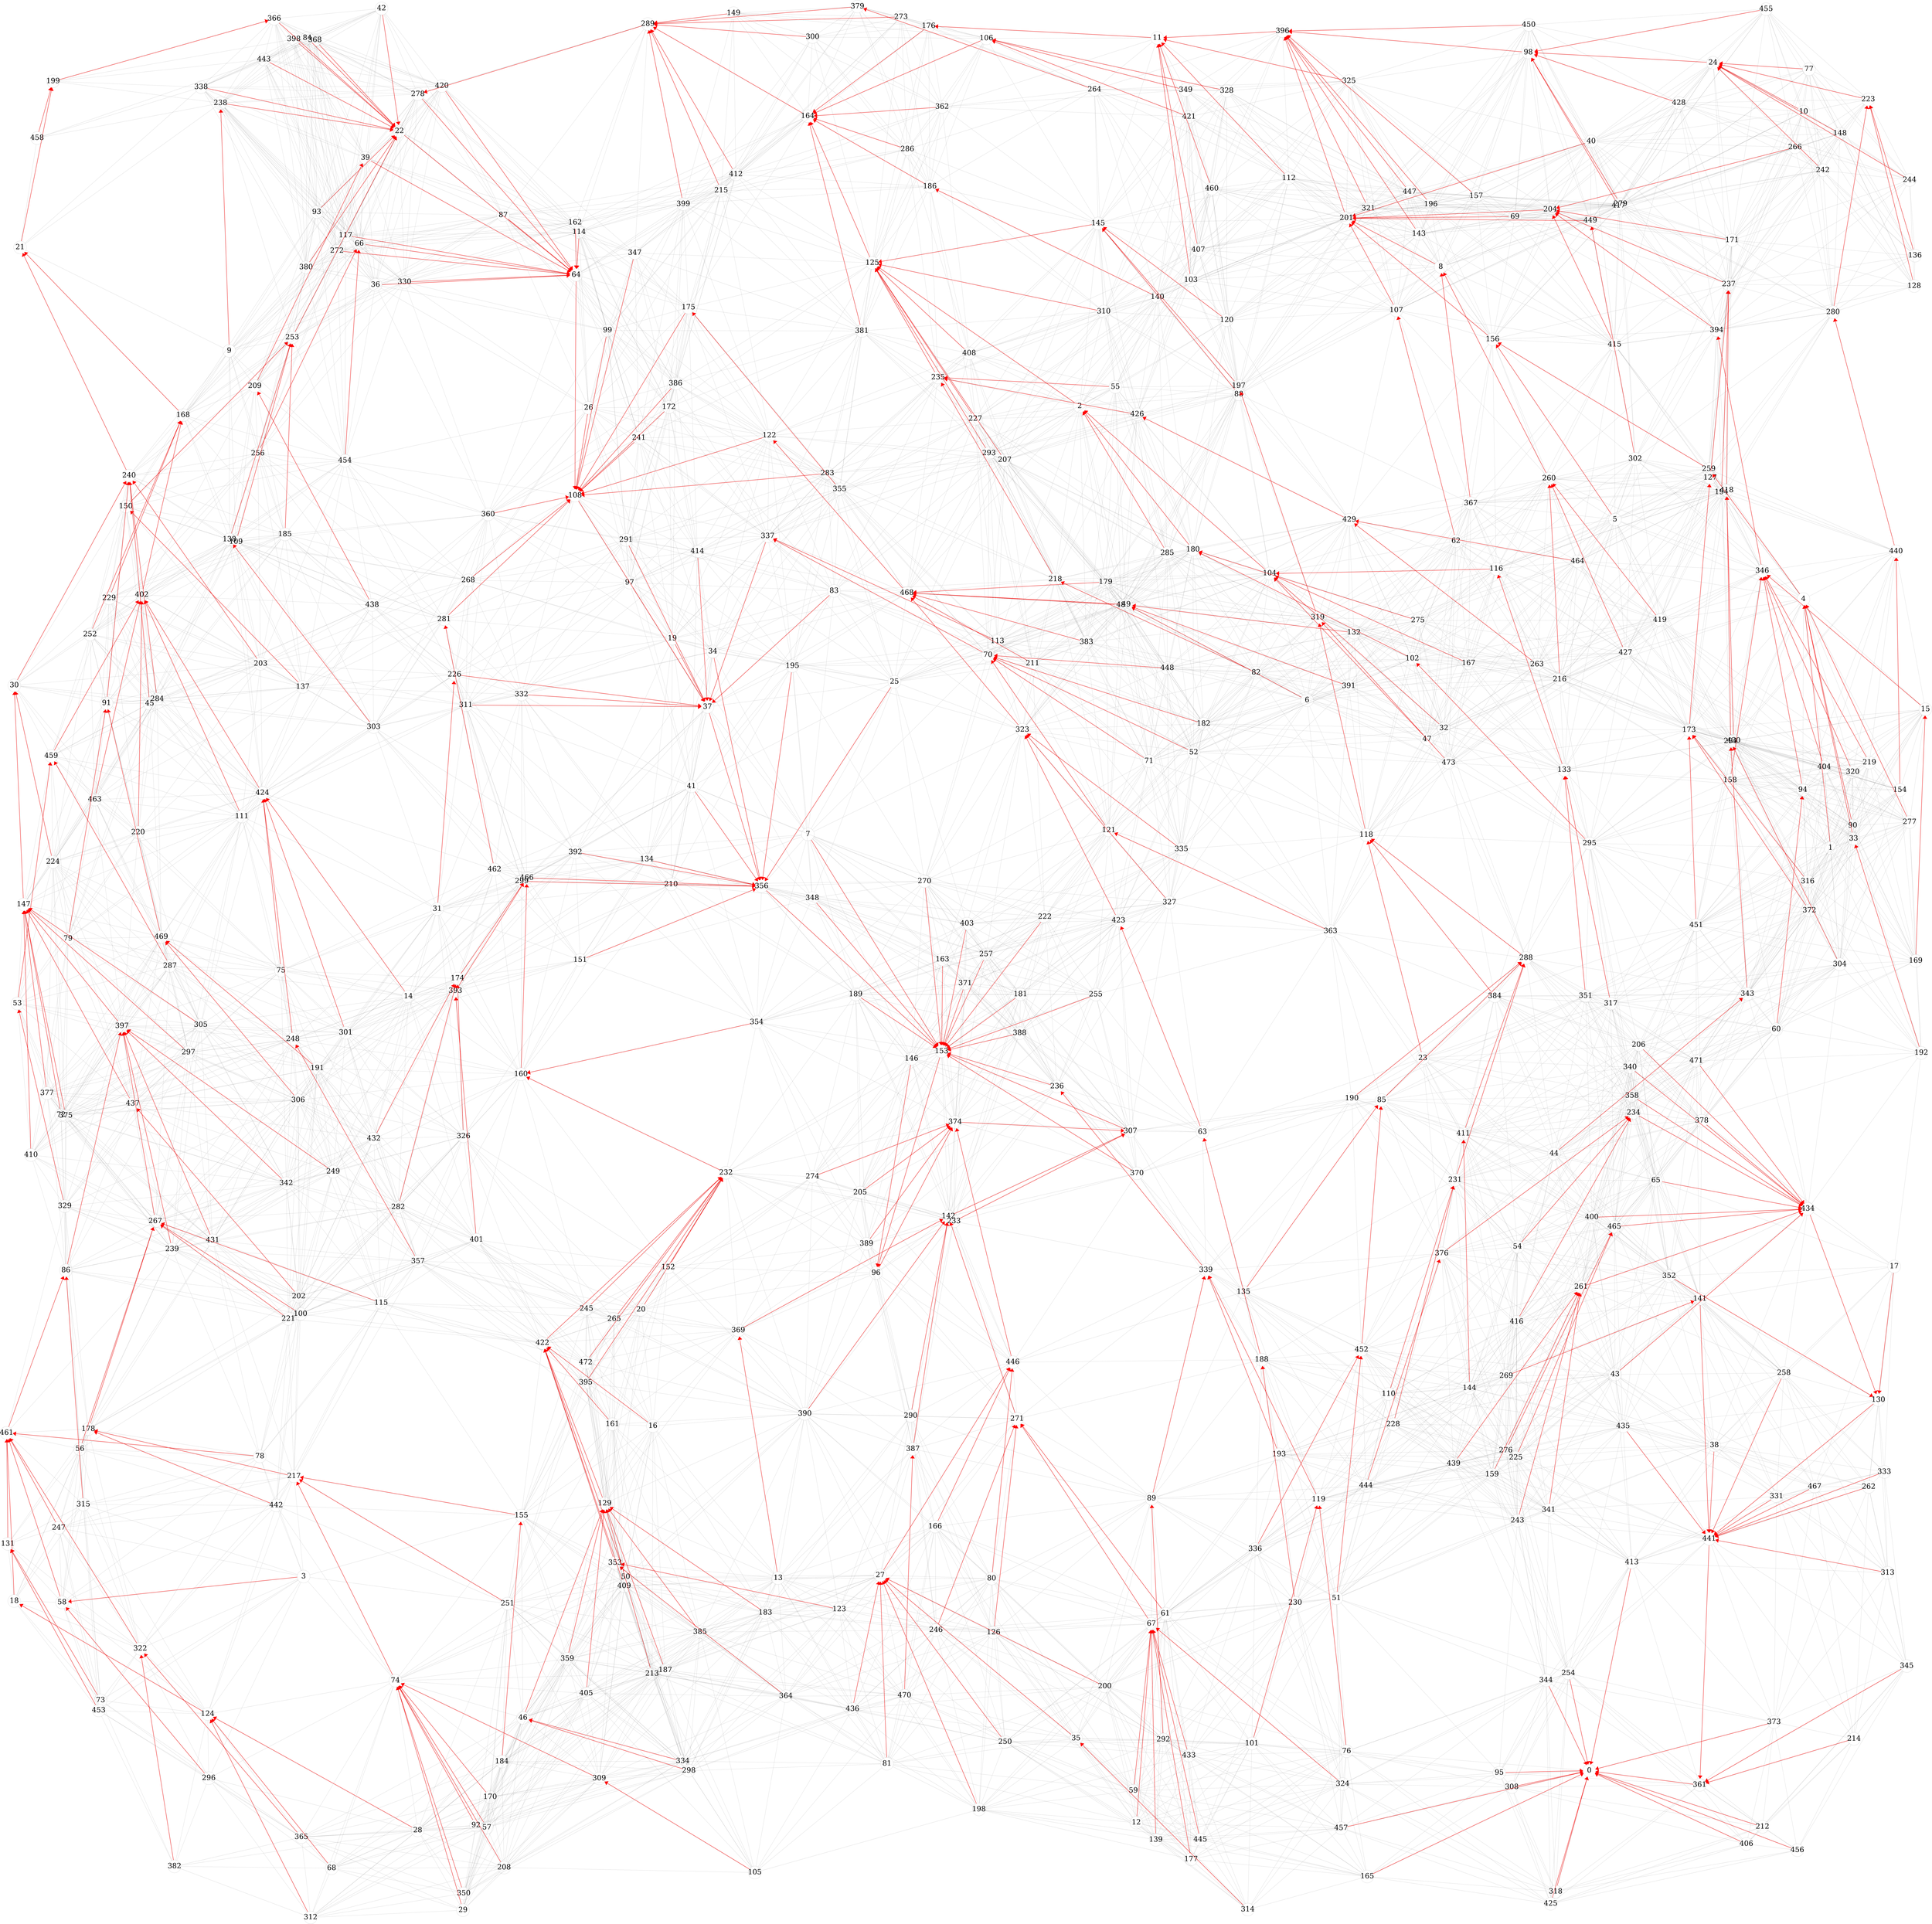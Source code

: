 digraph G{
size="100,100"
layout=neato;
node[fontsize = 200,fixedsize = true,width = 5.0, height = 5.0];
0 [pos="617.024461844813,60.923751479828205!"];
1 [pos="710.9660916485675,420.28340339436863!"];
2 [pos="418.60445761801367,592.2997730040596!"];
3 [pos="116.39548230677865,136.54464598620896!"];
4 [pos="700.4211280742455,517.1734692278509!"];
5 [pos="627.0155350318371,548.1734123338701!"];
6 [pos="507.122674416834,477.7687766785812!"];
7 [pos="312.7672339132386,425.5816393125395!"];
8 [pos="559.1848710429664,646.562785947459!"];
9 [pos="87.42071084249828,613.8609519318572!"];
10 [pos="700.458990441464,706.9985059369496!"];
11 [pos="448.79560322445303,735.7476768422289!"];
12 [pos="440.6376540018985,40.70129884701054!"];
13 [pos="301.1545858914545,135.92352291490369!"];
14 [pos="157.17577965101825,362.43272802015184!"];
15 [pos="747.9154392364125,474.26757696078135!"];
16 [pos="252.40483985370815,195.13879908169613!"];
17 [pos="735.746994873872,257.2669696516408!"];
18 [pos="3.717238174599846,127.00994327649401!"];
19 [pos="259.9718482329781,501.8231470501585!"];
20 [pos="247.77397163455007,240.468082255076!"];
21 [pos="5.993464402705734,654.1571421891794!"];
22 [pos="153.70223248885094,699.4321281321371!"];
23 [pos="552.1978886644757,338.42170762918903!"];
24 [pos="665.2008873534994,726.0856238718583!"];
25 [pos="346.4500247321312,484.9701074240103!"];
26 [pos="227.36049618424778,591.6812750566221!"];
27 [pos="340.91204350232283,137.01039545878734!"];
28 [pos="160.8303631943738,37.66518848754893!"];
29 [pos="178.45627372327655,6.590774891856305!"];
30 [pos="3.729476892603556,483.58861526412375!"];
31 [pos="168.4274286826153,396.5164645333732!"];
32 [pos="560.3984148233967,466.8988853010202!"];
33 [pos="719.9288374640305,423.8894366511798!"];
34 [pos="275.7289812800183,496.7610774090177!"];
35 [pos="417.16495609059524,73.4925996797961!"];
36 [pos="144.38356815404993,639.5602527852435!"];
37 [pos="273.66724063822517,475.20601410166074!"];
38 [pos="665.7307799793527,187.66980654920897!"];
39 [pos="140.4627058595072,689.047523152445!"];
40 [pos="617.774167845276,695.4442371421688!"];
41 [pos="267.4148507339675,444.27179619705544!"];
42 [pos="146.74046006485148,747.2053133996137!"];
43 [pos="627.0736426167311,215.24111569946027!"];
44 [pos="603.3190292964445,301.23876452363686!"];
45 [pos="56.41641186016125,476.49800927097994!"];
46 [pos="201.8086366515721,81.5039831543393!"];
47 [pos="553.8438354557964,462.6240922075041!"];
48 [pos="434.62844094795065,514.8823862367638!"];
49 [pos="436.71500548699316,515.0614220301866!"];
50 [pos="241.78864917212,136.3506647742113!"];
51 [pos="518.5634671414247,128.10173838471306!"];
52 [pos="462.99298470099023,457.4629483327792!"];
53 [pos="4.930160633037694,359.7161191802672!"];
54 [pos="589.0580941945683,264.96196384742024!"];
55 [pos="432.4827308589141,599.8013518458735!"];
56 [pos="29.286985687637824,186.2116809787246!"];
57 [pos="187.75953171959475,38.76165282628571!"];
58 [pos="22.321258866772247,126.45499903548289!"];
59 [pos="439.48483854772167,53.12330197872947!"];
60 [pos="689.8242212548993,349.64775400589554!"];
61 [pos="451.946285710072,122.09677775643516!"];
62 [pos="565.1096112732184,539.8061837450031!"];
63 [pos="466.4082558943651,309.6550893225003!"];
64 [pos="222.53260539896516,643.4276102154032!"];
65 [pos="642.9543988255459,290.78889593218923!"];
66 [pos="138.09776382954948,655.6049774392948!"];
67 [pos="446.51058360224107,118.12839148067594!"];
68 [pos="127.31549527714104,22.95403901570861!"];
69 [pos="588.0938759317971,666.0885112879474!"];
70 [pos="382.85166925748945,495.40691677325844!"];
71 [pos="445.56587032528824,454.0985377664578!"];
72 [pos="21.966397500970125,316.29960930895237!"];
73 [pos="37.33850080824016,88.3187475204828!"];
74 [pos="152.12680612937214,95.99096596047646!"];
75 [pos="107.58805069193045,372.5262934321415!"];
76 [pos="522.5046034913823,68.49899392990405!"];
77 [pos="702.5777560023714,723.5692020315115!"];
78 [pos="99.33299617835293,183.32571448539846!"];
79 [pos="24.67213175609939,384.9414571480963!"];
80 [pos="384.29869364951116,135.76512306667632!"];
81 [pos="343.5455595957012,63.62431722621298!"];
82 [pos="487.2834036098957,488.5490201226852!"];
83 [pos="322.94587159319246,520.3681134670907!"];
84 [pos="117.84524404627292,735.6836933790913!"];
85 [pos="536.1677425695013,322.0554473361142!"];
86 [pos="23.84466594706319,255.76604447173918!"];
87 [pos="194.12374660376312,666.6912283414903!"];
88 [pos="480.5697703792517,596.9406964350067!"];
89 [pos="446.5705844081448,166.90672932600594!"];
90 [pos="719.6056340020442,428.9700833907491!"];
91 [pos="39.65546509241491,476.64404386152927!"];
92 [pos="183.51742730185404,39.637845220423465!"];
93 [pos="121.49249267849433,667.9041875104016!"];
94 [pos="700.1815978632835,442.891089246858!"];
95 [pos="581.9614439455328,60.09635702559882!"];
96 [pos="339.30008995399146,254.75033323832943!"];
97 [pos="243.34113863518365,523.6178283992717!"];
98 [pos="593.2713032646478,730.0764382410399!"];
99 [pos="234.7471092319048,621.8228984295307!"];
100 [pos="115.16771019092567,238.7817881882929!"];
101 [pos="485.63809547469816,71.5064962626272!"];
102 [pos="548.0840431452845,494.0087335535205!"];
103 [pos="461.88843196193295,641.432001856592!"];
104 [pos="492.57038993766815,527.1710838471148!"];
105 [pos="292.09327452429255,21.275028004203193!"];
106 [pos="382.2539555406053,735.5652590356164!"];
107 [pos="541.8808448141938,629.6337527154919!"];
108 [pos="222.07903622589112,557.5055983337177!"];
109 [pos="90.05130098355562,539.4735393011047!"];
110 [pos="538.8585276283446,207.6237791989267!"];
111 [pos="92.34359902511386,432.52774484082727!"];
112 [pos="500.031314149577,681.0957556045761!"];
113 [pos="386.552074213241,500.76840853934425!"];
114 [pos="223.65887851702377,660.1194399261375!"];
115 [pos="146.57198105935987,243.08981800513646!"];
116 [pos="580.7702873218519,528.9653992473214!"];
117 [pos="132.7475368425282,658.8147513865848!"];
118 [pos="530.1786026712898,425.3573036042442!"];
119 [pos="511.6293420859317,166.5375759687979!"];
120 [pos="475.84290351613043,625.8127963032766!"];
121 [pos="429.91703738771974,427.1599692958234!"];
122 [pos="297.7386403906879,580.8854798580642!"];
123 [pos="324.97129841027004,123.75449886384357!"];
124 [pos="79.02550832040473,82.99690400558352!"];
125 [pos="337.82343917605493,648.1081703692655!"];
126 [pos="385.06525339691046,114.73317883123462!"];
127 [pos="664.0941732340127,564.452030642763!"];
128 [pos="743.5435724274829,639.1035015859418!"];
129 [pos="233.65196352422697,164.97506263993097!"];
130 [pos="729.5882981372492,205.3187208357265!"];
131 [pos="1.1999428978058946,149.24966214198264!"];
132 [pos="525.3528321538174,504.1461273730686!"];
133 [pos="607.2742608293489,450.66300085359734!"];
134 [pos="250.04699220593645,415.8319131361022!"];
135 [pos="482.3699200289327,247.35249666186706!"];
136 [pos="743.8489673424363,650.9561830546734!"];
137 [pos="116.07964723053426,482.98600473810427!"];
138 [pos="87.52037207903548,540.3956544635497!"];
139 [pos="448.2390735333646,34.006000100607615!"];
140 [pos="448.8731000616501,634.817206793349!"];
141 [pos="660.1158496245816,244.67429014423846!"];
142 [pos="367.499631976634,276.811451834758!"];
143 [pos="550.663692828507,659.407763407908!"];
144 [pos="570.3803220740817,209.89773853546322!"];
145 [pos="425.78128051296017,663.4879578192231!"];
146 [pos="353.11946940483716,338.19340293421305!"];
147 [pos="7.374033623280374,398.255705586993!"];
148 [pos="714.6381824477548,698.5375836257099!"];
149 [pos="283.8113363378428,745.369867347417!"];
150 [pos="47.16577806557187,553.2954571575002!"];
151 [pos="224.10450176755128,376.6127294127228!"];
152 [pos="258.3227176754649,256.942272458078!"];
153 [pos="364.80043344793484,341.0668660447328!"];
154 [pos="737.9766069330889,442.8365588656086!"];
155 [pos="201.19340922097095,160.26721897878875!"];
156 [pos="579.3789053827518,618.340159060097!"];
157 [pos="573.0025156330676,674.1494841604112!"];
158 [pos="671.8539441146542,446.628491535756!"];
159 [pos="579.1445177991739,176.26929624686952!"];
160 [pos="201.01281665424384,332.15701780840476!"];
161 [pos="236.6517753079842,195.85966291607863!"];
162 [pos="222.10316047528624,663.8109313638327!"];
163 [pos="365.142611501005,376.82229835388847!"];
164 [pos="312.6827559779827,705.2628102778482!"];
165 [pos="530.5459814202225,19.716028826630982!"];
166 [pos="362.3174872421614,155.9985681195278!"];
167 [pos="570.0151286728591,492.20943196579515!"];
168 [pos="69.45640120453345,588.8452746685542!"];
169 [pos="744.1345752576822,376.3066887521597!"];
170 [pos="189.02463637737807,50.64478504542874!"];
171 [pos="672.6322568639275,656.9350720219484!"];
172 [pos="258.6012604601647,591.9650154011158!"];
173 [pos="655.8537651806537,466.1990311857845!"];
174 [pos="176.31298822612433,369.42682824432194!"];
175 [pos="266.2375495681157,630.7604655807845!"];
176 [pos="359.7756204610319,740.3467732640061!"];
177 [pos="461.95067528312023,26.39623441777264!"];
178 [pos="32.55399143029628,193.95699646153142!"];
179 [pos="428.70118272171504,523.8135483920706!"];
180 [pos="462.687040534683,536.4616710500122!"];
181 [pos="395.5388851788866,363.2703414724846!"];
182 [pos="466.83864106151043,468.62444084245976!"];
183 [pos="296.1882621925292,122.45255108739616!"];
184 [pos="193.58582942878513,64.45496419154357!"];
185 [pos="109.1274215052796,542.401295122075!"];
186 [pos="360.24469672736615,677.872625250168!"];
187 [pos="257.23414925527953,100.06305232278265!"];
188 [pos="489.460464218489,220.97410809541205!"];
189 [pos="331.3654768726846,363.25195492361803!"];
190 [pos="524.5520428062591,322.71661762799783!"];
191 [pos="121.71905323886223,334.468261935839!"];
192 [pos="746.3022039904599,340.4517219783596!"];
193 [pos="496.24502302343734,184.10848399565037!"];
194 [pos="668.5234951771758,558.8054697456854!"];
195 [pos="306.7342327319569,491.1320294012141!"];
196 [pos="555.3061761273125,670.8982888436061!"];
197 [pos="480.5035324610438,600.216043661768!"];
198 [pos="379.36785869068046,45.833861401904045!"];
199 [pos="18.83170249262492,718.8345003451597!"];
200 [pos="428.3759922927382,93.75908758066173!"];
201 [pos="522.4688132631208,665.539233968691!"];
202 [pos="114.50289178745487,245.6080037887218!"];
203 [pos="99.64992714678614,491.9999555185043!"];
204 [pos="601.7991551772545,668.8902135924842!"];
205 [pos="333.08850102722005,286.07722379436603!"];
206 [pos="636.2350216261525,343.57044188955103!"];
207 [pos="389.4074826402405,571.3564923558855!"];
208 [pos="194.46046397912357,23.20827892712621!"];
209 [pos="97.38600590932009,600.1630588449423!"];
210 [pos="259.4731811422193,406.0883315209175!"];
211 [pos="400.25693742377274,492.10743556047237!"];
212 [pos="684.4604952785003,39.06848626782672!"];
213 [pos="252.08541958859564,98.67691803018805!"];
214 [pos="720.093818153052,73.30999293975584!"];
215 [pos="278.9912416724547,676.2939300884158!"];
216 [pos="605.5065516812235,485.925818632947!"];
217 [pos="112.64733099250915,175.60305797328223!"];
218 [pos="409.0743752879893,524.8944227973307!"];
219 [pos="726.0945915339759,453.5285303290978!"];
220 [pos="51.94295931257437,426.33403355177137!"];
221 [pos="110.45786003809455,236.8599870391932!"];
222 [pos="405.01243055688917,393.41833725613753!"];
223 [pos="725.6302299331161,711.7794567848988!"];
224 [pos="18.788246235798418,414.8369632863479!"];
225 [pos="588.4131879116654,182.8336589289975!"];
226 [pos="175.14757940630747,487.76554539752766!"];
227 [pos="377.9570559322882,587.3852278757806!"];
228 [pos="540.6460772877813,195.80715072945216!"];
229 [pos="40.64144052005028,517.5434675055773!"];
230 [pos="502.5033654236752,126.30343249002121!"];
231 [pos="564.767576818425,290.97923200163166!"];
232 [pos="280.8574718187395,293.78618285046275!"];
233 [pos="369.60460037900083,274.8704361546296!"];
234 [pos="634.2663237746823,317.15084374392825!"];
235 [pos="363.4390916799442,603.5041318895409!"];
236 [pos="409.7610401299286,327.3815669173618!"];
237 [pos="671.3221191700089,639.7776348035236!"];
238 [pos="84.01945012220216,710.3426454484977!"];
239 [pos="65.1904785939404,263.99564959514123!"];
240 [pos="48.42893832223083,565.2748857583249!"];
241 [pos="246.95883358801527,579.9522234898732!"];
242 [pos="707.9472764586077,684.1950808912114!"];
243 [pos="589.0366585892037,158.31533920048076!"];
244 [pos="741.7452717616877,680.3957587787913!"];
245 [pos="226.51911934421145,240.7990606074592!"];
246 [pos="362.62954808749333,115.67704708119122!"];
247 [pos="21.03305821379792,155.51234820033403!"];
248 [pos="112.19445129709923,345.8164064647719!"];
249 [pos="127.88962331345472,294.2153361886573!"];
250 [pos="389.5409681713624,72.09166113342688!"];
251 [pos="195.80209358137725,125.99344493121983!"];
252 [pos="33.22659565156047,503.42152949015207!"];
253 [pos="111.97260368539699,619.0760621802341!"];
254 [pos="608.8739761416157,98.87300205457109!"];
255 [pos="424.8339474335564,363.1813521505864!"];
256 [pos="98.56702032441342,573.908071053396!"];
257 [pos="382.1522236967846,378.86006447353606!"];
258 [pos="692.8019313924979,215.80271529932975!"];
259 [pos="663.553958253092,567.8408373464301!"];
260 [pos="601.3372361136765,564.1696573804408!"];
261 [pos="613.8359461506736,249.34615777167693!"];
262 [pos="725.7996406156627,171.45092439129203!"];
263 [pos="596.6484962217713,491.75238195532336!"];
264 [pos="424.35458141446344,715.6204470693135!"];
265 [pos="237.31304461182648,236.8092206979087!"];
266 [pos="697.1387063677845,693.1465448965174!"];
267 [pos="58.641773580284436,274.9130868227323!"];
268 [pos="180.4774140771956,524.5128321733288!"];
269 [pos="584.6727640515812,214.64582428810598!"];
270 [pos="358.1747078710378,407.28121593836994!"];
271 [pos="394.2157268169396,197.94441815411685!"];
272 [pos="129.36352901086076,652.8039508037516!"];
273 [pos="349.0239624295877,743.8590698042575!"];
274 [pos="314.5434066541679,292.2520395368212!"];
275 [pos="550.2651109060496,508.8865909890785!"];
276 [pos="584.5085652649938,185.62563855065264!"];
277 [pos="741.758626287317,430.3324287102807!"];
278 [pos="160.88321713932356,713.8473261969029!"];
279 [pos="629.1799486107836,671.0593117936941!"];
280 [pos="711.9318061426642,628.9123482318123!"];
281 [pos="171.10143270480134,509.3222016315062!"];
282 [pos="153.20109566682905,280.3804420346308!"];
283 [pos="320.34768182492456,566.1683363392383!"];
284 [pos="59.37645459046978,478.2419279013669!"];
285 [pos="452.6874433590585,535.0982829683737!"];
286 [pos="351.4991160027433,692.376162618691!"];
287 [pos="64.36705062168113,374.3378270953992!"];
288 [pos="592.3917259505293,377.4437810401165!"];
289 [pos="250.41018685469302,741.162853573622!"];
290 [pos="352.77873394712543,199.11432147976123!"];
291 [pos="241.96596316496354,540.2479383665128!"];
292 [pos="451.16373414969996,73.02921504015644!"];
293 [pos="383.2824665222219,573.9769396206087!"];
294 [pos="672.0401823138553,461.8355216815625!"];
295 [pos="617.1155106737882,422.0575966351134!"];
296 [pos="79.46253017481922,57.998663955882265!"];
297 [pos="71.5516413524897,340.624197439079!"];
298 [pos="266.3939039050234,60.913502827771275!"];
299 [pos="201.33247441424942,407.2917758188107!"];
300 [pos="314.5723750799713,736.0803178251892!"];
301 [pos="132.8121587096245,348.3417562752414!"];
302 [pos="634.9015363939013,571.7987810246332!"];
303 [pos="143.66209334218024,467.37345283427504!"];
304 [pos="714.5725560831579,374.9550401106599!"];
305 [pos="76.3570026718647,351.3479537269866!"];
306 [pos="114.26319468937834,322.03848386159785!"];
307 [pos="438.3338919937111,309.9793923000814!"];
308 [pos="586.8356882999858,54.52217820772107!"];
309 [pos="231.51056283387348,57.89637671594841!"];
310 [pos="427.96882732884137,629.1767911762054!"];
311 [pos="179.58216402084784,475.8998954807761!"];
312 [pos="119.11112918407468,3.7609082883381104!"];
313 [pos="733.185040042641,137.98612656627097!"];
314 [pos="484.0302192463852,6.8408757258658355!"];
315 [pos="30.623715391539353,164.58198081623834!"];
316 [pos="702.0600626542496,407.24189265322883!"];
317 [pos="625.4024524536907,359.6577713432048!"];
318 [pos="603.9112218855895,13.816938934632677!"];
319 [pos="511.2848035154179,510.0356896917979!"];
320 [pos="719.6101873146715,449.84387409735626!"];
321 [pos="531.0246210126566,669.3049543128126!"];
322 [pos="52.77336973697203,108.42101790812971!"];
323 [pos="396.26963603345723,466.28323625027855!"];
324 [pos="520.9964148737134,55.72990164265304!"];
325 [pos="523.4331698092699,718.9311160879721!"];
326 [pos="178.65388871200187,307.9693432866002!"];
327 [pos="453.56249405524807,399.0307451928453!"];
328 [pos="475.8554964039291,715.137940665251!"];
329 [pos="23.401825413920356,280.78107021660406!"];
330 [pos="155.6933616045574,640.6528179584666!"];
331 [pos="689.9556927078784,167.74215667144114!"];
332 [pos="201.24123400601795,480.0403997210402!"];
333 [pos="731.9031344628606,177.27715241027806!"];
334 [pos="264.0303857399038,64.62036826469075!"];
335 [pos="458.1956281819878,419.7951036869792!"];
336 [pos="486.9276534893922,147.22747797108835!"];
337 [pos="297.09181095905956,541.6897446364142!"];
338 [pos="76.48019190149455,716.5758327112262!"];
339 [pos="467.73900679233975,255.89827962878763!"];
340 [pos="632.8674494206998,334.8688487469398!"];
341 [pos="601.2069834290301,162.4714975288175!"];
342 [pos="109.61455404773932,289.69317893540034!"];
343 [pos="678.6115331781571,363.4501963643753!"];
344 [pos="600.1726478818796,96.10840993132516!"];
345 [pos="740.6353466490249,101.68546025905049!"];
346 [pos="684.3600874315548,528.1544513105525!"];
347 [pos="245.36123697959678,652.0188784546918!"];
348 [pos="314.48489328400206,400.74683462378135!"];
349 [pos="459.8775718999572,715.4562680973801!"];
350 [pos="178.73223669516491,13.115591974697999!"];
351 [pos="615.5983854274184,362.6221647985985!"];
352 [pos="648.1022878146698,253.56655777181453!"];
353 [pos="237.66008663521563,141.87456886612935!"];
354 [pos="292.82194538219505,352.4042973863209!"];
355 [pos="325.11473673957295,559.9884929699135!"];
356 [pos="294.73044132232326,405.3539378250384!"];
357 [pos="160.93442664646992,259.28392233320136!"];
358 [pos="633.652548720748,323.75505878100086!"];
359 [pos="219.07359561138244,104.47753021429948!"];
360 [pos="188.22418524071287,550.1732011532422!"];
361 [pos="660.0064001341544,55.38021405021881!"];
362 [pos="365.0235514313173,708.8858000890714!"];
363 [pos="516.263442456843,387.84066606774167!"];
364 [pos="304.18794922094844,89.94692504963083!"];
365 [pos="115.53707118998527,35.05313619536779!"];
366 [pos="104.9590168150935,743.2208537687274!"];
367 [pos="570.9070391346232,554.5008926140142!"];
368 [pos="120.80137142102726,734.8977620550911!"];
369 [pos="285.65805355529085,232.39932430261752!"];
370 [pos="440.8773909266496,293.565028978842!"];
371 [pos="374.0182966659064,367.53170177533616!"];
372 [pos="702.7376996733542,395.90601055046955!"];
373 [pos="688.9429489365159,79.83705447733844!"];
374 [pos="370.1001807501085,313.53342872687875!"];
375 [pos="23.79895855190353,316.0148888694187!"];
376 [pos="559.5418618166045,262.337795820007!"];
377 [pos="16.477459857224847,324.75195028160385!"];
378 [pos="660.8163269465869,314.04163071777253!"];
379 [pos="332.06754724831643,747.95676330459!"];
380 [pos="117.33574564863406,646.3984609449799!"];
381 [pos="333.7700727952558,621.6036094771326!"];
382 [pos="66.12007565956488,23.661028237552063!"];
383 [pos="421.2124653544491,500.442437716717!"];
384 [pos="580.2175723747274,362.56604907733663!"];
385 [pos="270.74567953422144,114.92265010057787!"];
386 [pos="261.23874849907327,601.143951385512!"];
387 [pos="353.66162643108373,186.208160218253!"];
388 [pos="395.22274195775583,348.15922499528455!"];
389 [pos="335.56432863858805,266.1280245918288!"];
390 [pos="311.56833253799414,199.92333704903137!"];
391 [pos="523.3607919895306,483.3109643197121!"];
392 [pos="222.21319629466652,418.59475777184065!"];
393 [pos="175.50707823811254,364.5941405655786!"];
394 [pos="666.6335520743313,621.8914282364594!"];
395 [pos="226.25269340538745,212.0757185405456!"];
396 [pos="497.56261715858517,738.3888286392689!"];
397 [pos="45.67149407080059,350.8975978312776!"];
398 [pos="112.58992489758981,735.262522619261!"];
399 [pos="264.24925499780346,670.9989564404938!"];
400 [pos="618.0045886499826,276.45715735790253!"];
401 [pos="183.7186354476515,267.6731193672733!"];
402 [pos="53.384772149567326,518.8241000245844!"];
403 [pos="374.6889914398501,390.7893958623893!"];
404 [pos="708.5108455184502,451.7684738052401!"];
405 [pos="226.41395574170764,91.00854732154518!"];
406 [pos="678.194611874539,32.38129843802665!"];
407 [pos="464.77186780111504,653.2246901676148!"];
408 [pos="375.5669438521436,612.9060989884605!"];
409 [pos="241.20408858719006,132.80826381535454!"];
410 [pos="10.255866233588845,300.6992973631123!"];
411 [pos="567.9637233277983,309.00411350157697!"];
412 [pos="284.7124252050216,682.5922907187601!"];
413 [pos="633.5720413861412,142.05517025518307!"];
414 [pos="269.70620630729604,535.7482595849378!"];
415 [pos="626.8625752011054,616.2770749103363!"];
416 [pos="588.7126374329408,235.729989628144!"];
417 [pos="628.4125382030014,670.4004340550227!"];
418 [pos="670.5537717979789,559.5555969381115!"];
419 [pos="644.5187636808297,509.0267330747219!"];
420 [pos="170.2295794693125,717.016816344813!"];
421 [pos="461.1701509911858,705.0110973588428!"];
422 [pos="209.39129339512544,227.47032847308563!"];
423 [pos="433.7013722215634,391.98884676429674!"];
424 [pos="100.35869303015565,441.68575993003805!"];
425 [pos="601.9819779958939,9.10501929826335!"];
426 [pos="440.9725283412145,589.1438887017209!"];
427 [pos="631.1029677874608,496.28522777240545!"];
428 [pos="651.8990858258989,710.4275592669222!"];
429 [pos="523.5674691616714,548.1027937524896!"];
430 [pos="673.267852559683,462.03252870785695!"];
431 [pos="80.97487702351117,267.4516911534445!"];
432 [pos="143.72402545073453,307.04910015729666!"];
433 [pos="461.10728591147057,66.82655559243508!"];
434 [pos="702.1166936910837,279.72560633643883!"];
435 [pos="630.1851943835017,195.04004274958697!"];
436 [pos="330.11933940113096,84.92290246031062!"];
437 [pos="49.85346543753777,320.67515532596224!"];
438 [pos="143.09343046970412,514.9047573727141!"];
439 [pos="564.1917434605629,180.47383677797316!"];
440 [pos="736.4563536406987,535.7819473858025!"];
441 [pos="663.7131177349373,151.20545307603987!"];
442 [pos="105.70442602288571,164.23830539234353!"];
443 [pos="100.92205909796299,727.3376725709533!"];
444 [pos="530.0671225096593,171.91508132613905!"];
445 [pos="465.54793110597444,34.04944091409875!"];
446 [pos="392.5330608065386,220.01594130948587!"];
447 [pos="547.0527288726865,675.7795900143926!"];
448 [pos="452.6887109186269,490.3170284101285!"];
449 [pos="617.4313176229117,664.5969165407076!"];
450 [pos="593.4501701261233,740.8281811779567!"];
451 [pos="658.6802565243673,390.2063607163058!"];
452 [pos="528.3439631126323,224.84838786107926!"];
453 [pos="36.60592690001083,84.37325528572407!"];
454 [pos="132.5068693032422,571.0952141773657!"];
455 [pos="685.8754227063062,746.9512623905056!"];
456 [pos="698.0257815780657,29.959687458158523!"];
457 [pos="520.3831193810711,38.54214311842682!"];
458 [pos="12.627165849171867,696.7500349068752!"];
459 [pos="18.11372472630246,456.094105547855!"];
460 [pos="470.0522777353046,677.0345730225453!"];
461 [pos="0.7272001366574465,192.4628120518504!"];
462 [pos="190.71734729341964,411.8803769235834!"];
463 [pos="35.07365272454843,439.11312791948774!"];
464 [pos="612.4597900500296,531.9068031366228!"];
465 [pos="626.7659652616402,272.7315679886669!"];
466 [pos="203.30952726482698,408.6342131256598!"];
467 [pos="704.7953783683781,171.5486318753581!"];
468 [pos="351.3011703215402,519.6054081740338!"];
469 [pos="60.970400982788306,385.63728091535063!"];
470 [pos="350.3563217094946,90.19352431910546!"];
471 [pos="658.6916638025391,337.35766175016386!"];
472 [pos="226.21623878617024,219.88309076812965!"];
473 [pos="562.2450819791037,453.4604207383603!"];
0 -> 165 [dir = none];
0 -> 425 [dir = none];
0 -> 212 [dir = none];
0 -> 95 [dir = none];
0 -> 457 [dir = none];
0 -> 254 [dir = none];
0 -> 308 [dir = none];
0 -> 456 [dir = none];
0 -> 318 [dir = none];
0 -> 406 [dir = none];
0 -> 413 [dir = none];
0 -> 76 [dir = none];
0 -> 324 [dir = none];
0 -> 344 [dir = none];
0 -> 373 [dir = none];
0 -> 361 [dir = none];
1 -> 404 [dir = none];
1 -> 316 [dir = none];
1 -> 372 [dir = none];
1 -> 90 [dir = none];
1 -> 169 [dir = none];
1 -> 154 [dir = none];
1 -> 471 [dir = none];
1 -> 295 [dir = none];
1 -> 60 [dir = none];
1 -> 277 [dir = none];
1 -> 320 [dir = none];
1 -> 430 [dir = none];
1 -> 219 [dir = none];
1 -> 343 [dir = none];
1 -> 304 [dir = none];
1 -> 173 [dir = none];
1 -> 4 [dir = none];
1 -> 294 [dir = none];
1 -> 451 [dir = none];
1 -> 94 [dir = none];
1 -> 158 [dir = none];
1 -> 15 [dir = none];
1 -> 33 [dir = none];
1 -> 192 [dir = none];
2 -> 407 [dir = none];
2 -> 88 [dir = none];
2 -> 293 [dir = none];
2 -> 355 [dir = none];
2 -> 235 [dir = none];
2 -> 310 [dir = none];
2 -> 179 [dir = none];
2 -> 103 [dir = none];
2 -> 55 [dir = none];
2 -> 180 [dir = none];
2 -> 227 [dir = none];
2 -> 408 [dir = none];
2 -> 383 [dir = none];
2 -> 145 [dir = none];
2 -> 207 [dir = none];
2 -> 285 [dir = none];
2 -> 468 [dir = none];
2 -> 381 [dir = none];
2 -> 120 [dir = none];
2 -> 140 [dir = none];
2 -> 426 [dir = none];
2 -> 197 [dir = none];
2 -> 218 [dir = none];
2 -> 113 [dir = none];
2 -> 460 [dir = none];
2 -> 48 [dir = none];
2 -> 104 [dir = none];
2 -> 49 [dir = none];
2 -> 125 [dir = none];
3 -> 78 [dir = none];
3 -> 74 [dir = none];
3 -> 453 [dir = none];
3 -> 217 [dir = none];
3 -> 315 [dir = none];
3 -> 442 [dir = none];
3 -> 251 [dir = none];
3 -> 124 [dir = none];
3 -> 73 [dir = none];
3 -> 247 [dir = none];
3 -> 155 [dir = none];
3 -> 58 [dir = none];
3 -> 296 [dir = none];
3 -> 322 [dir = none];
4 -> 440 [dir = none];
4 -> 404 [dir = none];
4 -> 194 [dir = none];
4 -> 154 [dir = none];
4 -> 430 [dir = none];
4 -> 216 [dir = none];
4 -> 5 [dir = none];
4 -> 294 [dir = none];
4 -> 33 [dir = none];
4 -> 418 [dir = none];
4 -> 427 [dir = none];
4 -> 302 [dir = none];
4 -> 90 [dir = none];
4 -> 464 [dir = none];
4 -> 277 [dir = none];
4 -> 419 [dir = none];
4 -> 127 [dir = none];
4 -> 320 [dir = none];
4 -> 219 [dir = none];
4 -> 173 [dir = none];
4 -> 346 [dir = none];
4 -> 259 [dir = none];
4 -> 158 [dir = none];
4 -> 94 [dir = none];
4 -> 15 [dir = none];
5 -> 263 [dir = none];
5 -> 275 [dir = none];
5 -> 194 [dir = none];
5 -> 133 [dir = none];
5 -> 156 [dir = none];
5 -> 102 [dir = none];
5 -> 167 [dir = none];
5 -> 394 [dir = none];
5 -> 430 [dir = none];
5 -> 415 [dir = none];
5 -> 216 [dir = none];
5 -> 294 [dir = none];
5 -> 418 [dir = none];
5 -> 427 [dir = none];
5 -> 62 [dir = none];
5 -> 302 [dir = none];
5 -> 116 [dir = none];
5 -> 464 [dir = none];
5 -> 419 [dir = none];
5 -> 367 [dir = none];
5 -> 127 [dir = none];
5 -> 173 [dir = none];
5 -> 346 [dir = none];
5 -> 259 [dir = none];
5 -> 260 [dir = none];
6 -> 263 [dir = none];
6 -> 275 [dir = none];
6 -> 102 [dir = none];
6 -> 82 [dir = none];
6 -> 167 [dir = none];
6 -> 429 [dir = none];
6 -> 132 [dir = none];
6 -> 179 [dir = none];
6 -> 180 [dir = none];
6 -> 216 [dir = none];
6 -> 182 [dir = none];
6 -> 383 [dir = none];
6 -> 32 [dir = none];
6 -> 62 [dir = none];
6 -> 285 [dir = none];
6 -> 116 [dir = none];
6 -> 118 [dir = none];
6 -> 335 [dir = none];
6 -> 473 [dir = none];
6 -> 391 [dir = none];
6 -> 367 [dir = none];
6 -> 52 [dir = none];
6 -> 47 [dir = none];
6 -> 363 [dir = none];
6 -> 121 [dir = none];
6 -> 319 [dir = none];
6 -> 327 [dir = none];
6 -> 48 [dir = none];
6 -> 104 [dir = none];
6 -> 448 [dir = none];
6 -> 49 [dir = none];
6 -> 71 [dir = none];
7 -> 70 [dir = none];
7 -> 348 [dir = none];
7 -> 403 [dir = none];
7 -> 222 [dir = none];
7 -> 146 [dir = none];
7 -> 83 [dir = none];
7 -> 257 [dir = none];
7 -> 134 [dir = none];
7 -> 163 [dir = none];
7 -> 392 [dir = none];
7 -> 371 [dir = none];
7 -> 195 [dir = none];
7 -> 34 [dir = none];
7 -> 323 [dir = none];
7 -> 41 [dir = none];
7 -> 270 [dir = none];
7 -> 37 [dir = none];
7 -> 153 [dir = none];
7 -> 356 [dir = none];
7 -> 25 [dir = none];
7 -> 354 [dir = none];
7 -> 189 [dir = none];
7 -> 210 [dir = none];
7 -> 19 [dir = none];
8 -> 417 [dir = none];
8 -> 88 [dir = none];
8 -> 407 [dir = none];
8 -> 156 [dir = none];
8 -> 447 [dir = none];
8 -> 40 [dir = none];
8 -> 143 [dir = none];
8 -> 103 [dir = none];
8 -> 98 [dir = none];
8 -> 325 [dir = none];
8 -> 415 [dir = none];
8 -> 107 [dir = none];
8 -> 279 [dir = none];
8 -> 112 [dir = none];
8 -> 449 [dir = none];
8 -> 120 [dir = none];
8 -> 69 [dir = none];
8 -> 367 [dir = none];
8 -> 201 [dir = none];
8 -> 157 [dir = none];
8 -> 321 [dir = none];
8 -> 197 [dir = none];
8 -> 460 [dir = none];
8 -> 196 [dir = none];
8 -> 204 [dir = none];
8 -> 260 [dir = none];
9 -> 454 [dir = none];
9 -> 150 [dir = none];
9 -> 138 [dir = none];
9 -> 168 [dir = none];
9 -> 185 [dir = none];
9 -> 21 [dir = none];
9 -> 109 [dir = none];
9 -> 117 [dir = none];
9 -> 36 [dir = none];
9 -> 39 [dir = none];
9 -> 238 [dir = none];
9 -> 93 [dir = none];
9 -> 209 [dir = none];
9 -> 256 [dir = none];
9 -> 272 [dir = none];
9 -> 330 [dir = none];
9 -> 380 [dir = none];
9 -> 253 [dir = none];
9 -> 240 [dir = none];
9 -> 66 [dir = none];
10 -> 417 [dir = none];
10 -> 279 [dir = none];
10 -> 77 [dir = none];
10 -> 148 [dir = none];
10 -> 237 [dir = none];
10 -> 280 [dir = none];
10 -> 449 [dir = none];
10 -> 428 [dir = none];
10 -> 171 [dir = none];
10 -> 242 [dir = none];
10 -> 394 [dir = none];
10 -> 24 [dir = none];
10 -> 136 [dir = none];
10 -> 455 [dir = none];
10 -> 223 [dir = none];
10 -> 40 [dir = none];
10 -> 244 [dir = none];
10 -> 266 [dir = none];
10 -> 128 [dir = none];
11 -> 421 [dir = none];
11 -> 145 [dir = none];
11 -> 176 [dir = none];
11 -> 407 [dir = none];
11 -> 112 [dir = none];
11 -> 349 [dir = none];
11 -> 106 [dir = none];
11 -> 103 [dir = none];
11 -> 264 [dir = none];
11 -> 325 [dir = none];
11 -> 460 [dir = none];
11 -> 362 [dir = none];
11 -> 396 [dir = none];
11 -> 328 [dir = none];
12 -> 165 [dir = none];
12 -> 292 [dir = none];
12 -> 81 [dir = none];
12 -> 59 [dir = none];
12 -> 457 [dir = none];
12 -> 61 [dir = none];
12 -> 35 [dir = none];
12 -> 101 [dir = none];
12 -> 445 [dir = none];
12 -> 126 [dir = none];
12 -> 200 [dir = none];
12 -> 198 [dir = none];
12 -> 433 [dir = none];
12 -> 139 [dir = none];
12 -> 76 [dir = none];
12 -> 324 [dir = none];
12 -> 314 [dir = none];
12 -> 67 [dir = none];
12 -> 250 [dir = none];
12 -> 177 [dir = none];
13 -> 369 [dir = none];
13 -> 50 [dir = none];
13 -> 390 [dir = none];
13 -> 166 [dir = none];
13 -> 126 [dir = none];
13 -> 359 [dir = none];
13 -> 334 [dir = none];
13 -> 409 [dir = none];
13 -> 385 [dir = none];
13 -> 187 [dir = none];
13 -> 246 [dir = none];
13 -> 387 [dir = none];
13 -> 298 [dir = none];
13 -> 183 [dir = none];
13 -> 16 [dir = none];
13 -> 290 [dir = none];
13 -> 81 [dir = none];
13 -> 405 [dir = none];
13 -> 80 [dir = none];
13 -> 161 [dir = none];
13 -> 27 [dir = none];
13 -> 436 [dir = none];
13 -> 364 [dir = none];
13 -> 470 [dir = none];
13 -> 129 [dir = none];
13 -> 353 [dir = none];
13 -> 123 [dir = none];
13 -> 213 [dir = none];
14 -> 393 [dir = none];
14 -> 305 [dir = none];
14 -> 160 [dir = none];
14 -> 31 [dir = none];
14 -> 249 [dir = none];
14 -> 392 [dir = none];
14 -> 326 [dir = none];
14 -> 462 [dir = none];
14 -> 297 [dir = none];
14 -> 299 [dir = none];
14 -> 466 [dir = none];
14 -> 401 [dir = none];
14 -> 342 [dir = none];
14 -> 306 [dir = none];
14 -> 301 [dir = none];
14 -> 111 [dir = none];
14 -> 287 [dir = none];
14 -> 75 [dir = none];
14 -> 191 [dir = none];
14 -> 424 [dir = none];
14 -> 151 [dir = none];
14 -> 174 [dir = none];
14 -> 469 [dir = none];
14 -> 248 [dir = none];
14 -> 432 [dir = none];
14 -> 282 [dir = none];
15 -> 440 [dir = none];
15 -> 404 [dir = none];
15 -> 316 [dir = none];
15 -> 372 [dir = none];
15 -> 90 [dir = none];
15 -> 169 [dir = none];
15 -> 154 [dir = none];
15 -> 277 [dir = none];
15 -> 320 [dir = none];
15 -> 430 [dir = none];
15 -> 219 [dir = none];
15 -> 173 [dir = none];
15 -> 346 [dir = none];
15 -> 294 [dir = none];
15 -> 94 [dir = none];
15 -> 158 [dir = none];
15 -> 33 [dir = none];
16 -> 369 [dir = none];
16 -> 390 [dir = none];
16 -> 50 [dir = none];
16 -> 152 [dir = none];
16 -> 20 [dir = none];
16 -> 251 [dir = none];
16 -> 422 [dir = none];
16 -> 359 [dir = none];
16 -> 161 [dir = none];
16 -> 245 [dir = none];
16 -> 395 [dir = none];
16 -> 409 [dir = none];
16 -> 155 [dir = none];
16 -> 401 [dir = none];
16 -> 385 [dir = none];
16 -> 353 [dir = none];
16 -> 129 [dir = none];
16 -> 187 [dir = none];
16 -> 472 [dir = none];
16 -> 265 [dir = none];
16 -> 183 [dir = none];
16 -> 213 [dir = none];
17 -> 378 [dir = none];
17 -> 352 [dir = none];
17 -> 141 [dir = none];
17 -> 38 [dir = none];
17 -> 434 [dir = none];
17 -> 65 [dir = none];
17 -> 130 [dir = none];
17 -> 333 [dir = none];
17 -> 467 [dir = none];
17 -> 258 [dir = none];
17 -> 192 [dir = none];
17 -> 262 [dir = none];
18 -> 73 [dir = none];
18 -> 247 [dir = none];
18 -> 131 [dir = none];
18 -> 453 [dir = none];
18 -> 315 [dir = none];
18 -> 56 [dir = none];
18 -> 461 [dir = none];
18 -> 58 [dir = none];
18 -> 124 [dir = none];
18 -> 178 [dir = none];
18 -> 322 [dir = none];
19 -> 172 [dir = none];
19 -> 268 [dir = none];
19 -> 26 [dir = none];
19 -> 332 [dir = none];
19 -> 291 [dir = none];
19 -> 355 [dir = none];
19 -> 83 [dir = none];
19 -> 392 [dir = none];
19 -> 195 [dir = none];
19 -> 241 [dir = none];
19 -> 337 [dir = none];
19 -> 226 [dir = none];
19 -> 468 [dir = none];
19 -> 386 [dir = none];
19 -> 283 [dir = none];
19 -> 414 [dir = none];
19 -> 134 [dir = none];
19 -> 34 [dir = none];
19 -> 41 [dir = none];
19 -> 97 [dir = none];
19 -> 37 [dir = none];
19 -> 108 [dir = none];
19 -> 281 [dir = none];
19 -> 122 [dir = none];
19 -> 311 [dir = none];
19 -> 25 [dir = none];
19 -> 210 [dir = none];
19 -> 360 [dir = none];
20 -> 389 [dir = none];
20 -> 369 [dir = none];
20 -> 96 [dir = none];
20 -> 390 [dir = none];
20 -> 152 [dir = none];
20 -> 274 [dir = none];
20 -> 422 [dir = none];
20 -> 326 [dir = none];
20 -> 161 [dir = none];
20 -> 245 [dir = none];
20 -> 205 [dir = none];
20 -> 395 [dir = none];
20 -> 155 [dir = none];
20 -> 401 [dir = none];
20 -> 353 [dir = none];
20 -> 129 [dir = none];
20 -> 472 [dir = none];
20 -> 357 [dir = none];
20 -> 265 [dir = none];
20 -> 232 [dir = none];
21 -> 338 [dir = none];
21 -> 458 [dir = none];
21 -> 168 [dir = none];
21 -> 199 [dir = none];
21 -> 240 [dir = none];
21 -> 238 [dir = none];
22 -> 443 [dir = none];
22 -> 338 [dir = none];
22 -> 162 [dir = none];
22 -> 117 [dir = none];
22 -> 36 [dir = none];
22 -> 39 [dir = none];
22 -> 278 [dir = none];
22 -> 398 [dir = none];
22 -> 42 [dir = none];
22 -> 114 [dir = none];
22 -> 87 [dir = none];
22 -> 238 [dir = none];
22 -> 93 [dir = none];
22 -> 420 [dir = none];
22 -> 368 [dir = none];
22 -> 84 [dir = none];
22 -> 64 [dir = none];
22 -> 272 [dir = none];
22 -> 366 [dir = none];
22 -> 330 [dir = none];
22 -> 380 [dir = none];
22 -> 253 [dir = none];
22 -> 66 [dir = none];
23 -> 411 [dir = none];
23 -> 288 [dir = none];
23 -> 465 [dir = none];
23 -> 85 [dir = none];
23 -> 190 [dir = none];
23 -> 376 [dir = none];
23 -> 400 [dir = none];
23 -> 118 [dir = none];
23 -> 384 [dir = none];
23 -> 206 [dir = none];
23 -> 340 [dir = none];
23 -> 44 [dir = none];
23 -> 363 [dir = none];
23 -> 317 [dir = none];
23 -> 351 [dir = none];
23 -> 54 [dir = none];
23 -> 358 [dir = none];
23 -> 231 [dir = none];
23 -> 63 [dir = none];
23 -> 234 [dir = none];
24 -> 417 [dir = none];
24 -> 279 [dir = none];
24 -> 77 [dir = none];
24 -> 148 [dir = none];
24 -> 237 [dir = none];
24 -> 449 [dir = none];
24 -> 428 [dir = none];
24 -> 69 [dir = none];
24 -> 171 [dir = none];
24 -> 242 [dir = none];
24 -> 455 [dir = none];
24 -> 223 [dir = none];
24 -> 450 [dir = none];
24 -> 40 [dir = none];
24 -> 244 [dir = none];
24 -> 98 [dir = none];
24 -> 266 [dir = none];
24 -> 204 [dir = none];
25 -> 70 [dir = none];
25 -> 207 [dir = none];
25 -> 468 [dir = none];
25 -> 348 [dir = none];
25 -> 283 [dir = none];
25 -> 403 [dir = none];
25 -> 293 [dir = none];
25 -> 414 [dir = none];
25 -> 355 [dir = none];
25 -> 83 [dir = none];
25 -> 34 [dir = none];
25 -> 195 [dir = none];
25 -> 323 [dir = none];
25 -> 41 [dir = none];
25 -> 270 [dir = none];
25 -> 37 [dir = none];
25 -> 179 [dir = none];
25 -> 218 [dir = none];
25 -> 113 [dir = none];
25 -> 356 [dir = none];
25 -> 211 [dir = none];
25 -> 48 [dir = none];
25 -> 49 [dir = none];
25 -> 383 [dir = none];
25 -> 337 [dir = none];
26 -> 162 [dir = none];
26 -> 172 [dir = none];
26 -> 268 [dir = none];
26 -> 36 [dir = none];
26 -> 347 [dir = none];
26 -> 291 [dir = none];
26 -> 114 [dir = none];
26 -> 99 [dir = none];
26 -> 87 [dir = none];
26 -> 215 [dir = none];
26 -> 241 [dir = none];
26 -> 337 [dir = none];
26 -> 399 [dir = none];
26 -> 454 [dir = none];
26 -> 283 [dir = none];
26 -> 386 [dir = none];
26 -> 175 [dir = none];
26 -> 414 [dir = none];
26 -> 97 [dir = none];
26 -> 108 [dir = none];
26 -> 281 [dir = none];
26 -> 122 [dir = none];
26 -> 64 [dir = none];
26 -> 330 [dir = none];
26 -> 360 [dir = none];
27 -> 50 [dir = none];
27 -> 390 [dir = none];
27 -> 166 [dir = none];
27 -> 126 [dir = none];
27 -> 409 [dir = none];
27 -> 385 [dir = none];
27 -> 187 [dir = none];
27 -> 246 [dir = none];
27 -> 387 [dir = none];
27 -> 183 [dir = none];
27 -> 290 [dir = none];
27 -> 81 [dir = none];
27 -> 271 [dir = none];
27 -> 35 [dir = none];
27 -> 80 [dir = none];
27 -> 200 [dir = none];
27 -> 198 [dir = none];
27 -> 436 [dir = none];
27 -> 364 [dir = none];
27 -> 470 [dir = none];
27 -> 446 [dir = none];
27 -> 123 [dir = none];
27 -> 250 [dir = none];
27 -> 213 [dir = none];
28 -> 92 [dir = none];
28 -> 74 [dir = none];
28 -> 184 [dir = none];
28 -> 46 [dir = none];
28 -> 405 [dir = none];
28 -> 29 [dir = none];
28 -> 170 [dir = none];
28 -> 365 [dir = none];
28 -> 251 [dir = none];
28 -> 312 [dir = none];
28 -> 57 [dir = none];
28 -> 68 [dir = none];
28 -> 124 [dir = none];
28 -> 350 [dir = none];
28 -> 359 [dir = none];
28 -> 382 [dir = none];
28 -> 309 [dir = none];
28 -> 208 [dir = none];
28 -> 296 [dir = none];
29 -> 92 [dir = none];
29 -> 74 [dir = none];
29 -> 184 [dir = none];
29 -> 46 [dir = none];
29 -> 405 [dir = none];
29 -> 170 [dir = none];
29 -> 365 [dir = none];
29 -> 57 [dir = none];
29 -> 68 [dir = none];
29 -> 312 [dir = none];
29 -> 350 [dir = none];
29 -> 309 [dir = none];
29 -> 208 [dir = none];
30 -> 150 [dir = none];
30 -> 224 [dir = none];
30 -> 402 [dir = none];
30 -> 203 [dir = none];
30 -> 252 [dir = none];
30 -> 147 [dir = none];
30 -> 463 [dir = none];
30 -> 45 [dir = none];
30 -> 459 [dir = none];
30 -> 220 [dir = none];
30 -> 284 [dir = none];
30 -> 240 [dir = none];
30 -> 229 [dir = none];
30 -> 91 [dir = none];
31 -> 393 [dir = none];
31 -> 226 [dir = none];
31 -> 303 [dir = none];
31 -> 160 [dir = none];
31 -> 332 [dir = none];
31 -> 134 [dir = none];
31 -> 392 [dir = none];
31 -> 326 [dir = none];
31 -> 462 [dir = none];
31 -> 299 [dir = none];
31 -> 466 [dir = none];
31 -> 311 [dir = none];
31 -> 306 [dir = none];
31 -> 301 [dir = none];
31 -> 111 [dir = none];
31 -> 75 [dir = none];
31 -> 191 [dir = none];
31 -> 424 [dir = none];
31 -> 151 [dir = none];
31 -> 174 [dir = none];
31 -> 210 [dir = none];
31 -> 248 [dir = none];
31 -> 432 [dir = none];
32 -> 263 [dir = none];
32 -> 275 [dir = none];
32 -> 133 [dir = none];
32 -> 102 [dir = none];
32 -> 82 [dir = none];
32 -> 167 [dir = none];
32 -> 295 [dir = none];
32 -> 429 [dir = none];
32 -> 132 [dir = none];
32 -> 216 [dir = none];
32 -> 182 [dir = none];
32 -> 427 [dir = none];
32 -> 62 [dir = none];
32 -> 288 [dir = none];
32 -> 116 [dir = none];
32 -> 118 [dir = none];
32 -> 473 [dir = none];
32 -> 464 [dir = none];
32 -> 419 [dir = none];
32 -> 367 [dir = none];
32 -> 391 [dir = none];
32 -> 52 [dir = none];
32 -> 47 [dir = none];
32 -> 319 [dir = none];
32 -> 363 [dir = none];
32 -> 173 [dir = none];
32 -> 104 [dir = none];
33 -> 404 [dir = none];
33 -> 316 [dir = none];
33 -> 372 [dir = none];
33 -> 90 [dir = none];
33 -> 169 [dir = none];
33 -> 154 [dir = none];
33 -> 60 [dir = none];
33 -> 277 [dir = none];
33 -> 320 [dir = none];
33 -> 430 [dir = none];
33 -> 219 [dir = none];
33 -> 343 [dir = none];
33 -> 304 [dir = none];
33 -> 173 [dir = none];
33 -> 294 [dir = none];
33 -> 451 [dir = none];
33 -> 94 [dir = none];
33 -> 158 [dir = none];
33 -> 192 [dir = none];
34 -> 268 [dir = none];
34 -> 172 [dir = none];
34 -> 468 [dir = none];
34 -> 283 [dir = none];
34 -> 332 [dir = none];
34 -> 414 [dir = none];
34 -> 355 [dir = none];
34 -> 291 [dir = none];
34 -> 83 [dir = none];
34 -> 134 [dir = none];
34 -> 392 [dir = none];
34 -> 241 [dir = none];
34 -> 195 [dir = none];
34 -> 41 [dir = none];
34 -> 37 [dir = none];
34 -> 97 [dir = none];
34 -> 108 [dir = none];
34 -> 122 [dir = none];
34 -> 311 [dir = none];
34 -> 356 [dir = none];
34 -> 210 [dir = none];
34 -> 337 [dir = none];
35 -> 292 [dir = none];
35 -> 81 [dir = none];
35 -> 59 [dir = none];
35 -> 61 [dir = none];
35 -> 80 [dir = none];
35 -> 101 [dir = none];
35 -> 445 [dir = none];
35 -> 126 [dir = none];
35 -> 166 [dir = none];
35 -> 200 [dir = none];
35 -> 198 [dir = none];
35 -> 433 [dir = none];
35 -> 436 [dir = none];
35 -> 139 [dir = none];
35 -> 470 [dir = none];
35 -> 314 [dir = none];
35 -> 67 [dir = none];
35 -> 250 [dir = none];
35 -> 246 [dir = none];
35 -> 177 [dir = none];
35 -> 89 [dir = none];
36 -> 162 [dir = none];
36 -> 39 [dir = none];
36 -> 114 [dir = none];
36 -> 99 [dir = none];
36 -> 87 [dir = none];
36 -> 238 [dir = none];
36 -> 93 [dir = none];
36 -> 420 [dir = none];
36 -> 256 [dir = none];
36 -> 380 [dir = none];
36 -> 443 [dir = none];
36 -> 454 [dir = none];
36 -> 168 [dir = none];
36 -> 117 [dir = none];
36 -> 278 [dir = none];
36 -> 209 [dir = none];
36 -> 84 [dir = none];
36 -> 368 [dir = none];
36 -> 64 [dir = none];
36 -> 272 [dir = none];
36 -> 330 [dir = none];
36 -> 253 [dir = none];
36 -> 66 [dir = none];
36 -> 360 [dir = none];
37 -> 226 [dir = none];
37 -> 468 [dir = none];
37 -> 348 [dir = none];
37 -> 332 [dir = none];
37 -> 414 [dir = none];
37 -> 355 [dir = none];
37 -> 291 [dir = none];
37 -> 83 [dir = none];
37 -> 134 [dir = none];
37 -> 392 [dir = none];
37 -> 195 [dir = none];
37 -> 41 [dir = none];
37 -> 97 [dir = none];
37 -> 299 [dir = none];
37 -> 108 [dir = none];
37 -> 466 [dir = none];
37 -> 311 [dir = none];
37 -> 356 [dir = none];
37 -> 210 [dir = none];
37 -> 337 [dir = none];
38 -> 144 [dir = none];
38 -> 465 [dir = none];
38 -> 331 [dir = none];
38 -> 261 [dir = none];
38 -> 434 [dir = none];
38 -> 416 [dir = none];
38 -> 341 [dir = none];
38 -> 130 [dir = none];
38 -> 269 [dir = none];
38 -> 333 [dir = none];
38 -> 43 [dir = none];
38 -> 243 [dir = none];
38 -> 467 [dir = none];
38 -> 276 [dir = none];
38 -> 262 [dir = none];
38 -> 313 [dir = none];
38 -> 352 [dir = none];
38 -> 225 [dir = none];
38 -> 441 [dir = none];
38 -> 141 [dir = none];
38 -> 413 [dir = none];
38 -> 159 [dir = none];
38 -> 435 [dir = none];
38 -> 258 [dir = none];
39 -> 162 [dir = none];
39 -> 398 [dir = none];
39 -> 114 [dir = none];
39 -> 87 [dir = none];
39 -> 238 [dir = none];
39 -> 93 [dir = none];
39 -> 420 [dir = none];
39 -> 380 [dir = none];
39 -> 443 [dir = none];
39 -> 338 [dir = none];
39 -> 117 [dir = none];
39 -> 278 [dir = none];
39 -> 42 [dir = none];
39 -> 209 [dir = none];
39 -> 84 [dir = none];
39 -> 368 [dir = none];
39 -> 64 [dir = none];
39 -> 272 [dir = none];
39 -> 330 [dir = none];
39 -> 366 [dir = none];
39 -> 253 [dir = none];
39 -> 66 [dir = none];
40 -> 417 [dir = none];
40 -> 148 [dir = none];
40 -> 237 [dir = none];
40 -> 447 [dir = none];
40 -> 156 [dir = none];
40 -> 171 [dir = none];
40 -> 394 [dir = none];
40 -> 143 [dir = none];
40 -> 98 [dir = none];
40 -> 325 [dir = none];
40 -> 266 [dir = none];
40 -> 415 [dir = none];
40 -> 77 [dir = none];
40 -> 279 [dir = none];
40 -> 449 [dir = none];
40 -> 69 [dir = none];
40 -> 242 [dir = none];
40 -> 428 [dir = none];
40 -> 455 [dir = none];
40 -> 201 [dir = none];
40 -> 157 [dir = none];
40 -> 450 [dir = none];
40 -> 321 [dir = none];
40 -> 196 [dir = none];
40 -> 204 [dir = none];
41 -> 348 [dir = none];
41 -> 332 [dir = none];
41 -> 414 [dir = none];
41 -> 291 [dir = none];
41 -> 83 [dir = none];
41 -> 134 [dir = none];
41 -> 392 [dir = none];
41 -> 195 [dir = none];
41 -> 462 [dir = none];
41 -> 97 [dir = none];
41 -> 270 [dir = none];
41 -> 299 [dir = none];
41 -> 466 [dir = none];
41 -> 311 [dir = none];
41 -> 356 [dir = none];
41 -> 354 [dir = none];
41 -> 151 [dir = none];
41 -> 210 [dir = none];
42 -> 443 [dir = none];
42 -> 338 [dir = none];
42 -> 117 [dir = none];
42 -> 278 [dir = none];
42 -> 398 [dir = none];
42 -> 87 [dir = none];
42 -> 238 [dir = none];
42 -> 93 [dir = none];
42 -> 420 [dir = none];
42 -> 368 [dir = none];
42 -> 84 [dir = none];
42 -> 272 [dir = none];
42 -> 366 [dir = none];
42 -> 66 [dir = none];
43 -> 439 [dir = none];
43 -> 261 [dir = none];
43 -> 434 [dir = none];
43 -> 376 [dir = none];
43 -> 400 [dir = none];
43 -> 269 [dir = none];
43 -> 341 [dir = none];
43 -> 467 [dir = none];
43 -> 352 [dir = none];
43 -> 413 [dir = none];
43 -> 65 [dir = none];
43 -> 258 [dir = none];
43 -> 228 [dir = none];
43 -> 144 [dir = none];
43 -> 465 [dir = none];
43 -> 331 [dir = none];
43 -> 416 [dir = none];
43 -> 243 [dir = none];
43 -> 276 [dir = none];
43 -> 225 [dir = none];
43 -> 110 [dir = none];
43 -> 44 [dir = none];
43 -> 441 [dir = none];
43 -> 141 [dir = none];
43 -> 159 [dir = none];
43 -> 452 [dir = none];
43 -> 435 [dir = none];
43 -> 54 [dir = none];
43 -> 231 [dir = none];
44 -> 411 [dir = none];
44 -> 85 [dir = none];
44 -> 261 [dir = none];
44 -> 376 [dir = none];
44 -> 400 [dir = none];
44 -> 269 [dir = none];
44 -> 471 [dir = none];
44 -> 340 [dir = none];
44 -> 352 [dir = none];
44 -> 343 [dir = none];
44 -> 65 [dir = none];
44 -> 358 [dir = none];
44 -> 144 [dir = none];
44 -> 288 [dir = none];
44 -> 465 [dir = none];
44 -> 378 [dir = none];
44 -> 190 [dir = none];
44 -> 416 [dir = none];
44 -> 384 [dir = none];
44 -> 60 [dir = none];
44 -> 206 [dir = none];
44 -> 317 [dir = none];
44 -> 141 [dir = none];
44 -> 351 [dir = none];
44 -> 54 [dir = none];
44 -> 231 [dir = none];
44 -> 234 [dir = none];
45 -> 150 [dir = none];
45 -> 303 [dir = none];
45 -> 138 [dir = none];
45 -> 185 [dir = none];
45 -> 109 [dir = none];
45 -> 147 [dir = none];
45 -> 463 [dir = none];
45 -> 459 [dir = none];
45 -> 79 [dir = none];
45 -> 220 [dir = none];
45 -> 229 [dir = none];
45 -> 224 [dir = none];
45 -> 402 [dir = none];
45 -> 203 [dir = none];
45 -> 438 [dir = none];
45 -> 252 [dir = none];
45 -> 111 [dir = none];
45 -> 424 [dir = none];
45 -> 469 [dir = none];
45 -> 284 [dir = none];
45 -> 240 [dir = none];
45 -> 91 [dir = none];
45 -> 137 [dir = none];
46 -> 92 [dir = none];
46 -> 184 [dir = none];
46 -> 50 [dir = none];
46 -> 170 [dir = none];
46 -> 251 [dir = none];
46 -> 68 [dir = none];
46 -> 350 [dir = none];
46 -> 359 [dir = none];
46 -> 334 [dir = none];
46 -> 409 [dir = none];
46 -> 155 [dir = none];
46 -> 309 [dir = none];
46 -> 385 [dir = none];
46 -> 187 [dir = none];
46 -> 298 [dir = none];
46 -> 74 [dir = none];
46 -> 405 [dir = none];
46 -> 365 [dir = none];
46 -> 57 [dir = none];
46 -> 129 [dir = none];
46 -> 353 [dir = none];
46 -> 208 [dir = none];
46 -> 213 [dir = none];
47 -> 263 [dir = none];
47 -> 275 [dir = none];
47 -> 133 [dir = none];
47 -> 102 [dir = none];
47 -> 82 [dir = none];
47 -> 167 [dir = none];
47 -> 295 [dir = none];
47 -> 132 [dir = none];
47 -> 429 [dir = none];
47 -> 216 [dir = none];
47 -> 182 [dir = none];
47 -> 427 [dir = none];
47 -> 62 [dir = none];
47 -> 288 [dir = none];
47 -> 116 [dir = none];
47 -> 118 [dir = none];
47 -> 473 [dir = none];
47 -> 464 [dir = none];
47 -> 367 [dir = none];
47 -> 391 [dir = none];
47 -> 52 [dir = none];
47 -> 319 [dir = none];
47 -> 363 [dir = none];
47 -> 104 [dir = none];
48 -> 88 [dir = none];
48 -> 70 [dir = none];
48 -> 293 [dir = none];
48 -> 82 [dir = none];
48 -> 429 [dir = none];
48 -> 132 [dir = none];
48 -> 179 [dir = none];
48 -> 55 [dir = none];
48 -> 180 [dir = none];
48 -> 227 [dir = none];
48 -> 182 [dir = none];
48 -> 383 [dir = none];
48 -> 207 [dir = none];
48 -> 285 [dir = none];
48 -> 468 [dir = none];
48 -> 335 [dir = none];
48 -> 391 [dir = none];
48 -> 323 [dir = none];
48 -> 52 [dir = none];
48 -> 319 [dir = none];
48 -> 121 [dir = none];
48 -> 426 [dir = none];
48 -> 197 [dir = none];
48 -> 218 [dir = none];
48 -> 113 [dir = none];
48 -> 211 [dir = none];
48 -> 104 [dir = none];
48 -> 448 [dir = none];
48 -> 49 [dir = none];
48 -> 71 [dir = none];
49 -> 88 [dir = none];
49 -> 70 [dir = none];
49 -> 293 [dir = none];
49 -> 82 [dir = none];
49 -> 429 [dir = none];
49 -> 132 [dir = none];
49 -> 179 [dir = none];
49 -> 55 [dir = none];
49 -> 180 [dir = none];
49 -> 227 [dir = none];
49 -> 182 [dir = none];
49 -> 383 [dir = none];
49 -> 207 [dir = none];
49 -> 285 [dir = none];
49 -> 468 [dir = none];
49 -> 335 [dir = none];
49 -> 391 [dir = none];
49 -> 323 [dir = none];
49 -> 52 [dir = none];
49 -> 319 [dir = none];
49 -> 121 [dir = none];
49 -> 426 [dir = none];
49 -> 197 [dir = none];
49 -> 218 [dir = none];
49 -> 113 [dir = none];
49 -> 211 [dir = none];
49 -> 104 [dir = none];
49 -> 448 [dir = none];
49 -> 71 [dir = none];
50 -> 184 [dir = none];
50 -> 390 [dir = none];
50 -> 251 [dir = none];
50 -> 422 [dir = none];
50 -> 359 [dir = none];
50 -> 334 [dir = none];
50 -> 395 [dir = none];
50 -> 409 [dir = none];
50 -> 155 [dir = none];
50 -> 309 [dir = none];
50 -> 385 [dir = none];
50 -> 187 [dir = none];
50 -> 472 [dir = none];
50 -> 298 [dir = none];
50 -> 183 [dir = none];
50 -> 74 [dir = none];
50 -> 405 [dir = none];
50 -> 161 [dir = none];
50 -> 364 [dir = none];
50 -> 129 [dir = none];
50 -> 353 [dir = none];
50 -> 123 [dir = none];
50 -> 213 [dir = none];
51 -> 444 [dir = none];
51 -> 439 [dir = none];
51 -> 61 [dir = none];
51 -> 341 [dir = none];
51 -> 188 [dir = none];
51 -> 76 [dir = none];
51 -> 324 [dir = none];
51 -> 228 [dir = none];
51 -> 144 [dir = none];
51 -> 292 [dir = none];
51 -> 119 [dir = none];
51 -> 95 [dir = none];
51 -> 457 [dir = none];
51 -> 254 [dir = none];
51 -> 243 [dir = none];
51 -> 101 [dir = none];
51 -> 276 [dir = none];
51 -> 336 [dir = none];
51 -> 200 [dir = none];
51 -> 110 [dir = none];
51 -> 225 [dir = none];
51 -> 433 [dir = none];
51 -> 193 [dir = none];
51 -> 159 [dir = none];
51 -> 452 [dir = none];
51 -> 344 [dir = none];
51 -> 67 [dir = none];
51 -> 230 [dir = none];
51 -> 89 [dir = none];
52 -> 70 [dir = none];
52 -> 102 [dir = none];
52 -> 82 [dir = none];
52 -> 132 [dir = none];
52 -> 179 [dir = none];
52 -> 180 [dir = none];
52 -> 182 [dir = none];
52 -> 383 [dir = none];
52 -> 285 [dir = none];
52 -> 222 [dir = none];
52 -> 118 [dir = none];
52 -> 335 [dir = none];
52 -> 473 [dir = none];
52 -> 391 [dir = none];
52 -> 323 [dir = none];
52 -> 363 [dir = none];
52 -> 121 [dir = none];
52 -> 319 [dir = none];
52 -> 218 [dir = none];
52 -> 113 [dir = none];
52 -> 211 [dir = none];
52 -> 327 [dir = none];
52 -> 104 [dir = none];
52 -> 448 [dir = none];
52 -> 71 [dir = none];
52 -> 423 [dir = none];
53 -> 305 [dir = none];
53 -> 72 [dir = none];
53 -> 410 [dir = none];
53 -> 147 [dir = none];
53 -> 463 [dir = none];
53 -> 459 [dir = none];
53 -> 79 [dir = none];
53 -> 220 [dir = none];
53 -> 375 [dir = none];
53 -> 397 [dir = none];
53 -> 224 [dir = none];
53 -> 297 [dir = none];
53 -> 329 [dir = none];
53 -> 287 [dir = none];
53 -> 377 [dir = none];
53 -> 469 [dir = none];
53 -> 437 [dir = none];
54 -> 411 [dir = none];
54 -> 439 [dir = none];
54 -> 85 [dir = none];
54 -> 261 [dir = none];
54 -> 376 [dir = none];
54 -> 400 [dir = none];
54 -> 269 [dir = none];
54 -> 340 [dir = none];
54 -> 352 [dir = none];
54 -> 65 [dir = none];
54 -> 358 [dir = none];
54 -> 228 [dir = none];
54 -> 144 [dir = none];
54 -> 465 [dir = none];
54 -> 378 [dir = none];
54 -> 190 [dir = none];
54 -> 416 [dir = none];
54 -> 384 [dir = none];
54 -> 276 [dir = none];
54 -> 206 [dir = none];
54 -> 225 [dir = none];
54 -> 110 [dir = none];
54 -> 141 [dir = none];
54 -> 159 [dir = none];
54 -> 452 [dir = none];
54 -> 435 [dir = none];
54 -> 231 [dir = none];
54 -> 234 [dir = none];
55 -> 145 [dir = none];
55 -> 407 [dir = none];
55 -> 88 [dir = none];
55 -> 285 [dir = none];
55 -> 207 [dir = none];
55 -> 293 [dir = none];
55 -> 120 [dir = none];
55 -> 235 [dir = none];
55 -> 310 [dir = none];
55 -> 140 [dir = none];
55 -> 179 [dir = none];
55 -> 103 [dir = none];
55 -> 426 [dir = none];
55 -> 218 [dir = none];
55 -> 197 [dir = none];
55 -> 460 [dir = none];
55 -> 227 [dir = none];
55 -> 180 [dir = none];
55 -> 104 [dir = none];
55 -> 408 [dir = none];
55 -> 383 [dir = none];
56 -> 431 [dir = none];
56 -> 78 [dir = none];
56 -> 315 [dir = none];
56 -> 217 [dir = none];
56 -> 442 [dir = none];
56 -> 461 [dir = none];
56 -> 239 [dir = none];
56 -> 178 [dir = none];
56 -> 73 [dir = none];
56 -> 247 [dir = none];
56 -> 267 [dir = none];
56 -> 221 [dir = none];
56 -> 329 [dir = none];
56 -> 131 [dir = none];
56 -> 86 [dir = none];
56 -> 58 [dir = none];
56 -> 322 [dir = none];
57 -> 92 [dir = none];
57 -> 74 [dir = none];
57 -> 184 [dir = none];
57 -> 405 [dir = none];
57 -> 170 [dir = none];
57 -> 365 [dir = none];
57 -> 251 [dir = none];
57 -> 312 [dir = none];
57 -> 68 [dir = none];
57 -> 350 [dir = none];
57 -> 359 [dir = none];
57 -> 334 [dir = none];
57 -> 309 [dir = none];
57 -> 187 [dir = none];
57 -> 208 [dir = none];
57 -> 298 [dir = none];
57 -> 213 [dir = none];
58 -> 78 [dir = none];
58 -> 453 [dir = none];
58 -> 315 [dir = none];
58 -> 442 [dir = none];
58 -> 461 [dir = none];
58 -> 124 [dir = none];
58 -> 178 [dir = none];
58 -> 73 [dir = none];
58 -> 247 [dir = none];
58 -> 131 [dir = none];
58 -> 296 [dir = none];
58 -> 322 [dir = none];
59 -> 165 [dir = none];
59 -> 292 [dir = none];
59 -> 81 [dir = none];
59 -> 457 [dir = none];
59 -> 61 [dir = none];
59 -> 80 [dir = none];
59 -> 101 [dir = none];
59 -> 445 [dir = none];
59 -> 126 [dir = none];
59 -> 200 [dir = none];
59 -> 198 [dir = none];
59 -> 433 [dir = none];
59 -> 139 [dir = none];
59 -> 76 [dir = none];
59 -> 470 [dir = none];
59 -> 324 [dir = none];
59 -> 314 [dir = none];
59 -> 230 [dir = none];
59 -> 67 [dir = none];
59 -> 250 [dir = none];
59 -> 246 [dir = none];
59 -> 177 [dir = none];
60 -> 465 [dir = none];
60 -> 378 [dir = none];
60 -> 316 [dir = none];
60 -> 372 [dir = none];
60 -> 90 [dir = none];
60 -> 169 [dir = none];
60 -> 434 [dir = none];
60 -> 471 [dir = none];
60 -> 206 [dir = none];
60 -> 277 [dir = none];
60 -> 340 [dir = none];
60 -> 343 [dir = none];
60 -> 317 [dir = none];
60 -> 351 [dir = none];
60 -> 304 [dir = none];
60 -> 65 [dir = none];
60 -> 358 [dir = none];
60 -> 451 [dir = none];
60 -> 94 [dir = none];
60 -> 158 [dir = none];
60 -> 192 [dir = none];
60 -> 234 [dir = none];
61 -> 444 [dir = none];
61 -> 445 [dir = none];
61 -> 126 [dir = none];
61 -> 166 [dir = none];
61 -> 76 [dir = none];
61 -> 324 [dir = none];
61 -> 177 [dir = none];
61 -> 246 [dir = none];
61 -> 292 [dir = none];
61 -> 119 [dir = none];
61 -> 271 [dir = none];
61 -> 101 [dir = none];
61 -> 80 [dir = none];
61 -> 336 [dir = none];
61 -> 200 [dir = none];
61 -> 433 [dir = none];
61 -> 139 [dir = none];
61 -> 193 [dir = none];
61 -> 67 [dir = none];
61 -> 230 [dir = none];
61 -> 250 [dir = none];
61 -> 89 [dir = none];
62 -> 263 [dir = none];
62 -> 275 [dir = none];
62 -> 133 [dir = none];
62 -> 156 [dir = none];
62 -> 102 [dir = none];
62 -> 82 [dir = none];
62 -> 167 [dir = none];
62 -> 429 [dir = none];
62 -> 132 [dir = none];
62 -> 415 [dir = none];
62 -> 216 [dir = none];
62 -> 427 [dir = none];
62 -> 107 [dir = none];
62 -> 302 [dir = none];
62 -> 116 [dir = none];
62 -> 473 [dir = none];
62 -> 464 [dir = none];
62 -> 419 [dir = none];
62 -> 367 [dir = none];
62 -> 391 [dir = none];
62 -> 319 [dir = none];
62 -> 104 [dir = none];
62 -> 260 [dir = none];
63 -> 135 [dir = none];
63 -> 85 [dir = none];
63 -> 190 [dir = none];
63 -> 255 [dir = none];
63 -> 236 [dir = none];
63 -> 339 [dir = none];
63 -> 388 [dir = none];
63 -> 370 [dir = none];
63 -> 188 [dir = none];
63 -> 181 [dir = none];
63 -> 363 [dir = none];
63 -> 374 [dir = none];
63 -> 307 [dir = none];
63 -> 327 [dir = none];
63 -> 423 [dir = none];
64 -> 162 [dir = none];
64 -> 172 [dir = none];
64 -> 347 [dir = none];
64 -> 412 [dir = none];
64 -> 114 [dir = none];
64 -> 99 [dir = none];
64 -> 87 [dir = none];
64 -> 215 [dir = none];
64 -> 241 [dir = none];
64 -> 420 [dir = none];
64 -> 399 [dir = none];
64 -> 117 [dir = none];
64 -> 386 [dir = none];
64 -> 175 [dir = none];
64 -> 278 [dir = none];
64 -> 108 [dir = none];
64 -> 122 [dir = none];
64 -> 272 [dir = none];
64 -> 330 [dir = none];
64 -> 66 [dir = none];
64 -> 360 [dir = none];
65 -> 411 [dir = none];
65 -> 261 [dir = none];
65 -> 434 [dir = none];
65 -> 376 [dir = none];
65 -> 400 [dir = none];
65 -> 269 [dir = none];
65 -> 471 [dir = none];
65 -> 340 [dir = none];
65 -> 352 [dir = none];
65 -> 343 [dir = none];
65 -> 358 [dir = none];
65 -> 258 [dir = none];
65 -> 465 [dir = none];
65 -> 378 [dir = none];
65 -> 416 [dir = none];
65 -> 384 [dir = none];
65 -> 206 [dir = none];
65 -> 317 [dir = none];
65 -> 141 [dir = none];
65 -> 351 [dir = none];
65 -> 435 [dir = none];
65 -> 231 [dir = none];
65 -> 234 [dir = none];
66 -> 162 [dir = none];
66 -> 398 [dir = none];
66 -> 114 [dir = none];
66 -> 87 [dir = none];
66 -> 238 [dir = none];
66 -> 93 [dir = none];
66 -> 420 [dir = none];
66 -> 256 [dir = none];
66 -> 380 [dir = none];
66 -> 443 [dir = none];
66 -> 338 [dir = none];
66 -> 454 [dir = none];
66 -> 168 [dir = none];
66 -> 117 [dir = none];
66 -> 278 [dir = none];
66 -> 209 [dir = none];
66 -> 84 [dir = none];
66 -> 368 [dir = none];
66 -> 272 [dir = none];
66 -> 330 [dir = none];
66 -> 366 [dir = none];
66 -> 253 [dir = none];
67 -> 444 [dir = none];
67 -> 445 [dir = none];
67 -> 126 [dir = none];
67 -> 166 [dir = none];
67 -> 76 [dir = none];
67 -> 324 [dir = none];
67 -> 177 [dir = none];
67 -> 246 [dir = none];
67 -> 292 [dir = none];
67 -> 119 [dir = none];
67 -> 271 [dir = none];
67 -> 101 [dir = none];
67 -> 80 [dir = none];
67 -> 336 [dir = none];
67 -> 200 [dir = none];
67 -> 198 [dir = none];
67 -> 433 [dir = none];
67 -> 139 [dir = none];
67 -> 193 [dir = none];
67 -> 230 [dir = none];
67 -> 250 [dir = none];
67 -> 89 [dir = none];
68 -> 92 [dir = none];
68 -> 74 [dir = none];
68 -> 184 [dir = none];
68 -> 382 [dir = none];
68 -> 170 [dir = none];
68 -> 365 [dir = none];
68 -> 296 [dir = none];
68 -> 208 [dir = none];
68 -> 312 [dir = none];
68 -> 124 [dir = none];
68 -> 350 [dir = none];
69 -> 417 [dir = none];
69 -> 279 [dir = none];
69 -> 107 [dir = none];
69 -> 237 [dir = none];
69 -> 112 [dir = none];
69 -> 449 [dir = none];
69 -> 447 [dir = none];
69 -> 156 [dir = none];
69 -> 428 [dir = none];
69 -> 171 [dir = none];
69 -> 394 [dir = none];
69 -> 201 [dir = none];
69 -> 157 [dir = none];
69 -> 450 [dir = none];
69 -> 321 [dir = none];
69 -> 143 [dir = none];
69 -> 325 [dir = none];
69 -> 98 [dir = none];
69 -> 196 [dir = none];
69 -> 415 [dir = none];
69 -> 204 [dir = none];
70 -> 293 [dir = none];
70 -> 355 [dir = none];
70 -> 83 [dir = none];
70 -> 195 [dir = none];
70 -> 179 [dir = none];
70 -> 180 [dir = none];
70 -> 227 [dir = none];
70 -> 182 [dir = none];
70 -> 383 [dir = none];
70 -> 337 [dir = none];
70 -> 207 [dir = none];
70 -> 285 [dir = none];
70 -> 468 [dir = none];
70 -> 283 [dir = none];
70 -> 323 [dir = none];
70 -> 270 [dir = none];
70 -> 121 [dir = none];
70 -> 218 [dir = none];
70 -> 113 [dir = none];
70 -> 211 [dir = none];
70 -> 448 [dir = none];
70 -> 71 [dir = none];
71 -> 255 [dir = none];
71 -> 403 [dir = none];
71 -> 82 [dir = none];
71 -> 257 [dir = none];
71 -> 132 [dir = none];
71 -> 179 [dir = none];
71 -> 180 [dir = none];
71 -> 182 [dir = none];
71 -> 383 [dir = none];
71 -> 285 [dir = none];
71 -> 222 [dir = none];
71 -> 118 [dir = none];
71 -> 335 [dir = none];
71 -> 391 [dir = none];
71 -> 323 [dir = none];
71 -> 270 [dir = none];
71 -> 363 [dir = none];
71 -> 121 [dir = none];
71 -> 319 [dir = none];
71 -> 218 [dir = none];
71 -> 113 [dir = none];
71 -> 211 [dir = none];
71 -> 327 [dir = none];
71 -> 104 [dir = none];
71 -> 448 [dir = none];
71 -> 423 [dir = none];
72 -> 431 [dir = none];
72 -> 305 [dir = none];
72 -> 410 [dir = none];
72 -> 147 [dir = none];
72 -> 239 [dir = none];
72 -> 79 [dir = none];
72 -> 397 [dir = none];
72 -> 375 [dir = none];
72 -> 224 [dir = none];
72 -> 267 [dir = none];
72 -> 297 [dir = none];
72 -> 329 [dir = none];
72 -> 342 [dir = none];
72 -> 86 [dir = none];
72 -> 306 [dir = none];
72 -> 287 [dir = none];
72 -> 377 [dir = none];
72 -> 469 [dir = none];
72 -> 248 [dir = none];
72 -> 437 [dir = none];
73 -> 453 [dir = none];
73 -> 315 [dir = none];
73 -> 365 [dir = none];
73 -> 124 [dir = none];
73 -> 247 [dir = none];
73 -> 131 [dir = none];
73 -> 382 [dir = none];
73 -> 296 [dir = none];
73 -> 322 [dir = none];
74 -> 92 [dir = none];
74 -> 184 [dir = none];
74 -> 217 [dir = none];
74 -> 442 [dir = none];
74 -> 170 [dir = none];
74 -> 251 [dir = none];
74 -> 312 [dir = none];
74 -> 350 [dir = none];
74 -> 359 [dir = none];
74 -> 409 [dir = none];
74 -> 155 [dir = none];
74 -> 309 [dir = none];
74 -> 296 [dir = none];
74 -> 405 [dir = none];
74 -> 365 [dir = none];
74 -> 124 [dir = none];
74 -> 353 [dir = none];
74 -> 208 [dir = none];
74 -> 213 [dir = none];
75 -> 393 [dir = none];
75 -> 305 [dir = none];
75 -> 249 [dir = none];
75 -> 463 [dir = none];
75 -> 79 [dir = none];
75 -> 220 [dir = none];
75 -> 397 [dir = none];
75 -> 326 [dir = none];
75 -> 462 [dir = none];
75 -> 224 [dir = none];
75 -> 297 [dir = none];
75 -> 299 [dir = none];
75 -> 342 [dir = none];
75 -> 306 [dir = none];
75 -> 301 [dir = none];
75 -> 111 [dir = none];
75 -> 287 [dir = none];
75 -> 191 [dir = none];
75 -> 424 [dir = none];
75 -> 174 [dir = none];
75 -> 469 [dir = none];
75 -> 248 [dir = none];
75 -> 437 [dir = none];
75 -> 432 [dir = none];
76 -> 445 [dir = none];
76 -> 318 [dir = none];
76 -> 324 [dir = none];
76 -> 314 [dir = none];
76 -> 177 [dir = none];
76 -> 165 [dir = none];
76 -> 425 [dir = none];
76 -> 292 [dir = none];
76 -> 119 [dir = none];
76 -> 95 [dir = none];
76 -> 457 [dir = none];
76 -> 254 [dir = none];
76 -> 101 [dir = none];
76 -> 336 [dir = none];
76 -> 308 [dir = none];
76 -> 200 [dir = none];
76 -> 433 [dir = none];
76 -> 139 [dir = none];
76 -> 344 [dir = none];
76 -> 230 [dir = none];
77 -> 417 [dir = none];
77 -> 279 [dir = none];
77 -> 148 [dir = none];
77 -> 237 [dir = none];
77 -> 280 [dir = none];
77 -> 428 [dir = none];
77 -> 171 [dir = none];
77 -> 242 [dir = none];
77 -> 136 [dir = none];
77 -> 455 [dir = none];
77 -> 223 [dir = none];
77 -> 244 [dir = none];
77 -> 266 [dir = none];
77 -> 128 [dir = none];
78 -> 431 [dir = none];
78 -> 202 [dir = none];
78 -> 217 [dir = none];
78 -> 315 [dir = none];
78 -> 442 [dir = none];
78 -> 461 [dir = none];
78 -> 100 [dir = none];
78 -> 239 [dir = none];
78 -> 178 [dir = none];
78 -> 115 [dir = none];
78 -> 247 [dir = none];
78 -> 221 [dir = none];
78 -> 357 [dir = none];
78 -> 322 [dir = none];
79 -> 305 [dir = none];
79 -> 410 [dir = none];
79 -> 147 [dir = none];
79 -> 463 [dir = none];
79 -> 459 [dir = none];
79 -> 220 [dir = none];
79 -> 397 [dir = none];
79 -> 375 [dir = none];
79 -> 224 [dir = none];
79 -> 297 [dir = none];
79 -> 111 [dir = none];
79 -> 287 [dir = none];
79 -> 424 [dir = none];
79 -> 377 [dir = none];
79 -> 469 [dir = none];
79 -> 248 [dir = none];
79 -> 437 [dir = none];
79 -> 91 [dir = none];
79 -> 284 [dir = none];
80 -> 390 [dir = none];
80 -> 166 [dir = none];
80 -> 126 [dir = none];
80 -> 246 [dir = none];
80 -> 387 [dir = none];
80 -> 183 [dir = none];
80 -> 290 [dir = none];
80 -> 81 [dir = none];
80 -> 292 [dir = none];
80 -> 271 [dir = none];
80 -> 200 [dir = none];
80 -> 198 [dir = none];
80 -> 436 [dir = none];
80 -> 364 [dir = none];
80 -> 470 [dir = none];
80 -> 446 [dir = none];
80 -> 123 [dir = none];
80 -> 250 [dir = none];
80 -> 89 [dir = none];
81 -> 105 [dir = none];
81 -> 126 [dir = none];
81 -> 166 [dir = none];
81 -> 200 [dir = none];
81 -> 198 [dir = none];
81 -> 436 [dir = none];
81 -> 334 [dir = none];
81 -> 385 [dir = none];
81 -> 364 [dir = none];
81 -> 470 [dir = none];
81 -> 187 [dir = none];
81 -> 250 [dir = none];
81 -> 123 [dir = none];
81 -> 246 [dir = none];
81 -> 298 [dir = none];
81 -> 213 [dir = none];
81 -> 183 [dir = none];
82 -> 275 [dir = none];
82 -> 102 [dir = none];
82 -> 167 [dir = none];
82 -> 429 [dir = none];
82 -> 132 [dir = none];
82 -> 179 [dir = none];
82 -> 180 [dir = none];
82 -> 182 [dir = none];
82 -> 383 [dir = none];
82 -> 285 [dir = none];
82 -> 118 [dir = none];
82 -> 335 [dir = none];
82 -> 473 [dir = none];
82 -> 391 [dir = none];
82 -> 323 [dir = none];
82 -> 121 [dir = none];
82 -> 319 [dir = none];
82 -> 218 [dir = none];
82 -> 211 [dir = none];
82 -> 327 [dir = none];
82 -> 104 [dir = none];
82 -> 448 [dir = none];
83 -> 207 [dir = none];
83 -> 172 [dir = none];
83 -> 468 [dir = none];
83 -> 283 [dir = none];
83 -> 293 [dir = none];
83 -> 414 [dir = none];
83 -> 355 [dir = none];
83 -> 291 [dir = none];
83 -> 235 [dir = none];
83 -> 241 [dir = none];
83 -> 195 [dir = none];
83 -> 323 [dir = none];
83 -> 97 [dir = none];
83 -> 218 [dir = none];
83 -> 113 [dir = none];
83 -> 122 [dir = none];
83 -> 211 [dir = none];
83 -> 227 [dir = none];
83 -> 337 [dir = none];
84 -> 443 [dir = none];
84 -> 338 [dir = none];
84 -> 117 [dir = none];
84 -> 278 [dir = none];
84 -> 398 [dir = none];
84 -> 238 [dir = none];
84 -> 93 [dir = none];
84 -> 420 [dir = none];
84 -> 368 [dir = none];
84 -> 272 [dir = none];
84 -> 366 [dir = none];
84 -> 380 [dir = none];
85 -> 135 [dir = none];
85 -> 411 [dir = none];
85 -> 288 [dir = none];
85 -> 190 [dir = none];
85 -> 376 [dir = none];
85 -> 400 [dir = none];
85 -> 384 [dir = none];
85 -> 339 [dir = none];
85 -> 370 [dir = none];
85 -> 340 [dir = none];
85 -> 363 [dir = none];
85 -> 317 [dir = none];
85 -> 351 [dir = none];
85 -> 307 [dir = none];
85 -> 452 [dir = none];
85 -> 358 [dir = none];
85 -> 231 [dir = none];
85 -> 234 [dir = none];
86 -> 431 [dir = none];
86 -> 410 [dir = none];
86 -> 202 [dir = none];
86 -> 315 [dir = none];
86 -> 461 [dir = none];
86 -> 100 [dir = none];
86 -> 239 [dir = none];
86 -> 178 [dir = none];
86 -> 397 [dir = none];
86 -> 375 [dir = none];
86 -> 267 [dir = none];
86 -> 297 [dir = none];
86 -> 221 [dir = none];
86 -> 329 [dir = none];
86 -> 342 [dir = none];
86 -> 377 [dir = none];
86 -> 437 [dir = none];
87 -> 162 [dir = none];
87 -> 172 [dir = none];
87 -> 347 [dir = none];
87 -> 412 [dir = none];
87 -> 114 [dir = none];
87 -> 99 [dir = none];
87 -> 93 [dir = none];
87 -> 215 [dir = none];
87 -> 420 [dir = none];
87 -> 380 [dir = none];
87 -> 289 [dir = none];
87 -> 399 [dir = none];
87 -> 117 [dir = none];
87 -> 386 [dir = none];
87 -> 175 [dir = none];
87 -> 278 [dir = none];
87 -> 272 [dir = none];
87 -> 330 [dir = none];
87 -> 253 [dir = none];
88 -> 407 [dir = none];
88 -> 293 [dir = none];
88 -> 429 [dir = none];
88 -> 310 [dir = none];
88 -> 143 [dir = none];
88 -> 179 [dir = none];
88 -> 103 [dir = none];
88 -> 180 [dir = none];
88 -> 107 [dir = none];
88 -> 145 [dir = none];
88 -> 207 [dir = none];
88 -> 285 [dir = none];
88 -> 112 [dir = none];
88 -> 120 [dir = none];
88 -> 367 [dir = none];
88 -> 201 [dir = none];
88 -> 140 [dir = none];
88 -> 321 [dir = none];
88 -> 319 [dir = none];
88 -> 426 [dir = none];
88 -> 197 [dir = none];
88 -> 460 [dir = none];
88 -> 104 [dir = none];
89 -> 135 [dir = none];
89 -> 444 [dir = none];
89 -> 292 [dir = none];
89 -> 119 [dir = none];
89 -> 271 [dir = none];
89 -> 339 [dir = none];
89 -> 188 [dir = none];
89 -> 336 [dir = none];
89 -> 126 [dir = none];
89 -> 166 [dir = none];
89 -> 200 [dir = none];
89 -> 193 [dir = none];
89 -> 446 [dir = none];
89 -> 230 [dir = none];
89 -> 387 [dir = none];
89 -> 246 [dir = none];
89 -> 290 [dir = none];
89 -> 228 [dir = none];
90 -> 404 [dir = none];
90 -> 316 [dir = none];
90 -> 372 [dir = none];
90 -> 169 [dir = none];
90 -> 154 [dir = none];
90 -> 277 [dir = none];
90 -> 320 [dir = none];
90 -> 430 [dir = none];
90 -> 219 [dir = none];
90 -> 343 [dir = none];
90 -> 304 [dir = none];
90 -> 173 [dir = none];
90 -> 294 [dir = none];
90 -> 451 [dir = none];
90 -> 94 [dir = none];
90 -> 158 [dir = none];
90 -> 192 [dir = none];
91 -> 150 [dir = none];
91 -> 138 [dir = none];
91 -> 185 [dir = none];
91 -> 109 [dir = none];
91 -> 147 [dir = none];
91 -> 463 [dir = none];
91 -> 459 [dir = none];
91 -> 220 [dir = none];
91 -> 229 [dir = none];
91 -> 224 [dir = none];
91 -> 402 [dir = none];
91 -> 203 [dir = none];
91 -> 252 [dir = none];
91 -> 111 [dir = none];
91 -> 424 [dir = none];
91 -> 469 [dir = none];
91 -> 284 [dir = none];
91 -> 240 [dir = none];
91 -> 137 [dir = none];
92 -> 184 [dir = none];
92 -> 405 [dir = none];
92 -> 170 [dir = none];
92 -> 365 [dir = none];
92 -> 251 [dir = none];
92 -> 312 [dir = none];
92 -> 350 [dir = none];
92 -> 359 [dir = none];
92 -> 334 [dir = none];
92 -> 309 [dir = none];
92 -> 187 [dir = none];
92 -> 208 [dir = none];
92 -> 298 [dir = none];
92 -> 213 [dir = none];
93 -> 443 [dir = none];
93 -> 338 [dir = none];
93 -> 454 [dir = none];
93 -> 168 [dir = none];
93 -> 117 [dir = none];
93 -> 278 [dir = none];
93 -> 398 [dir = none];
93 -> 238 [dir = none];
93 -> 420 [dir = none];
93 -> 209 [dir = none];
93 -> 256 [dir = none];
93 -> 368 [dir = none];
93 -> 272 [dir = none];
93 -> 366 [dir = none];
93 -> 330 [dir = none];
93 -> 380 [dir = none];
93 -> 253 [dir = none];
94 -> 440 [dir = none];
94 -> 404 [dir = none];
94 -> 316 [dir = none];
94 -> 133 [dir = none];
94 -> 372 [dir = none];
94 -> 169 [dir = none];
94 -> 154 [dir = none];
94 -> 295 [dir = none];
94 -> 430 [dir = none];
94 -> 343 [dir = none];
94 -> 304 [dir = none];
94 -> 294 [dir = none];
94 -> 451 [dir = none];
94 -> 427 [dir = none];
94 -> 277 [dir = none];
94 -> 419 [dir = none];
94 -> 320 [dir = none];
94 -> 219 [dir = none];
94 -> 173 [dir = none];
94 -> 346 [dir = none];
94 -> 158 [dir = none];
95 -> 165 [dir = none];
95 -> 425 [dir = none];
95 -> 457 [dir = none];
95 -> 254 [dir = none];
95 -> 243 [dir = none];
95 -> 101 [dir = none];
95 -> 308 [dir = none];
95 -> 318 [dir = none];
95 -> 413 [dir = none];
95 -> 324 [dir = none];
95 -> 344 [dir = none];
95 -> 361 [dir = none];
96 -> 389 [dir = none];
96 -> 369 [dir = none];
96 -> 390 [dir = none];
96 -> 152 [dir = none];
96 -> 274 [dir = none];
96 -> 146 [dir = none];
96 -> 271 [dir = none];
96 -> 233 [dir = none];
96 -> 153 [dir = none];
96 -> 205 [dir = none];
96 -> 374 [dir = none];
96 -> 142 [dir = none];
96 -> 446 [dir = none];
96 -> 387 [dir = none];
96 -> 232 [dir = none];
96 -> 290 [dir = none];
97 -> 226 [dir = none];
97 -> 268 [dir = none];
97 -> 172 [dir = none];
97 -> 386 [dir = none];
97 -> 283 [dir = none];
97 -> 332 [dir = none];
97 -> 414 [dir = none];
97 -> 355 [dir = none];
97 -> 291 [dir = none];
97 -> 99 [dir = none];
97 -> 241 [dir = none];
97 -> 195 [dir = none];
97 -> 281 [dir = none];
97 -> 108 [dir = none];
97 -> 122 [dir = none];
97 -> 311 [dir = none];
97 -> 360 [dir = none];
97 -> 337 [dir = none];
98 -> 417 [dir = none];
98 -> 279 [dir = none];
98 -> 449 [dir = none];
98 -> 447 [dir = none];
98 -> 428 [dir = none];
98 -> 455 [dir = none];
98 -> 201 [dir = none];
98 -> 157 [dir = none];
98 -> 450 [dir = none];
98 -> 143 [dir = none];
98 -> 321 [dir = none];
98 -> 325 [dir = none];
98 -> 196 [dir = none];
98 -> 204 [dir = none];
98 -> 396 [dir = none];
99 -> 399 [dir = none];
99 -> 162 [dir = none];
99 -> 172 [dir = none];
99 -> 386 [dir = none];
99 -> 175 [dir = none];
99 -> 414 [dir = none];
99 -> 381 [dir = none];
99 -> 347 [dir = none];
99 -> 291 [dir = none];
99 -> 412 [dir = none];
99 -> 114 [dir = none];
99 -> 241 [dir = none];
99 -> 215 [dir = none];
99 -> 108 [dir = none];
99 -> 122 [dir = none];
99 -> 330 [dir = none];
99 -> 360 [dir = none];
100 -> 431 [dir = none];
100 -> 202 [dir = none];
100 -> 217 [dir = none];
100 -> 442 [dir = none];
100 -> 249 [dir = none];
100 -> 239 [dir = none];
100 -> 422 [dir = none];
100 -> 178 [dir = none];
100 -> 115 [dir = none];
100 -> 326 [dir = none];
100 -> 267 [dir = none];
100 -> 221 [dir = none];
100 -> 401 [dir = none];
100 -> 342 [dir = none];
100 -> 306 [dir = none];
100 -> 357 [dir = none];
100 -> 191 [dir = none];
100 -> 432 [dir = none];
100 -> 282 [dir = none];
101 -> 165 [dir = none];
101 -> 292 [dir = none];
101 -> 119 [dir = none];
101 -> 457 [dir = none];
101 -> 336 [dir = none];
101 -> 445 [dir = none];
101 -> 200 [dir = none];
101 -> 433 [dir = none];
101 -> 139 [dir = none];
101 -> 324 [dir = none];
101 -> 314 [dir = none];
101 -> 230 [dir = none];
101 -> 250 [dir = none];
101 -> 177 [dir = none];
102 -> 263 [dir = none];
102 -> 275 [dir = none];
102 -> 133 [dir = none];
102 -> 167 [dir = none];
102 -> 295 [dir = none];
102 -> 429 [dir = none];
102 -> 132 [dir = none];
102 -> 180 [dir = none];
102 -> 216 [dir = none];
102 -> 182 [dir = none];
102 -> 427 [dir = none];
102 -> 116 [dir = none];
102 -> 118 [dir = none];
102 -> 473 [dir = none];
102 -> 464 [dir = none];
102 -> 419 [dir = none];
102 -> 367 [dir = none];
102 -> 391 [dir = none];
102 -> 319 [dir = none];
102 -> 104 [dir = none];
102 -> 448 [dir = none];
102 -> 260 [dir = none];
103 -> 407 [dir = none];
103 -> 349 [dir = none];
103 -> 447 [dir = none];
103 -> 310 [dir = none];
103 -> 143 [dir = none];
103 -> 264 [dir = none];
103 -> 325 [dir = none];
103 -> 227 [dir = none];
103 -> 408 [dir = none];
103 -> 107 [dir = none];
103 -> 145 [dir = none];
103 -> 421 [dir = none];
103 -> 112 [dir = none];
103 -> 120 [dir = none];
103 -> 201 [dir = none];
103 -> 140 [dir = none];
103 -> 321 [dir = none];
103 -> 426 [dir = none];
103 -> 197 [dir = none];
103 -> 460 [dir = none];
103 -> 196 [dir = none];
103 -> 328 [dir = none];
104 -> 275 [dir = none];
104 -> 167 [dir = none];
104 -> 429 [dir = none];
104 -> 132 [dir = none];
104 -> 179 [dir = none];
104 -> 180 [dir = none];
104 -> 182 [dir = none];
104 -> 383 [dir = none];
104 -> 285 [dir = none];
104 -> 116 [dir = none];
104 -> 391 [dir = none];
104 -> 367 [dir = none];
104 -> 319 [dir = none];
104 -> 426 [dir = none];
104 -> 197 [dir = none];
104 -> 218 [dir = none];
104 -> 211 [dir = none];
104 -> 448 [dir = none];
105 -> 405 [dir = none];
105 -> 198 [dir = none];
105 -> 334 [dir = none];
105 -> 436 [dir = none];
105 -> 309 [dir = none];
105 -> 364 [dir = none];
105 -> 385 [dir = none];
105 -> 470 [dir = none];
105 -> 187 [dir = none];
105 -> 208 [dir = none];
105 -> 298 [dir = none];
105 -> 213 [dir = none];
106 -> 273 [dir = none];
106 -> 421 [dir = none];
106 -> 145 [dir = none];
106 -> 176 [dir = none];
106 -> 300 [dir = none];
106 -> 349 [dir = none];
106 -> 186 [dir = none];
106 -> 149 [dir = none];
106 -> 164 [dir = none];
106 -> 286 [dir = none];
106 -> 264 [dir = none];
106 -> 362 [dir = none];
106 -> 379 [dir = none];
106 -> 328 [dir = none];
106 -> 125 [dir = none];
107 -> 417 [dir = none];
107 -> 407 [dir = none];
107 -> 447 [dir = none];
107 -> 156 [dir = none];
107 -> 429 [dir = none];
107 -> 143 [dir = none];
107 -> 325 [dir = none];
107 -> 415 [dir = none];
107 -> 279 [dir = none];
107 -> 112 [dir = none];
107 -> 449 [dir = none];
107 -> 120 [dir = none];
107 -> 367 [dir = none];
107 -> 201 [dir = none];
107 -> 157 [dir = none];
107 -> 140 [dir = none];
107 -> 321 [dir = none];
107 -> 197 [dir = none];
107 -> 460 [dir = none];
107 -> 196 [dir = none];
107 -> 204 [dir = none];
107 -> 260 [dir = none];
108 -> 454 [dir = none];
108 -> 226 [dir = none];
108 -> 268 [dir = none];
108 -> 172 [dir = none];
108 -> 386 [dir = none];
108 -> 283 [dir = none];
108 -> 332 [dir = none];
108 -> 175 [dir = none];
108 -> 414 [dir = none];
108 -> 347 [dir = none];
108 -> 291 [dir = none];
108 -> 241 [dir = none];
108 -> 281 [dir = none];
108 -> 438 [dir = none];
108 -> 122 [dir = none];
108 -> 311 [dir = none];
108 -> 360 [dir = none];
108 -> 337 [dir = none];
109 -> 150 [dir = none];
109 -> 268 [dir = none];
109 -> 303 [dir = none];
109 -> 203 [dir = none];
109 -> 256 [dir = none];
109 -> 438 [dir = none];
109 -> 424 [dir = none];
109 -> 240 [dir = none];
109 -> 454 [dir = none];
109 -> 226 [dir = none];
109 -> 185 [dir = none];
109 -> 168 [dir = none];
109 -> 138 [dir = none];
109 -> 229 [dir = none];
109 -> 209 [dir = none];
109 -> 402 [dir = none];
109 -> 281 [dir = none];
109 -> 252 [dir = none];
109 -> 253 [dir = none];
109 -> 137 [dir = none];
109 -> 284 [dir = none];
109 -> 360 [dir = none];
110 -> 135 [dir = none];
110 -> 444 [dir = none];
110 -> 439 [dir = none];
110 -> 261 [dir = none];
110 -> 376 [dir = none];
110 -> 269 [dir = none];
110 -> 341 [dir = none];
110 -> 339 [dir = none];
110 -> 188 [dir = none];
110 -> 228 [dir = none];
110 -> 144 [dir = none];
110 -> 119 [dir = none];
110 -> 416 [dir = none];
110 -> 243 [dir = none];
110 -> 276 [dir = none];
110 -> 336 [dir = none];
110 -> 225 [dir = none];
110 -> 193 [dir = none];
110 -> 159 [dir = none];
110 -> 452 [dir = none];
110 -> 435 [dir = none];
110 -> 230 [dir = none];
110 -> 231 [dir = none];
111 -> 303 [dir = none];
111 -> 147 [dir = none];
111 -> 224 [dir = none];
111 -> 203 [dir = none];
111 -> 438 [dir = none];
111 -> 287 [dir = none];
111 -> 424 [dir = none];
111 -> 469 [dir = none];
111 -> 248 [dir = none];
111 -> 305 [dir = none];
111 -> 226 [dir = none];
111 -> 463 [dir = none];
111 -> 459 [dir = none];
111 -> 220 [dir = none];
111 -> 229 [dir = none];
111 -> 397 [dir = none];
111 -> 297 [dir = none];
111 -> 402 [dir = none];
111 -> 252 [dir = none];
111 -> 311 [dir = none];
111 -> 301 [dir = none];
111 -> 137 [dir = none];
111 -> 284 [dir = none];
112 -> 407 [dir = none];
112 -> 349 [dir = none];
112 -> 447 [dir = none];
112 -> 310 [dir = none];
112 -> 143 [dir = none];
112 -> 264 [dir = none];
112 -> 325 [dir = none];
112 -> 396 [dir = none];
112 -> 145 [dir = none];
112 -> 421 [dir = none];
112 -> 120 [dir = none];
112 -> 201 [dir = none];
112 -> 157 [dir = none];
112 -> 140 [dir = none];
112 -> 321 [dir = none];
112 -> 197 [dir = none];
112 -> 460 [dir = none];
112 -> 196 [dir = none];
112 -> 328 [dir = none];
113 -> 293 [dir = none];
113 -> 355 [dir = none];
113 -> 195 [dir = none];
113 -> 179 [dir = none];
113 -> 180 [dir = none];
113 -> 227 [dir = none];
113 -> 182 [dir = none];
113 -> 383 [dir = none];
113 -> 337 [dir = none];
113 -> 207 [dir = none];
113 -> 285 [dir = none];
113 -> 468 [dir = none];
113 -> 283 [dir = none];
113 -> 323 [dir = none];
113 -> 270 [dir = none];
113 -> 121 [dir = none];
113 -> 218 [dir = none];
113 -> 211 [dir = none];
113 -> 448 [dir = none];
114 -> 399 [dir = none];
114 -> 162 [dir = none];
114 -> 172 [dir = none];
114 -> 386 [dir = none];
114 -> 117 [dir = none];
114 -> 278 [dir = none];
114 -> 175 [dir = none];
114 -> 347 [dir = none];
114 -> 412 [dir = none];
114 -> 164 [dir = none];
114 -> 241 [dir = none];
114 -> 215 [dir = none];
114 -> 420 [dir = none];
114 -> 272 [dir = none];
114 -> 330 [dir = none];
114 -> 289 [dir = none];
115 -> 431 [dir = none];
115 -> 202 [dir = none];
115 -> 217 [dir = none];
115 -> 442 [dir = none];
115 -> 249 [dir = none];
115 -> 239 [dir = none];
115 -> 422 [dir = none];
115 -> 326 [dir = none];
115 -> 267 [dir = none];
115 -> 245 [dir = none];
115 -> 221 [dir = none];
115 -> 395 [dir = none];
115 -> 155 [dir = none];
115 -> 401 [dir = none];
115 -> 342 [dir = none];
115 -> 306 [dir = none];
115 -> 472 [dir = none];
115 -> 357 [dir = none];
115 -> 191 [dir = none];
115 -> 265 [dir = none];
115 -> 432 [dir = none];
115 -> 282 [dir = none];
116 -> 263 [dir = none];
116 -> 275 [dir = none];
116 -> 133 [dir = none];
116 -> 194 [dir = none];
116 -> 156 [dir = none];
116 -> 167 [dir = none];
116 -> 429 [dir = none];
116 -> 132 [dir = none];
116 -> 415 [dir = none];
116 -> 216 [dir = none];
116 -> 418 [dir = none];
116 -> 427 [dir = none];
116 -> 302 [dir = none];
116 -> 473 [dir = none];
116 -> 464 [dir = none];
116 -> 419 [dir = none];
116 -> 367 [dir = none];
116 -> 391 [dir = none];
116 -> 127 [dir = none];
116 -> 319 [dir = none];
116 -> 173 [dir = none];
116 -> 259 [dir = none];
116 -> 260 [dir = none];
117 -> 162 [dir = none];
117 -> 398 [dir = none];
117 -> 238 [dir = none];
117 -> 420 [dir = none];
117 -> 256 [dir = none];
117 -> 380 [dir = none];
117 -> 443 [dir = none];
117 -> 338 [dir = none];
117 -> 454 [dir = none];
117 -> 168 [dir = none];
117 -> 278 [dir = none];
117 -> 209 [dir = none];
117 -> 368 [dir = none];
117 -> 272 [dir = none];
117 -> 330 [dir = none];
117 -> 366 [dir = none];
117 -> 253 [dir = none];
118 -> 263 [dir = none];
118 -> 288 [dir = none];
118 -> 275 [dir = none];
118 -> 133 [dir = none];
118 -> 335 [dir = none];
118 -> 473 [dir = none];
118 -> 384 [dir = none];
118 -> 167 [dir = none];
118 -> 295 [dir = none];
118 -> 391 [dir = none];
118 -> 132 [dir = none];
118 -> 363 [dir = none];
118 -> 319 [dir = none];
118 -> 327 [dir = none];
118 -> 216 [dir = none];
118 -> 182 [dir = none];
119 -> 135 [dir = none];
119 -> 144 [dir = none];
119 -> 444 [dir = none];
119 -> 439 [dir = none];
119 -> 341 [dir = none];
119 -> 269 [dir = none];
119 -> 243 [dir = none];
119 -> 339 [dir = none];
119 -> 276 [dir = none];
119 -> 188 [dir = none];
119 -> 336 [dir = none];
119 -> 225 [dir = none];
119 -> 159 [dir = none];
119 -> 193 [dir = none];
119 -> 452 [dir = none];
119 -> 230 [dir = none];
119 -> 228 [dir = none];
120 -> 407 [dir = none];
120 -> 349 [dir = none];
120 -> 447 [dir = none];
120 -> 310 [dir = none];
120 -> 429 [dir = none];
120 -> 143 [dir = none];
120 -> 180 [dir = none];
120 -> 145 [dir = none];
120 -> 421 [dir = none];
120 -> 285 [dir = none];
120 -> 201 [dir = none];
120 -> 140 [dir = none];
120 -> 321 [dir = none];
120 -> 197 [dir = none];
120 -> 426 [dir = none];
120 -> 460 [dir = none];
120 -> 196 [dir = none];
120 -> 328 [dir = none];
121 -> 255 [dir = none];
121 -> 403 [dir = none];
121 -> 257 [dir = none];
121 -> 388 [dir = none];
121 -> 371 [dir = none];
121 -> 181 [dir = none];
121 -> 179 [dir = none];
121 -> 182 [dir = none];
121 -> 383 [dir = none];
121 -> 222 [dir = none];
121 -> 335 [dir = none];
121 -> 163 [dir = none];
121 -> 323 [dir = none];
121 -> 270 [dir = none];
121 -> 363 [dir = none];
121 -> 218 [dir = none];
121 -> 211 [dir = none];
121 -> 327 [dir = none];
121 -> 448 [dir = none];
121 -> 423 [dir = none];
122 -> 172 [dir = none];
122 -> 293 [dir = none];
122 -> 347 [dir = none];
122 -> 291 [dir = none];
122 -> 355 [dir = none];
122 -> 235 [dir = none];
122 -> 195 [dir = none];
122 -> 215 [dir = none];
122 -> 241 [dir = none];
122 -> 227 [dir = none];
122 -> 408 [dir = none];
122 -> 337 [dir = none];
122 -> 399 [dir = none];
122 -> 207 [dir = none];
122 -> 468 [dir = none];
122 -> 386 [dir = none];
122 -> 283 [dir = none];
122 -> 175 [dir = none];
122 -> 414 [dir = none];
122 -> 381 [dir = none];
122 -> 125 [dir = none];
123 -> 390 [dir = none];
123 -> 126 [dir = none];
123 -> 166 [dir = none];
123 -> 198 [dir = none];
123 -> 436 [dir = none];
123 -> 334 [dir = none];
123 -> 409 [dir = none];
123 -> 385 [dir = none];
123 -> 364 [dir = none];
123 -> 470 [dir = none];
123 -> 353 [dir = none];
123 -> 187 [dir = none];
123 -> 250 [dir = none];
123 -> 387 [dir = none];
123 -> 246 [dir = none];
123 -> 298 [dir = none];
123 -> 290 [dir = none];
123 -> 183 [dir = none];
123 -> 213 [dir = none];
124 -> 453 [dir = none];
124 -> 217 [dir = none];
124 -> 315 [dir = none];
124 -> 442 [dir = none];
124 -> 365 [dir = none];
124 -> 312 [dir = none];
124 -> 247 [dir = none];
124 -> 382 [dir = none];
124 -> 296 [dir = none];
124 -> 322 [dir = none];
125 -> 273 [dir = none];
125 -> 176 [dir = none];
125 -> 172 [dir = none];
125 -> 186 [dir = none];
125 -> 293 [dir = none];
125 -> 347 [dir = none];
125 -> 355 [dir = none];
125 -> 412 [dir = none];
125 -> 235 [dir = none];
125 -> 215 [dir = none];
125 -> 310 [dir = none];
125 -> 362 [dir = none];
125 -> 227 [dir = none];
125 -> 408 [dir = none];
125 -> 399 [dir = none];
125 -> 145 [dir = none];
125 -> 207 [dir = none];
125 -> 283 [dir = none];
125 -> 300 [dir = none];
125 -> 386 [dir = none];
125 -> 175 [dir = none];
125 -> 381 [dir = none];
125 -> 164 [dir = none];
125 -> 286 [dir = none];
126 -> 292 [dir = none];
126 -> 271 [dir = none];
126 -> 166 [dir = none];
126 -> 200 [dir = none];
126 -> 198 [dir = none];
126 -> 433 [dir = none];
126 -> 436 [dir = none];
126 -> 364 [dir = none];
126 -> 470 [dir = none];
126 -> 250 [dir = none];
126 -> 387 [dir = none];
126 -> 246 [dir = none];
126 -> 290 [dir = none];
126 -> 183 [dir = none];
127 -> 237 [dir = none];
127 -> 263 [dir = none];
127 -> 440 [dir = none];
127 -> 302 [dir = none];
127 -> 280 [dir = none];
127 -> 194 [dir = none];
127 -> 171 [dir = none];
127 -> 464 [dir = none];
127 -> 394 [dir = none];
127 -> 419 [dir = none];
127 -> 367 [dir = none];
127 -> 173 [dir = none];
127 -> 415 [dir = none];
127 -> 346 [dir = none];
127 -> 216 [dir = none];
127 -> 259 [dir = none];
127 -> 260 [dir = none];
127 -> 418 [dir = none];
127 -> 427 [dir = none];
128 -> 237 [dir = none];
128 -> 223 [dir = none];
128 -> 148 [dir = none];
128 -> 280 [dir = none];
128 -> 244 [dir = none];
128 -> 266 [dir = none];
128 -> 242 [dir = none];
128 -> 171 [dir = none];
128 -> 394 [dir = none];
128 -> 136 [dir = none];
129 -> 369 [dir = none];
129 -> 390 [dir = none];
129 -> 152 [dir = none];
129 -> 405 [dir = none];
129 -> 251 [dir = none];
129 -> 422 [dir = none];
129 -> 359 [dir = none];
129 -> 161 [dir = none];
129 -> 245 [dir = none];
129 -> 395 [dir = none];
129 -> 409 [dir = none];
129 -> 155 [dir = none];
129 -> 385 [dir = none];
129 -> 353 [dir = none];
129 -> 187 [dir = none];
129 -> 472 [dir = none];
129 -> 265 [dir = none];
129 -> 183 [dir = none];
129 -> 213 [dir = none];
130 -> 331 [dir = none];
130 -> 434 [dir = none];
130 -> 333 [dir = none];
130 -> 467 [dir = none];
130 -> 262 [dir = none];
130 -> 313 [dir = none];
130 -> 352 [dir = none];
130 -> 141 [dir = none];
130 -> 441 [dir = none];
130 -> 435 [dir = none];
130 -> 258 [dir = none];
131 -> 247 [dir = none];
131 -> 453 [dir = none];
131 -> 315 [dir = none];
131 -> 461 [dir = none];
131 -> 178 [dir = none];
131 -> 322 [dir = none];
132 -> 263 [dir = none];
132 -> 275 [dir = none];
132 -> 133 [dir = none];
132 -> 167 [dir = none];
132 -> 429 [dir = none];
132 -> 179 [dir = none];
132 -> 180 [dir = none];
132 -> 216 [dir = none];
132 -> 182 [dir = none];
132 -> 285 [dir = none];
132 -> 473 [dir = none];
132 -> 464 [dir = none];
132 -> 391 [dir = none];
132 -> 367 [dir = none];
132 -> 319 [dir = none];
132 -> 448 [dir = none];
132 -> 260 [dir = none];
133 -> 263 [dir = none];
133 -> 275 [dir = none];
133 -> 167 [dir = none];
133 -> 295 [dir = none];
133 -> 430 [dir = none];
133 -> 216 [dir = none];
133 -> 294 [dir = none];
133 -> 451 [dir = none];
133 -> 427 [dir = none];
133 -> 288 [dir = none];
133 -> 473 [dir = none];
133 -> 464 [dir = none];
133 -> 384 [dir = none];
133 -> 419 [dir = none];
133 -> 391 [dir = none];
133 -> 317 [dir = none];
133 -> 351 [dir = none];
133 -> 173 [dir = none];
133 -> 158 [dir = none];
134 -> 393 [dir = none];
134 -> 160 [dir = none];
134 -> 348 [dir = none];
134 -> 332 [dir = none];
134 -> 392 [dir = none];
134 -> 195 [dir = none];
134 -> 462 [dir = none];
134 -> 299 [dir = none];
134 -> 466 [dir = none];
134 -> 311 [dir = none];
134 -> 356 [dir = none];
134 -> 354 [dir = none];
134 -> 151 [dir = none];
134 -> 174 [dir = none];
134 -> 189 [dir = none];
134 -> 210 [dir = none];
135 -> 144 [dir = none];
135 -> 444 [dir = none];
135 -> 190 [dir = none];
135 -> 376 [dir = none];
135 -> 339 [dir = none];
135 -> 370 [dir = none];
135 -> 188 [dir = none];
135 -> 193 [dir = none];
135 -> 307 [dir = none];
135 -> 452 [dir = none];
135 -> 446 [dir = none];
135 -> 231 [dir = none];
135 -> 228 [dir = none];
136 -> 237 [dir = none];
136 -> 223 [dir = none];
136 -> 148 [dir = none];
136 -> 280 [dir = none];
136 -> 244 [dir = none];
136 -> 266 [dir = none];
136 -> 242 [dir = none];
136 -> 171 [dir = none];
136 -> 394 [dir = none];
137 -> 454 [dir = none];
137 -> 150 [dir = none];
137 -> 226 [dir = none];
137 -> 303 [dir = none];
137 -> 268 [dir = none];
137 -> 138 [dir = none];
137 -> 185 [dir = none];
137 -> 332 [dir = none];
137 -> 463 [dir = none];
137 -> 220 [dir = none];
137 -> 229 [dir = none];
137 -> 402 [dir = none];
137 -> 203 [dir = none];
137 -> 281 [dir = none];
137 -> 256 [dir = none];
137 -> 438 [dir = none];
137 -> 252 [dir = none];
137 -> 311 [dir = none];
137 -> 424 [dir = none];
137 -> 360 [dir = none];
137 -> 284 [dir = none];
138 -> 454 [dir = none];
138 -> 150 [dir = none];
138 -> 303 [dir = none];
138 -> 268 [dir = none];
138 -> 168 [dir = none];
138 -> 185 [dir = none];
138 -> 229 [dir = none];
138 -> 209 [dir = none];
138 -> 402 [dir = none];
138 -> 203 [dir = none];
138 -> 281 [dir = none];
138 -> 256 [dir = none];
138 -> 438 [dir = none];
138 -> 252 [dir = none];
138 -> 424 [dir = none];
138 -> 253 [dir = none];
138 -> 284 [dir = none];
138 -> 240 [dir = none];
139 -> 165 [dir = none];
139 -> 292 [dir = none];
139 -> 457 [dir = none];
139 -> 445 [dir = none];
139 -> 200 [dir = none];
139 -> 198 [dir = none];
139 -> 433 [dir = none];
139 -> 324 [dir = none];
139 -> 314 [dir = none];
139 -> 250 [dir = none];
139 -> 177 [dir = none];
140 -> 407 [dir = none];
140 -> 186 [dir = none];
140 -> 349 [dir = none];
140 -> 293 [dir = none];
140 -> 235 [dir = none];
140 -> 310 [dir = none];
140 -> 264 [dir = none];
140 -> 180 [dir = none];
140 -> 227 [dir = none];
140 -> 408 [dir = none];
140 -> 421 [dir = none];
140 -> 145 [dir = none];
140 -> 207 [dir = none];
140 -> 285 [dir = none];
140 -> 201 [dir = none];
140 -> 321 [dir = none];
140 -> 426 [dir = none];
140 -> 197 [dir = none];
140 -> 460 [dir = none];
140 -> 328 [dir = none];
141 -> 261 [dir = none];
141 -> 434 [dir = none];
141 -> 400 [dir = none];
141 -> 269 [dir = none];
141 -> 333 [dir = none];
141 -> 467 [dir = none];
141 -> 471 [dir = none];
141 -> 340 [dir = none];
141 -> 352 [dir = none];
141 -> 358 [dir = none];
141 -> 258 [dir = none];
141 -> 144 [dir = none];
141 -> 465 [dir = none];
141 -> 378 [dir = none];
141 -> 331 [dir = none];
141 -> 416 [dir = none];
141 -> 262 [dir = none];
141 -> 276 [dir = none];
141 -> 225 [dir = none];
141 -> 441 [dir = none];
141 -> 435 [dir = none];
141 -> 234 [dir = none];
142 -> 389 [dir = none];
142 -> 369 [dir = none];
142 -> 390 [dir = none];
142 -> 274 [dir = none];
142 -> 146 [dir = none];
142 -> 271 [dir = none];
142 -> 236 [dir = none];
142 -> 388 [dir = none];
142 -> 370 [dir = none];
142 -> 371 [dir = none];
142 -> 233 [dir = none];
142 -> 181 [dir = none];
142 -> 153 [dir = none];
142 -> 205 [dir = none];
142 -> 374 [dir = none];
142 -> 307 [dir = none];
142 -> 446 [dir = none];
142 -> 189 [dir = none];
142 -> 387 [dir = none];
142 -> 232 [dir = none];
142 -> 290 [dir = none];
143 -> 417 [dir = none];
143 -> 407 [dir = none];
143 -> 156 [dir = none];
143 -> 447 [dir = none];
143 -> 325 [dir = none];
143 -> 415 [dir = none];
143 -> 396 [dir = none];
143 -> 279 [dir = none];
143 -> 449 [dir = none];
143 -> 201 [dir = none];
143 -> 157 [dir = none];
143 -> 450 [dir = none];
143 -> 321 [dir = none];
143 -> 197 [dir = none];
143 -> 460 [dir = none];
143 -> 196 [dir = none];
143 -> 204 [dir = none];
143 -> 328 [dir = none];
144 -> 411 [dir = none];
144 -> 444 [dir = none];
144 -> 439 [dir = none];
144 -> 261 [dir = none];
144 -> 376 [dir = none];
144 -> 400 [dir = none];
144 -> 269 [dir = none];
144 -> 341 [dir = none];
144 -> 188 [dir = none];
144 -> 352 [dir = none];
144 -> 413 [dir = none];
144 -> 228 [dir = none];
144 -> 465 [dir = none];
144 -> 416 [dir = none];
144 -> 243 [dir = none];
144 -> 276 [dir = none];
144 -> 225 [dir = none];
144 -> 193 [dir = none];
144 -> 159 [dir = none];
144 -> 452 [dir = none];
144 -> 435 [dir = none];
144 -> 231 [dir = none];
145 -> 407 [dir = none];
145 -> 186 [dir = none];
145 -> 349 [dir = none];
145 -> 293 [dir = none];
145 -> 235 [dir = none];
145 -> 310 [dir = none];
145 -> 264 [dir = none];
145 -> 362 [dir = none];
145 -> 227 [dir = none];
145 -> 408 [dir = none];
145 -> 421 [dir = none];
145 -> 207 [dir = none];
145 -> 201 [dir = none];
145 -> 286 [dir = none];
145 -> 426 [dir = none];
145 -> 197 [dir = none];
145 -> 460 [dir = none];
145 -> 328 [dir = none];
146 -> 389 [dir = none];
146 -> 348 [dir = none];
146 -> 255 [dir = none];
146 -> 403 [dir = none];
146 -> 274 [dir = none];
146 -> 222 [dir = none];
146 -> 236 [dir = none];
146 -> 257 [dir = none];
146 -> 388 [dir = none];
146 -> 370 [dir = none];
146 -> 163 [dir = none];
146 -> 371 [dir = none];
146 -> 233 [dir = none];
146 -> 181 [dir = none];
146 -> 270 [dir = none];
146 -> 153 [dir = none];
146 -> 205 [dir = none];
146 -> 374 [dir = none];
146 -> 307 [dir = none];
146 -> 356 [dir = none];
146 -> 354 [dir = none];
146 -> 189 [dir = none];
146 -> 232 [dir = none];
146 -> 423 [dir = none];
147 -> 305 [dir = none];
147 -> 410 [dir = none];
147 -> 463 [dir = none];
147 -> 459 [dir = none];
147 -> 220 [dir = none];
147 -> 397 [dir = none];
147 -> 375 [dir = none];
147 -> 224 [dir = none];
147 -> 297 [dir = none];
147 -> 287 [dir = none];
147 -> 377 [dir = none];
147 -> 469 [dir = none];
147 -> 437 [dir = none];
147 -> 284 [dir = none];
148 -> 417 [dir = none];
148 -> 279 [dir = none];
148 -> 237 [dir = none];
148 -> 280 [dir = none];
148 -> 428 [dir = none];
148 -> 171 [dir = none];
148 -> 242 [dir = none];
148 -> 394 [dir = none];
148 -> 455 [dir = none];
148 -> 223 [dir = none];
148 -> 244 [dir = none];
148 -> 266 [dir = none];
149 -> 399 [dir = none];
149 -> 273 [dir = none];
149 -> 215 [dir = none];
149 -> 286 [dir = none];
149 -> 176 [dir = none];
149 -> 300 [dir = none];
149 -> 362 [dir = none];
149 -> 412 [dir = none];
149 -> 289 [dir = none];
149 -> 379 [dir = none];
149 -> 164 [dir = none];
150 -> 454 [dir = none];
150 -> 168 [dir = none];
150 -> 185 [dir = none];
150 -> 229 [dir = none];
150 -> 209 [dir = none];
150 -> 402 [dir = none];
150 -> 203 [dir = none];
150 -> 256 [dir = none];
150 -> 252 [dir = none];
150 -> 253 [dir = none];
150 -> 284 [dir = none];
150 -> 240 [dir = none];
151 -> 393 [dir = none];
151 -> 160 [dir = none];
151 -> 348 [dir = none];
151 -> 392 [dir = none];
151 -> 326 [dir = none];
151 -> 462 [dir = none];
151 -> 299 [dir = none];
151 -> 466 [dir = none];
151 -> 356 [dir = none];
151 -> 301 [dir = none];
151 -> 174 [dir = none];
151 -> 354 [dir = none];
151 -> 210 [dir = none];
152 -> 389 [dir = none];
152 -> 369 [dir = none];
152 -> 390 [dir = none];
152 -> 160 [dir = none];
152 -> 274 [dir = none];
152 -> 422 [dir = none];
152 -> 326 [dir = none];
152 -> 161 [dir = none];
152 -> 245 [dir = none];
152 -> 205 [dir = none];
152 -> 395 [dir = none];
152 -> 401 [dir = none];
152 -> 472 [dir = none];
152 -> 357 [dir = none];
152 -> 265 [dir = none];
152 -> 232 [dir = none];
153 -> 389 [dir = none];
153 -> 348 [dir = none];
153 -> 255 [dir = none];
153 -> 403 [dir = none];
153 -> 274 [dir = none];
153 -> 222 [dir = none];
153 -> 236 [dir = none];
153 -> 257 [dir = none];
153 -> 388 [dir = none];
153 -> 370 [dir = none];
153 -> 163 [dir = none];
153 -> 371 [dir = none];
153 -> 233 [dir = none];
153 -> 181 [dir = none];
153 -> 270 [dir = none];
153 -> 205 [dir = none];
153 -> 374 [dir = none];
153 -> 307 [dir = none];
153 -> 356 [dir = none];
153 -> 354 [dir = none];
153 -> 189 [dir = none];
153 -> 232 [dir = none];
153 -> 423 [dir = none];
154 -> 440 [dir = none];
154 -> 404 [dir = none];
154 -> 316 [dir = none];
154 -> 372 [dir = none];
154 -> 169 [dir = none];
154 -> 277 [dir = none];
154 -> 320 [dir = none];
154 -> 430 [dir = none];
154 -> 219 [dir = none];
154 -> 343 [dir = none];
154 -> 304 [dir = none];
154 -> 173 [dir = none];
154 -> 294 [dir = none];
154 -> 451 [dir = none];
154 -> 158 [dir = none];
155 -> 184 [dir = none];
155 -> 217 [dir = none];
155 -> 442 [dir = none];
155 -> 405 [dir = none];
155 -> 251 [dir = none];
155 -> 422 [dir = none];
155 -> 359 [dir = none];
155 -> 161 [dir = none];
155 -> 245 [dir = none];
155 -> 395 [dir = none];
155 -> 409 [dir = none];
155 -> 385 [dir = none];
155 -> 353 [dir = none];
155 -> 187 [dir = none];
155 -> 472 [dir = none];
155 -> 265 [dir = none];
155 -> 213 [dir = none];
156 -> 417 [dir = none];
156 -> 237 [dir = none];
156 -> 447 [dir = none];
156 -> 394 [dir = none];
156 -> 429 [dir = none];
156 -> 415 [dir = none];
156 -> 279 [dir = none];
156 -> 302 [dir = none];
156 -> 449 [dir = none];
156 -> 464 [dir = none];
156 -> 367 [dir = none];
156 -> 201 [dir = none];
156 -> 157 [dir = none];
156 -> 321 [dir = none];
156 -> 196 [dir = none];
156 -> 204 [dir = none];
156 -> 259 [dir = none];
156 -> 260 [dir = none];
157 -> 417 [dir = none];
157 -> 279 [dir = none];
157 -> 449 [dir = none];
157 -> 447 [dir = none];
157 -> 428 [dir = none];
157 -> 201 [dir = none];
157 -> 450 [dir = none];
157 -> 321 [dir = none];
157 -> 325 [dir = none];
157 -> 196 [dir = none];
157 -> 415 [dir = none];
157 -> 204 [dir = none];
157 -> 396 [dir = none];
158 -> 263 [dir = none];
158 -> 404 [dir = none];
158 -> 316 [dir = none];
158 -> 372 [dir = none];
158 -> 295 [dir = none];
158 -> 430 [dir = none];
158 -> 343 [dir = none];
158 -> 304 [dir = none];
158 -> 216 [dir = none];
158 -> 294 [dir = none];
158 -> 451 [dir = none];
158 -> 427 [dir = none];
158 -> 419 [dir = none];
158 -> 277 [dir = none];
158 -> 320 [dir = none];
158 -> 219 [dir = none];
158 -> 317 [dir = none];
158 -> 173 [dir = none];
158 -> 346 [dir = none];
159 -> 444 [dir = none];
159 -> 439 [dir = none];
159 -> 261 [dir = none];
159 -> 376 [dir = none];
159 -> 269 [dir = none];
159 -> 341 [dir = none];
159 -> 413 [dir = none];
159 -> 228 [dir = none];
159 -> 416 [dir = none];
159 -> 254 [dir = none];
159 -> 243 [dir = none];
159 -> 276 [dir = none];
159 -> 336 [dir = none];
159 -> 225 [dir = none];
159 -> 441 [dir = none];
159 -> 193 [dir = none];
159 -> 452 [dir = none];
159 -> 435 [dir = none];
159 -> 344 [dir = none];
159 -> 230 [dir = none];
160 -> 393 [dir = none];
160 -> 249 [dir = none];
160 -> 392 [dir = none];
160 -> 326 [dir = none];
160 -> 462 [dir = none];
160 -> 245 [dir = none];
160 -> 299 [dir = none];
160 -> 466 [dir = none];
160 -> 401 [dir = none];
160 -> 306 [dir = none];
160 -> 301 [dir = none];
160 -> 357 [dir = none];
160 -> 191 [dir = none];
160 -> 354 [dir = none];
160 -> 174 [dir = none];
160 -> 232 [dir = none];
160 -> 210 [dir = none];
160 -> 248 [dir = none];
160 -> 432 [dir = none];
160 -> 282 [dir = none];
161 -> 369 [dir = none];
161 -> 390 [dir = none];
161 -> 251 [dir = none];
161 -> 422 [dir = none];
161 -> 359 [dir = none];
161 -> 245 [dir = none];
161 -> 395 [dir = none];
161 -> 409 [dir = none];
161 -> 401 [dir = none];
161 -> 385 [dir = none];
161 -> 353 [dir = none];
161 -> 187 [dir = none];
161 -> 472 [dir = none];
161 -> 357 [dir = none];
161 -> 265 [dir = none];
161 -> 183 [dir = none];
161 -> 213 [dir = none];
162 -> 399 [dir = none];
162 -> 172 [dir = none];
162 -> 386 [dir = none];
162 -> 278 [dir = none];
162 -> 175 [dir = none];
162 -> 347 [dir = none];
162 -> 412 [dir = none];
162 -> 164 [dir = none];
162 -> 241 [dir = none];
162 -> 215 [dir = none];
162 -> 420 [dir = none];
162 -> 272 [dir = none];
162 -> 330 [dir = none];
162 -> 289 [dir = none];
163 -> 348 [dir = none];
163 -> 255 [dir = none];
163 -> 403 [dir = none];
163 -> 274 [dir = none];
163 -> 222 [dir = none];
163 -> 236 [dir = none];
163 -> 257 [dir = none];
163 -> 388 [dir = none];
163 -> 371 [dir = none];
163 -> 323 [dir = none];
163 -> 181 [dir = none];
163 -> 270 [dir = none];
163 -> 205 [dir = none];
163 -> 374 [dir = none];
163 -> 307 [dir = none];
163 -> 356 [dir = none];
163 -> 327 [dir = none];
163 -> 354 [dir = none];
163 -> 189 [dir = none];
163 -> 423 [dir = none];
164 -> 399 [dir = none];
164 -> 273 [dir = none];
164 -> 176 [dir = none];
164 -> 300 [dir = none];
164 -> 186 [dir = none];
164 -> 175 [dir = none];
164 -> 381 [dir = none];
164 -> 347 [dir = none];
164 -> 412 [dir = none];
164 -> 215 [dir = none];
164 -> 286 [dir = none];
164 -> 362 [dir = none];
164 -> 289 [dir = none];
164 -> 379 [dir = none];
165 -> 425 [dir = none];
165 -> 292 [dir = none];
165 -> 457 [dir = none];
165 -> 445 [dir = none];
165 -> 308 [dir = none];
165 -> 433 [dir = none];
165 -> 318 [dir = none];
165 -> 324 [dir = none];
165 -> 314 [dir = none];
165 -> 177 [dir = none];
166 -> 390 [dir = none];
166 -> 271 [dir = none];
166 -> 200 [dir = none];
166 -> 436 [dir = none];
166 -> 364 [dir = none];
166 -> 470 [dir = none];
166 -> 446 [dir = none];
166 -> 250 [dir = none];
166 -> 387 [dir = none];
166 -> 246 [dir = none];
166 -> 290 [dir = none];
166 -> 183 [dir = none];
167 -> 263 [dir = none];
167 -> 275 [dir = none];
167 -> 295 [dir = none];
167 -> 429 [dir = none];
167 -> 216 [dir = none];
167 -> 427 [dir = none];
167 -> 473 [dir = none];
167 -> 464 [dir = none];
167 -> 419 [dir = none];
167 -> 367 [dir = none];
167 -> 391 [dir = none];
167 -> 319 [dir = none];
167 -> 173 [dir = none];
167 -> 260 [dir = none];
168 -> 454 [dir = none];
168 -> 185 [dir = none];
168 -> 229 [dir = none];
168 -> 209 [dir = none];
168 -> 402 [dir = none];
168 -> 256 [dir = none];
168 -> 252 [dir = none];
168 -> 272 [dir = none];
168 -> 380 [dir = none];
168 -> 253 [dir = none];
168 -> 240 [dir = none];
169 -> 404 [dir = none];
169 -> 316 [dir = none];
169 -> 372 [dir = none];
169 -> 471 [dir = none];
169 -> 277 [dir = none];
169 -> 320 [dir = none];
169 -> 219 [dir = none];
169 -> 343 [dir = none];
169 -> 304 [dir = none];
169 -> 451 [dir = none];
169 -> 192 [dir = none];
170 -> 184 [dir = none];
170 -> 405 [dir = none];
170 -> 365 [dir = none];
170 -> 251 [dir = none];
170 -> 312 [dir = none];
170 -> 350 [dir = none];
170 -> 359 [dir = none];
170 -> 334 [dir = none];
170 -> 409 [dir = none];
170 -> 309 [dir = none];
170 -> 187 [dir = none];
170 -> 208 [dir = none];
170 -> 298 [dir = none];
170 -> 213 [dir = none];
171 -> 417 [dir = none];
171 -> 237 [dir = none];
171 -> 194 [dir = none];
171 -> 394 [dir = none];
171 -> 223 [dir = none];
171 -> 244 [dir = none];
171 -> 266 [dir = none];
171 -> 415 [dir = none];
171 -> 418 [dir = none];
171 -> 279 [dir = none];
171 -> 280 [dir = none];
171 -> 302 [dir = none];
171 -> 449 [dir = none];
171 -> 428 [dir = none];
171 -> 242 [dir = none];
171 -> 455 [dir = none];
171 -> 204 [dir = none];
171 -> 259 [dir = none];
172 -> 347 [dir = none];
172 -> 291 [dir = none];
172 -> 355 [dir = none];
172 -> 412 [dir = none];
172 -> 215 [dir = none];
172 -> 241 [dir = none];
172 -> 337 [dir = none];
172 -> 399 [dir = none];
172 -> 283 [dir = none];
172 -> 386 [dir = none];
172 -> 175 [dir = none];
172 -> 414 [dir = none];
172 -> 381 [dir = none];
172 -> 360 [dir = none];
173 -> 263 [dir = none];
173 -> 404 [dir = none];
173 -> 316 [dir = none];
173 -> 372 [dir = none];
173 -> 194 [dir = none];
173 -> 295 [dir = none];
173 -> 430 [dir = none];
173 -> 216 [dir = none];
173 -> 294 [dir = none];
173 -> 451 [dir = none];
173 -> 418 [dir = none];
173 -> 427 [dir = none];
173 -> 473 [dir = none];
173 -> 464 [dir = none];
173 -> 419 [dir = none];
173 -> 277 [dir = none];
173 -> 320 [dir = none];
173 -> 219 [dir = none];
173 -> 346 [dir = none];
174 -> 393 [dir = none];
174 -> 249 [dir = none];
174 -> 392 [dir = none];
174 -> 326 [dir = none];
174 -> 462 [dir = none];
174 -> 299 [dir = none];
174 -> 466 [dir = none];
174 -> 306 [dir = none];
174 -> 301 [dir = none];
174 -> 191 [dir = none];
174 -> 210 [dir = none];
174 -> 248 [dir = none];
174 -> 432 [dir = none];
174 -> 282 [dir = none];
175 -> 399 [dir = none];
175 -> 386 [dir = none];
175 -> 283 [dir = none];
175 -> 414 [dir = none];
175 -> 381 [dir = none];
175 -> 347 [dir = none];
175 -> 355 [dir = none];
175 -> 291 [dir = none];
175 -> 412 [dir = none];
175 -> 241 [dir = none];
175 -> 215 [dir = none];
175 -> 337 [dir = none];
176 -> 273 [dir = none];
176 -> 300 [dir = none];
176 -> 186 [dir = none];
176 -> 412 [dir = none];
176 -> 286 [dir = none];
176 -> 264 [dir = none];
176 -> 362 [dir = none];
176 -> 379 [dir = none];
177 -> 292 [dir = none];
177 -> 457 [dir = none];
177 -> 445 [dir = none];
177 -> 200 [dir = none];
177 -> 198 [dir = none];
177 -> 433 [dir = none];
177 -> 324 [dir = none];
177 -> 314 [dir = none];
177 -> 250 [dir = none];
178 -> 431 [dir = none];
178 -> 315 [dir = none];
178 -> 202 [dir = none];
178 -> 217 [dir = none];
178 -> 442 [dir = none];
178 -> 461 [dir = none];
178 -> 239 [dir = none];
178 -> 267 [dir = none];
178 -> 247 [dir = none];
178 -> 221 [dir = none];
178 -> 329 [dir = none];
178 -> 322 [dir = none];
179 -> 293 [dir = none];
179 -> 429 [dir = none];
179 -> 180 [dir = none];
179 -> 227 [dir = none];
179 -> 182 [dir = none];
179 -> 383 [dir = none];
179 -> 207 [dir = none];
179 -> 285 [dir = none];
179 -> 468 [dir = none];
179 -> 323 [dir = none];
179 -> 319 [dir = none];
179 -> 426 [dir = none];
179 -> 197 [dir = none];
179 -> 218 [dir = none];
179 -> 211 [dir = none];
179 -> 448 [dir = none];
180 -> 275 [dir = none];
180 -> 293 [dir = none];
180 -> 429 [dir = none];
180 -> 310 [dir = none];
180 -> 227 [dir = none];
180 -> 182 [dir = none];
180 -> 383 [dir = none];
180 -> 285 [dir = none];
180 -> 207 [dir = none];
180 -> 391 [dir = none];
180 -> 323 [dir = none];
180 -> 319 [dir = none];
180 -> 426 [dir = none];
180 -> 197 [dir = none];
180 -> 218 [dir = none];
180 -> 211 [dir = none];
180 -> 448 [dir = none];
181 -> 348 [dir = none];
181 -> 255 [dir = none];
181 -> 403 [dir = none];
181 -> 222 [dir = none];
181 -> 335 [dir = none];
181 -> 236 [dir = none];
181 -> 257 [dir = none];
181 -> 388 [dir = none];
181 -> 370 [dir = none];
181 -> 371 [dir = none];
181 -> 233 [dir = none];
181 -> 270 [dir = none];
181 -> 205 [dir = none];
181 -> 374 [dir = none];
181 -> 307 [dir = none];
181 -> 327 [dir = none];
181 -> 189 [dir = none];
181 -> 423 [dir = none];
182 -> 275 [dir = none];
182 -> 429 [dir = none];
182 -> 383 [dir = none];
182 -> 285 [dir = none];
182 -> 222 [dir = none];
182 -> 335 [dir = none];
182 -> 473 [dir = none];
182 -> 391 [dir = none];
182 -> 323 [dir = none];
182 -> 363 [dir = none];
182 -> 319 [dir = none];
182 -> 218 [dir = none];
182 -> 327 [dir = none];
182 -> 211 [dir = none];
182 -> 448 [dir = none];
182 -> 423 [dir = none];
183 -> 390 [dir = none];
183 -> 359 [dir = none];
183 -> 334 [dir = none];
183 -> 409 [dir = none];
183 -> 309 [dir = none];
183 -> 385 [dir = none];
183 -> 187 [dir = none];
183 -> 246 [dir = none];
183 -> 387 [dir = none];
183 -> 298 [dir = none];
183 -> 290 [dir = none];
183 -> 405 [dir = none];
183 -> 436 [dir = none];
183 -> 364 [dir = none];
183 -> 470 [dir = none];
183 -> 353 [dir = none];
183 -> 213 [dir = none];
184 -> 251 [dir = none];
184 -> 312 [dir = none];
184 -> 350 [dir = none];
184 -> 359 [dir = none];
184 -> 334 [dir = none];
184 -> 409 [dir = none];
184 -> 309 [dir = none];
184 -> 385 [dir = none];
184 -> 187 [dir = none];
184 -> 298 [dir = none];
184 -> 405 [dir = none];
184 -> 365 [dir = none];
184 -> 353 [dir = none];
184 -> 208 [dir = none];
184 -> 213 [dir = none];
185 -> 268 [dir = none];
185 -> 303 [dir = none];
185 -> 203 [dir = none];
185 -> 256 [dir = none];
185 -> 438 [dir = none];
185 -> 240 [dir = none];
185 -> 454 [dir = none];
185 -> 226 [dir = none];
185 -> 229 [dir = none];
185 -> 209 [dir = none];
185 -> 402 [dir = none];
185 -> 281 [dir = none];
185 -> 252 [dir = none];
185 -> 311 [dir = none];
185 -> 253 [dir = none];
185 -> 284 [dir = none];
185 -> 360 [dir = none];
186 -> 399 [dir = none];
186 -> 273 [dir = none];
186 -> 300 [dir = none];
186 -> 381 [dir = none];
186 -> 412 [dir = none];
186 -> 235 [dir = none];
186 -> 215 [dir = none];
186 -> 286 [dir = none];
186 -> 310 [dir = none];
186 -> 264 [dir = none];
186 -> 362 [dir = none];
186 -> 227 [dir = none];
186 -> 379 [dir = none];
186 -> 408 [dir = none];
187 -> 251 [dir = none];
187 -> 359 [dir = none];
187 -> 334 [dir = none];
187 -> 409 [dir = none];
187 -> 385 [dir = none];
187 -> 309 [dir = none];
187 -> 298 [dir = none];
187 -> 405 [dir = none];
187 -> 436 [dir = none];
187 -> 364 [dir = none];
187 -> 470 [dir = none];
187 -> 353 [dir = none];
187 -> 208 [dir = none];
187 -> 213 [dir = none];
188 -> 444 [dir = none];
188 -> 439 [dir = none];
188 -> 376 [dir = none];
188 -> 269 [dir = none];
188 -> 271 [dir = none];
188 -> 339 [dir = none];
188 -> 370 [dir = none];
188 -> 336 [dir = none];
188 -> 193 [dir = none];
188 -> 452 [dir = none];
188 -> 446 [dir = none];
188 -> 230 [dir = none];
188 -> 228 [dir = none];
189 -> 389 [dir = none];
189 -> 348 [dir = none];
189 -> 255 [dir = none];
189 -> 403 [dir = none];
189 -> 274 [dir = none];
189 -> 222 [dir = none];
189 -> 236 [dir = none];
189 -> 257 [dir = none];
189 -> 388 [dir = none];
189 -> 371 [dir = none];
189 -> 233 [dir = none];
189 -> 270 [dir = none];
189 -> 205 [dir = none];
189 -> 374 [dir = none];
189 -> 356 [dir = none];
189 -> 354 [dir = none];
189 -> 232 [dir = none];
189 -> 210 [dir = none];
190 -> 411 [dir = none];
190 -> 288 [dir = none];
190 -> 376 [dir = none];
190 -> 384 [dir = none];
190 -> 339 [dir = none];
190 -> 370 [dir = none];
190 -> 363 [dir = none];
190 -> 351 [dir = none];
190 -> 307 [dir = none];
190 -> 452 [dir = none];
190 -> 231 [dir = none];
191 -> 431 [dir = none];
191 -> 393 [dir = none];
191 -> 202 [dir = none];
191 -> 239 [dir = none];
191 -> 375 [dir = none];
191 -> 221 [dir = none];
191 -> 401 [dir = none];
191 -> 342 [dir = none];
191 -> 287 [dir = none];
191 -> 469 [dir = none];
191 -> 248 [dir = none];
191 -> 437 [dir = none];
191 -> 282 [dir = none];
191 -> 305 [dir = none];
191 -> 249 [dir = none];
191 -> 397 [dir = none];
191 -> 326 [dir = none];
191 -> 267 [dir = none];
191 -> 297 [dir = none];
191 -> 306 [dir = none];
191 -> 301 [dir = none];
191 -> 357 [dir = none];
191 -> 432 [dir = none];
192 -> 378 [dir = none];
192 -> 316 [dir = none];
192 -> 372 [dir = none];
192 -> 434 [dir = none];
192 -> 471 [dir = none];
192 -> 277 [dir = none];
192 -> 343 [dir = none];
192 -> 304 [dir = none];
193 -> 444 [dir = none];
193 -> 439 [dir = none];
193 -> 269 [dir = none];
193 -> 243 [dir = none];
193 -> 339 [dir = none];
193 -> 276 [dir = none];
193 -> 336 [dir = none];
193 -> 225 [dir = none];
193 -> 452 [dir = none];
193 -> 230 [dir = none];
193 -> 228 [dir = none];
194 -> 237 [dir = none];
194 -> 263 [dir = none];
194 -> 440 [dir = none];
194 -> 302 [dir = none];
194 -> 280 [dir = none];
194 -> 464 [dir = none];
194 -> 394 [dir = none];
194 -> 419 [dir = none];
194 -> 367 [dir = none];
194 -> 430 [dir = none];
194 -> 415 [dir = none];
194 -> 346 [dir = none];
194 -> 216 [dir = none];
194 -> 294 [dir = none];
194 -> 259 [dir = none];
194 -> 260 [dir = none];
194 -> 418 [dir = none];
194 -> 427 [dir = none];
195 -> 468 [dir = none];
195 -> 348 [dir = none];
195 -> 283 [dir = none];
195 -> 414 [dir = none];
195 -> 355 [dir = none];
195 -> 291 [dir = none];
195 -> 323 [dir = none];
195 -> 270 [dir = none];
195 -> 356 [dir = none];
195 -> 211 [dir = none];
195 -> 210 [dir = none];
195 -> 337 [dir = none];
196 -> 417 [dir = none];
196 -> 279 [dir = none];
196 -> 407 [dir = none];
196 -> 449 [dir = none];
196 -> 447 [dir = none];
196 -> 201 [dir = none];
196 -> 450 [dir = none];
196 -> 321 [dir = none];
196 -> 325 [dir = none];
196 -> 460 [dir = none];
196 -> 415 [dir = none];
196 -> 204 [dir = none];
196 -> 396 [dir = none];
196 -> 328 [dir = none];
197 -> 407 [dir = none];
197 -> 429 [dir = none];
197 -> 310 [dir = none];
197 -> 207 [dir = none];
197 -> 285 [dir = none];
197 -> 201 [dir = none];
197 -> 321 [dir = none];
197 -> 319 [dir = none];
197 -> 426 [dir = none];
197 -> 460 [dir = none];
198 -> 292 [dir = none];
198 -> 445 [dir = none];
198 -> 200 [dir = none];
198 -> 433 [dir = none];
198 -> 436 [dir = none];
198 -> 364 [dir = none];
198 -> 470 [dir = none];
198 -> 250 [dir = none];
198 -> 246 [dir = none];
199 -> 443 [dir = none];
199 -> 338 [dir = none];
199 -> 458 [dir = none];
199 -> 398 [dir = none];
199 -> 366 [dir = none];
199 -> 238 [dir = none];
200 -> 445 [dir = none];
200 -> 246 [dir = none];
200 -> 292 [dir = none];
200 -> 336 [dir = none];
200 -> 433 [dir = none];
200 -> 436 [dir = none];
200 -> 470 [dir = none];
200 -> 230 [dir = none];
200 -> 250 [dir = none];
201 -> 407 [dir = none];
201 -> 349 [dir = none];
201 -> 447 [dir = none];
201 -> 325 [dir = none];
201 -> 396 [dir = none];
201 -> 421 [dir = none];
201 -> 449 [dir = none];
201 -> 321 [dir = none];
201 -> 460 [dir = none];
201 -> 204 [dir = none];
201 -> 328 [dir = none];
202 -> 431 [dir = none];
202 -> 217 [dir = none];
202 -> 442 [dir = none];
202 -> 249 [dir = none];
202 -> 239 [dir = none];
202 -> 422 [dir = none];
202 -> 326 [dir = none];
202 -> 267 [dir = none];
202 -> 221 [dir = none];
202 -> 329 [dir = none];
202 -> 401 [dir = none];
202 -> 342 [dir = none];
202 -> 306 [dir = none];
202 -> 357 [dir = none];
202 -> 437 [dir = none];
202 -> 432 [dir = none];
202 -> 282 [dir = none];
203 -> 454 [dir = none];
203 -> 226 [dir = none];
203 -> 303 [dir = none];
203 -> 268 [dir = none];
203 -> 463 [dir = none];
203 -> 459 [dir = none];
203 -> 220 [dir = none];
203 -> 229 [dir = none];
203 -> 402 [dir = none];
203 -> 281 [dir = none];
203 -> 256 [dir = none];
203 -> 438 [dir = none];
203 -> 252 [dir = none];
203 -> 311 [dir = none];
203 -> 424 [dir = none];
203 -> 284 [dir = none];
203 -> 240 [dir = none];
204 -> 417 [dir = none];
204 -> 279 [dir = none];
204 -> 237 [dir = none];
204 -> 449 [dir = none];
204 -> 447 [dir = none];
204 -> 428 [dir = none];
204 -> 394 [dir = none];
204 -> 450 [dir = none];
204 -> 321 [dir = none];
204 -> 325 [dir = none];
204 -> 266 [dir = none];
204 -> 415 [dir = none];
205 -> 389 [dir = none];
205 -> 369 [dir = none];
205 -> 390 [dir = none];
205 -> 274 [dir = none];
205 -> 236 [dir = none];
205 -> 388 [dir = none];
205 -> 371 [dir = none];
205 -> 233 [dir = none];
205 -> 374 [dir = none];
205 -> 446 [dir = none];
205 -> 354 [dir = none];
205 -> 232 [dir = none];
205 -> 290 [dir = none];
206 -> 411 [dir = none];
206 -> 316 [dir = none];
206 -> 261 [dir = none];
206 -> 372 [dir = none];
206 -> 434 [dir = none];
206 -> 400 [dir = none];
206 -> 471 [dir = none];
206 -> 295 [dir = none];
206 -> 340 [dir = none];
206 -> 352 [dir = none];
206 -> 343 [dir = none];
206 -> 304 [dir = none];
206 -> 358 [dir = none];
206 -> 451 [dir = none];
206 -> 288 [dir = none];
206 -> 465 [dir = none];
206 -> 378 [dir = none];
206 -> 384 [dir = none];
206 -> 317 [dir = none];
206 -> 351 [dir = none];
206 -> 231 [dir = none];
206 -> 234 [dir = none];
207 -> 293 [dir = none];
207 -> 355 [dir = none];
207 -> 235 [dir = none];
207 -> 310 [dir = none];
207 -> 227 [dir = none];
207 -> 408 [dir = none];
207 -> 383 [dir = none];
207 -> 337 [dir = none];
207 -> 285 [dir = none];
207 -> 468 [dir = none];
207 -> 283 [dir = none];
207 -> 381 [dir = none];
207 -> 426 [dir = none];
207 -> 218 [dir = none];
207 -> 211 [dir = none];
208 -> 405 [dir = none];
208 -> 365 [dir = none];
208 -> 312 [dir = none];
208 -> 350 [dir = none];
208 -> 359 [dir = none];
208 -> 334 [dir = none];
208 -> 309 [dir = none];
208 -> 298 [dir = none];
208 -> 213 [dir = none];
209 -> 454 [dir = none];
209 -> 402 [dir = none];
209 -> 256 [dir = none];
209 -> 438 [dir = none];
209 -> 272 [dir = none];
209 -> 330 [dir = none];
209 -> 380 [dir = none];
209 -> 253 [dir = none];
209 -> 240 [dir = none];
210 -> 393 [dir = none];
210 -> 348 [dir = none];
210 -> 332 [dir = none];
210 -> 392 [dir = none];
210 -> 462 [dir = none];
210 -> 270 [dir = none];
210 -> 299 [dir = none];
210 -> 466 [dir = none];
210 -> 356 [dir = none];
210 -> 354 [dir = none];
211 -> 293 [dir = none];
211 -> 227 [dir = none];
211 -> 383 [dir = none];
211 -> 285 [dir = none];
211 -> 468 [dir = none];
211 -> 222 [dir = none];
211 -> 335 [dir = none];
211 -> 323 [dir = none];
211 -> 270 [dir = none];
211 -> 218 [dir = none];
211 -> 448 [dir = none];
212 -> 308 [dir = none];
212 -> 456 [dir = none];
212 -> 425 [dir = none];
212 -> 318 [dir = none];
212 -> 406 [dir = none];
212 -> 345 [dir = none];
212 -> 214 [dir = none];
212 -> 254 [dir = none];
212 -> 373 [dir = none];
212 -> 361 [dir = none];
213 -> 251 [dir = none];
213 -> 359 [dir = none];
213 -> 334 [dir = none];
213 -> 409 [dir = none];
213 -> 385 [dir = none];
213 -> 309 [dir = none];
213 -> 298 [dir = none];
213 -> 405 [dir = none];
213 -> 436 [dir = none];
213 -> 364 [dir = none];
213 -> 470 [dir = none];
213 -> 353 [dir = none];
214 -> 313 [dir = none];
214 -> 456 [dir = none];
214 -> 441 [dir = none];
214 -> 406 [dir = none];
214 -> 345 [dir = none];
214 -> 331 [dir = none];
214 -> 373 [dir = none];
214 -> 467 [dir = none];
214 -> 361 [dir = none];
214 -> 262 [dir = none];
215 -> 399 [dir = none];
215 -> 273 [dir = none];
215 -> 386 [dir = none];
215 -> 300 [dir = none];
215 -> 381 [dir = none];
215 -> 347 [dir = none];
215 -> 412 [dir = none];
215 -> 286 [dir = none];
215 -> 362 [dir = none];
215 -> 289 [dir = none];
215 -> 379 [dir = none];
216 -> 263 [dir = none];
216 -> 275 [dir = none];
216 -> 295 [dir = none];
216 -> 430 [dir = none];
216 -> 294 [dir = none];
216 -> 418 [dir = none];
216 -> 427 [dir = none];
216 -> 302 [dir = none];
216 -> 473 [dir = none];
216 -> 464 [dir = none];
216 -> 419 [dir = none];
216 -> 391 [dir = none];
216 -> 367 [dir = none];
216 -> 319 [dir = none];
216 -> 346 [dir = none];
216 -> 260 [dir = none];
217 -> 431 [dir = none];
217 -> 315 [dir = none];
217 -> 442 [dir = none];
217 -> 251 [dir = none];
217 -> 247 [dir = none];
217 -> 221 [dir = none];
217 -> 357 [dir = none];
217 -> 322 [dir = none];
218 -> 293 [dir = none];
218 -> 355 [dir = none];
218 -> 235 [dir = none];
218 -> 227 [dir = none];
218 -> 408 [dir = none];
218 -> 383 [dir = none];
218 -> 285 [dir = none];
218 -> 468 [dir = none];
218 -> 283 [dir = none];
218 -> 323 [dir = none];
218 -> 426 [dir = none];
218 -> 448 [dir = none];
219 -> 440 [dir = none];
219 -> 404 [dir = none];
219 -> 316 [dir = none];
219 -> 372 [dir = none];
219 -> 419 [dir = none];
219 -> 277 [dir = none];
219 -> 320 [dir = none];
219 -> 430 [dir = none];
219 -> 304 [dir = none];
219 -> 346 [dir = none];
219 -> 294 [dir = none];
219 -> 451 [dir = none];
220 -> 305 [dir = none];
220 -> 463 [dir = none];
220 -> 459 [dir = none];
220 -> 397 [dir = none];
220 -> 229 [dir = none];
220 -> 224 [dir = none];
220 -> 402 [dir = none];
220 -> 297 [dir = none];
220 -> 252 [dir = none];
220 -> 287 [dir = none];
220 -> 424 [dir = none];
220 -> 469 [dir = none];
220 -> 284 [dir = none];
221 -> 431 [dir = none];
221 -> 442 [dir = none];
221 -> 249 [dir = none];
221 -> 239 [dir = none];
221 -> 422 [dir = none];
221 -> 326 [dir = none];
221 -> 267 [dir = none];
221 -> 329 [dir = none];
221 -> 401 [dir = none];
221 -> 342 [dir = none];
221 -> 306 [dir = none];
221 -> 357 [dir = none];
221 -> 432 [dir = none];
221 -> 282 [dir = none];
222 -> 348 [dir = none];
222 -> 255 [dir = none];
222 -> 403 [dir = none];
222 -> 335 [dir = none];
222 -> 236 [dir = none];
222 -> 257 [dir = none];
222 -> 388 [dir = none];
222 -> 371 [dir = none];
222 -> 323 [dir = none];
222 -> 270 [dir = none];
222 -> 374 [dir = none];
222 -> 307 [dir = none];
222 -> 327 [dir = none];
222 -> 423 [dir = none];
223 -> 237 [dir = none];
223 -> 280 [dir = none];
223 -> 428 [dir = none];
223 -> 242 [dir = none];
223 -> 455 [dir = none];
223 -> 244 [dir = none];
223 -> 266 [dir = none];
224 -> 305 [dir = none];
224 -> 463 [dir = none];
224 -> 459 [dir = none];
224 -> 397 [dir = none];
224 -> 375 [dir = none];
224 -> 297 [dir = none];
224 -> 252 [dir = none];
224 -> 287 [dir = none];
224 -> 424 [dir = none];
224 -> 377 [dir = none];
224 -> 469 [dir = none];
224 -> 437 [dir = none];
224 -> 284 [dir = none];
225 -> 444 [dir = none];
225 -> 439 [dir = none];
225 -> 261 [dir = none];
225 -> 376 [dir = none];
225 -> 400 [dir = none];
225 -> 269 [dir = none];
225 -> 341 [dir = none];
225 -> 352 [dir = none];
225 -> 413 [dir = none];
225 -> 228 [dir = none];
225 -> 465 [dir = none];
225 -> 416 [dir = none];
225 -> 254 [dir = none];
225 -> 243 [dir = none];
225 -> 276 [dir = none];
225 -> 441 [dir = none];
225 -> 452 [dir = none];
225 -> 435 [dir = none];
225 -> 344 [dir = none];
226 -> 454 [dir = none];
226 -> 303 [dir = none];
226 -> 268 [dir = none];
226 -> 332 [dir = none];
226 -> 291 [dir = none];
226 -> 392 [dir = none];
226 -> 462 [dir = none];
226 -> 299 [dir = none];
226 -> 281 [dir = none];
226 -> 466 [dir = none];
226 -> 438 [dir = none];
226 -> 311 [dir = none];
226 -> 424 [dir = none];
226 -> 360 [dir = none];
227 -> 293 [dir = none];
227 -> 355 [dir = none];
227 -> 235 [dir = none];
227 -> 310 [dir = none];
227 -> 408 [dir = none];
227 -> 383 [dir = none];
227 -> 337 [dir = none];
227 -> 285 [dir = none];
227 -> 468 [dir = none];
227 -> 283 [dir = none];
227 -> 381 [dir = none];
227 -> 426 [dir = none];
228 -> 444 [dir = none];
228 -> 439 [dir = none];
228 -> 261 [dir = none];
228 -> 376 [dir = none];
228 -> 269 [dir = none];
228 -> 341 [dir = none];
228 -> 339 [dir = none];
228 -> 416 [dir = none];
228 -> 243 [dir = none];
228 -> 276 [dir = none];
228 -> 336 [dir = none];
228 -> 452 [dir = none];
228 -> 435 [dir = none];
228 -> 230 [dir = none];
228 -> 231 [dir = none];
229 -> 463 [dir = none];
229 -> 459 [dir = none];
229 -> 402 [dir = none];
229 -> 256 [dir = none];
229 -> 252 [dir = none];
229 -> 424 [dir = none];
229 -> 284 [dir = none];
229 -> 240 [dir = none];
230 -> 444 [dir = none];
230 -> 439 [dir = none];
230 -> 292 [dir = none];
230 -> 457 [dir = none];
230 -> 243 [dir = none];
230 -> 336 [dir = none];
230 -> 445 [dir = none];
230 -> 433 [dir = none];
230 -> 324 [dir = none];
231 -> 411 [dir = none];
231 -> 261 [dir = none];
231 -> 376 [dir = none];
231 -> 400 [dir = none];
231 -> 269 [dir = none];
231 -> 340 [dir = none];
231 -> 352 [dir = none];
231 -> 358 [dir = none];
231 -> 288 [dir = none];
231 -> 465 [dir = none];
231 -> 378 [dir = none];
231 -> 416 [dir = none];
231 -> 384 [dir = none];
231 -> 317 [dir = none];
231 -> 351 [dir = none];
231 -> 452 [dir = none];
231 -> 234 [dir = none];
232 -> 389 [dir = none];
232 -> 369 [dir = none];
232 -> 390 [dir = none];
232 -> 274 [dir = none];
232 -> 422 [dir = none];
232 -> 233 [dir = none];
232 -> 245 [dir = none];
232 -> 395 [dir = none];
232 -> 374 [dir = none];
232 -> 472 [dir = none];
232 -> 354 [dir = none];
232 -> 265 [dir = none];
233 -> 389 [dir = none];
233 -> 369 [dir = none];
233 -> 390 [dir = none];
233 -> 274 [dir = none];
233 -> 271 [dir = none];
233 -> 339 [dir = none];
233 -> 236 [dir = none];
233 -> 388 [dir = none];
233 -> 370 [dir = none];
233 -> 371 [dir = none];
233 -> 374 [dir = none];
233 -> 307 [dir = none];
233 -> 446 [dir = none];
233 -> 387 [dir = none];
233 -> 290 [dir = none];
234 -> 411 [dir = none];
234 -> 261 [dir = none];
234 -> 434 [dir = none];
234 -> 376 [dir = none];
234 -> 400 [dir = none];
234 -> 471 [dir = none];
234 -> 340 [dir = none];
234 -> 352 [dir = none];
234 -> 343 [dir = none];
234 -> 304 [dir = none];
234 -> 358 [dir = none];
234 -> 451 [dir = none];
234 -> 288 [dir = none];
234 -> 465 [dir = none];
234 -> 378 [dir = none];
234 -> 416 [dir = none];
234 -> 384 [dir = none];
234 -> 317 [dir = none];
234 -> 351 [dir = none];
235 -> 468 [dir = none];
235 -> 283 [dir = none];
235 -> 293 [dir = none];
235 -> 381 [dir = none];
235 -> 355 [dir = none];
235 -> 286 [dir = none];
235 -> 310 [dir = none];
235 -> 426 [dir = none];
235 -> 408 [dir = none];
235 -> 337 [dir = none];
236 -> 389 [dir = none];
236 -> 255 [dir = none];
236 -> 403 [dir = none];
236 -> 339 [dir = none];
236 -> 257 [dir = none];
236 -> 388 [dir = none];
236 -> 370 [dir = none];
236 -> 371 [dir = none];
236 -> 270 [dir = none];
236 -> 374 [dir = none];
236 -> 307 [dir = none];
236 -> 327 [dir = none];
236 -> 423 [dir = none];
237 -> 417 [dir = none];
237 -> 394 [dir = none];
237 -> 244 [dir = none];
237 -> 266 [dir = none];
237 -> 415 [dir = none];
237 -> 418 [dir = none];
237 -> 279 [dir = none];
237 -> 280 [dir = none];
237 -> 302 [dir = none];
237 -> 449 [dir = none];
237 -> 428 [dir = none];
237 -> 242 [dir = none];
237 -> 259 [dir = none];
238 -> 443 [dir = none];
238 -> 338 [dir = none];
238 -> 278 [dir = none];
238 -> 398 [dir = none];
238 -> 458 [dir = none];
238 -> 420 [dir = none];
238 -> 368 [dir = none];
238 -> 272 [dir = none];
238 -> 366 [dir = none];
238 -> 330 [dir = none];
238 -> 380 [dir = none];
238 -> 253 [dir = none];
239 -> 431 [dir = none];
239 -> 375 [dir = none];
239 -> 329 [dir = none];
239 -> 342 [dir = none];
239 -> 377 [dir = none];
239 -> 248 [dir = none];
239 -> 437 [dir = none];
239 -> 282 [dir = none];
239 -> 305 [dir = none];
239 -> 410 [dir = none];
239 -> 461 [dir = none];
239 -> 249 [dir = none];
239 -> 397 [dir = none];
239 -> 267 [dir = none];
239 -> 297 [dir = none];
239 -> 306 [dir = none];
239 -> 357 [dir = none];
239 -> 432 [dir = none];
240 -> 454 [dir = none];
240 -> 402 [dir = none];
240 -> 256 [dir = none];
240 -> 252 [dir = none];
240 -> 253 [dir = none];
240 -> 284 [dir = none];
241 -> 399 [dir = none];
241 -> 268 [dir = none];
241 -> 386 [dir = none];
241 -> 283 [dir = none];
241 -> 414 [dir = none];
241 -> 381 [dir = none];
241 -> 347 [dir = none];
241 -> 355 [dir = none];
241 -> 291 [dir = none];
241 -> 360 [dir = none];
241 -> 337 [dir = none];
242 -> 417 [dir = none];
242 -> 279 [dir = none];
242 -> 280 [dir = none];
242 -> 449 [dir = none];
242 -> 428 [dir = none];
242 -> 394 [dir = none];
242 -> 455 [dir = none];
242 -> 244 [dir = none];
242 -> 266 [dir = none];
243 -> 439 [dir = none];
243 -> 444 [dir = none];
243 -> 261 [dir = none];
243 -> 269 [dir = none];
243 -> 341 [dir = none];
243 -> 413 [dir = none];
243 -> 416 [dir = none];
243 -> 254 [dir = none];
243 -> 276 [dir = none];
243 -> 441 [dir = none];
243 -> 452 [dir = none];
243 -> 435 [dir = none];
243 -> 344 [dir = none];
244 -> 280 [dir = none];
244 -> 428 [dir = none];
244 -> 394 [dir = none];
244 -> 455 [dir = none];
244 -> 266 [dir = none];
245 -> 369 [dir = none];
245 -> 390 [dir = none];
245 -> 422 [dir = none];
245 -> 326 [dir = none];
245 -> 395 [dir = none];
245 -> 401 [dir = none];
245 -> 353 [dir = none];
245 -> 472 [dir = none];
245 -> 357 [dir = none];
245 -> 265 [dir = none];
245 -> 282 [dir = none];
246 -> 390 [dir = none];
246 -> 292 [dir = none];
246 -> 271 [dir = none];
246 -> 436 [dir = none];
246 -> 385 [dir = none];
246 -> 364 [dir = none];
246 -> 470 [dir = none];
246 -> 250 [dir = none];
246 -> 387 [dir = none];
246 -> 290 [dir = none];
247 -> 453 [dir = none];
247 -> 315 [dir = none];
247 -> 442 [dir = none];
247 -> 461 [dir = none];
247 -> 322 [dir = none];
248 -> 431 [dir = none];
248 -> 393 [dir = none];
248 -> 375 [dir = none];
248 -> 342 [dir = none];
248 -> 287 [dir = none];
248 -> 424 [dir = none];
248 -> 377 [dir = none];
248 -> 469 [dir = none];
248 -> 437 [dir = none];
248 -> 282 [dir = none];
248 -> 305 [dir = none];
248 -> 249 [dir = none];
248 -> 397 [dir = none];
248 -> 326 [dir = none];
248 -> 267 [dir = none];
248 -> 297 [dir = none];
248 -> 306 [dir = none];
248 -> 301 [dir = none];
248 -> 357 [dir = none];
248 -> 432 [dir = none];
249 -> 393 [dir = none];
249 -> 431 [dir = none];
249 -> 342 [dir = none];
249 -> 401 [dir = none];
249 -> 437 [dir = none];
249 -> 282 [dir = none];
249 -> 305 [dir = none];
249 -> 397 [dir = none];
249 -> 326 [dir = none];
249 -> 267 [dir = none];
249 -> 297 [dir = none];
249 -> 306 [dir = none];
249 -> 301 [dir = none];
249 -> 357 [dir = none];
249 -> 432 [dir = none];
250 -> 292 [dir = none];
250 -> 445 [dir = none];
250 -> 433 [dir = none];
250 -> 436 [dir = none];
250 -> 364 [dir = none];
250 -> 470 [dir = none];
251 -> 442 [dir = none];
251 -> 359 [dir = none];
251 -> 334 [dir = none];
251 -> 395 [dir = none];
251 -> 409 [dir = none];
251 -> 309 [dir = none];
251 -> 385 [dir = none];
251 -> 472 [dir = none];
251 -> 298 [dir = none];
251 -> 405 [dir = none];
251 -> 353 [dir = none];
252 -> 463 [dir = none];
252 -> 459 [dir = none];
252 -> 402 [dir = none];
252 -> 256 [dir = none];
252 -> 424 [dir = none];
252 -> 284 [dir = none];
253 -> 454 [dir = none];
253 -> 256 [dir = none];
253 -> 272 [dir = none];
253 -> 330 [dir = none];
253 -> 380 [dir = none];
254 -> 425 [dir = none];
254 -> 439 [dir = none];
254 -> 341 [dir = none];
254 -> 276 [dir = none];
254 -> 308 [dir = none];
254 -> 318 [dir = none];
254 -> 441 [dir = none];
254 -> 406 [dir = none];
254 -> 413 [dir = none];
254 -> 435 [dir = none];
254 -> 344 [dir = none];
254 -> 324 [dir = none];
254 -> 373 [dir = none];
254 -> 361 [dir = none];
255 -> 403 [dir = none];
255 -> 335 [dir = none];
255 -> 257 [dir = none];
255 -> 388 [dir = none];
255 -> 370 [dir = none];
255 -> 371 [dir = none];
255 -> 270 [dir = none];
255 -> 363 [dir = none];
255 -> 374 [dir = none];
255 -> 307 [dir = none];
255 -> 327 [dir = none];
255 -> 423 [dir = none];
256 -> 268 [dir = none];
256 -> 438 [dir = none];
256 -> 380 [dir = none];
256 -> 454 [dir = none];
256 -> 402 [dir = none];
256 -> 281 [dir = none];
256 -> 272 [dir = none];
256 -> 330 [dir = none];
256 -> 360 [dir = none];
257 -> 348 [dir = none];
257 -> 403 [dir = none];
257 -> 335 [dir = none];
257 -> 388 [dir = none];
257 -> 371 [dir = none];
257 -> 323 [dir = none];
257 -> 270 [dir = none];
257 -> 374 [dir = none];
257 -> 307 [dir = none];
257 -> 356 [dir = none];
257 -> 327 [dir = none];
257 -> 354 [dir = none];
257 -> 423 [dir = none];
258 -> 465 [dir = none];
258 -> 261 [dir = none];
258 -> 331 [dir = none];
258 -> 434 [dir = none];
258 -> 400 [dir = none];
258 -> 333 [dir = none];
258 -> 467 [dir = none];
258 -> 262 [dir = none];
258 -> 313 [dir = none];
258 -> 352 [dir = none];
258 -> 441 [dir = none];
258 -> 413 [dir = none];
258 -> 435 [dir = none];
259 -> 440 [dir = none];
259 -> 280 [dir = none];
259 -> 302 [dir = none];
259 -> 464 [dir = none];
259 -> 394 [dir = none];
259 -> 419 [dir = none];
259 -> 367 [dir = none];
259 -> 415 [dir = none];
259 -> 346 [dir = none];
259 -> 260 [dir = none];
259 -> 418 [dir = none];
259 -> 427 [dir = none];
260 -> 263 [dir = none];
260 -> 275 [dir = none];
260 -> 394 [dir = none];
260 -> 429 [dir = none];
260 -> 415 [dir = none];
260 -> 418 [dir = none];
260 -> 427 [dir = none];
260 -> 302 [dir = none];
260 -> 464 [dir = none];
260 -> 419 [dir = none];
260 -> 367 [dir = none];
260 -> 346 [dir = none];
261 -> 411 [dir = none];
261 -> 439 [dir = none];
261 -> 434 [dir = none];
261 -> 376 [dir = none];
261 -> 400 [dir = none];
261 -> 269 [dir = none];
261 -> 341 [dir = none];
261 -> 471 [dir = none];
261 -> 340 [dir = none];
261 -> 352 [dir = none];
261 -> 358 [dir = none];
261 -> 465 [dir = none];
261 -> 378 [dir = none];
261 -> 416 [dir = none];
261 -> 276 [dir = none];
261 -> 452 [dir = none];
261 -> 435 [dir = none];
262 -> 331 [dir = none];
262 -> 345 [dir = none];
262 -> 333 [dir = none];
262 -> 467 [dir = none];
262 -> 313 [dir = none];
262 -> 441 [dir = none];
262 -> 413 [dir = none];
262 -> 435 [dir = none];
262 -> 373 [dir = none];
263 -> 275 [dir = none];
263 -> 295 [dir = none];
263 -> 430 [dir = none];
263 -> 429 [dir = none];
263 -> 294 [dir = none];
263 -> 427 [dir = none];
263 -> 302 [dir = none];
263 -> 473 [dir = none];
263 -> 464 [dir = none];
263 -> 419 [dir = none];
263 -> 391 [dir = none];
263 -> 367 [dir = none];
263 -> 319 [dir = none];
263 -> 346 [dir = none];
264 -> 273 [dir = none];
264 -> 421 [dir = none];
264 -> 407 [dir = none];
264 -> 349 [dir = none];
264 -> 286 [dir = none];
264 -> 310 [dir = none];
264 -> 325 [dir = none];
264 -> 460 [dir = none];
264 -> 362 [dir = none];
264 -> 396 [dir = none];
264 -> 379 [dir = none];
264 -> 328 [dir = none];
265 -> 369 [dir = none];
265 -> 390 [dir = none];
265 -> 274 [dir = none];
265 -> 422 [dir = none];
265 -> 326 [dir = none];
265 -> 395 [dir = none];
265 -> 401 [dir = none];
265 -> 353 [dir = none];
265 -> 472 [dir = none];
265 -> 357 [dir = none];
265 -> 282 [dir = none];
266 -> 417 [dir = none];
266 -> 279 [dir = none];
266 -> 280 [dir = none];
266 -> 449 [dir = none];
266 -> 428 [dir = none];
266 -> 394 [dir = none];
266 -> 455 [dir = none];
267 -> 431 [dir = none];
267 -> 375 [dir = none];
267 -> 329 [dir = none];
267 -> 342 [dir = none];
267 -> 287 [dir = none];
267 -> 377 [dir = none];
267 -> 437 [dir = none];
267 -> 282 [dir = none];
267 -> 305 [dir = none];
267 -> 410 [dir = none];
267 -> 397 [dir = none];
267 -> 297 [dir = none];
267 -> 306 [dir = none];
267 -> 432 [dir = none];
268 -> 454 [dir = none];
268 -> 303 [dir = none];
268 -> 332 [dir = none];
268 -> 414 [dir = none];
268 -> 291 [dir = none];
268 -> 281 [dir = none];
268 -> 438 [dir = none];
268 -> 311 [dir = none];
268 -> 360 [dir = none];
269 -> 411 [dir = none];
269 -> 444 [dir = none];
269 -> 439 [dir = none];
269 -> 376 [dir = none];
269 -> 400 [dir = none];
269 -> 341 [dir = none];
269 -> 352 [dir = none];
269 -> 413 [dir = none];
269 -> 465 [dir = none];
269 -> 416 [dir = none];
269 -> 276 [dir = none];
269 -> 452 [dir = none];
269 -> 435 [dir = none];
270 -> 403 [dir = none];
270 -> 388 [dir = none];
270 -> 371 [dir = none];
270 -> 374 [dir = none];
270 -> 348 [dir = none];
270 -> 323 [dir = none];
270 -> 327 [dir = none];
270 -> 356 [dir = none];
270 -> 354 [dir = none];
270 -> 423 [dir = none];
271 -> 389 [dir = none];
271 -> 390 [dir = none];
271 -> 339 [dir = none];
271 -> 446 [dir = none];
271 -> 387 [dir = none];
271 -> 290 [dir = none];
272 -> 398 [dir = none];
272 -> 420 [dir = none];
272 -> 380 [dir = none];
272 -> 443 [dir = none];
272 -> 338 [dir = none];
272 -> 454 [dir = none];
272 -> 278 [dir = none];
272 -> 368 [dir = none];
272 -> 330 [dir = none];
272 -> 366 [dir = none];
273 -> 300 [dir = none];
273 -> 412 [dir = none];
273 -> 286 [dir = none];
273 -> 362 [dir = none];
273 -> 289 [dir = none];
273 -> 379 [dir = none];
274 -> 389 [dir = none];
274 -> 369 [dir = none];
274 -> 390 [dir = none];
274 -> 388 [dir = none];
274 -> 371 [dir = none];
274 -> 374 [dir = none];
274 -> 354 [dir = none];
275 -> 429 [dir = none];
275 -> 427 [dir = none];
275 -> 473 [dir = none];
275 -> 464 [dir = none];
275 -> 419 [dir = none];
275 -> 367 [dir = none];
275 -> 391 [dir = none];
275 -> 319 [dir = none];
275 -> 448 [dir = none];
276 -> 444 [dir = none];
276 -> 439 [dir = none];
276 -> 376 [dir = none];
276 -> 400 [dir = none];
276 -> 341 [dir = none];
276 -> 352 [dir = none];
276 -> 413 [dir = none];
276 -> 465 [dir = none];
276 -> 416 [dir = none];
276 -> 441 [dir = none];
276 -> 452 [dir = none];
276 -> 435 [dir = none];
276 -> 344 [dir = none];
277 -> 404 [dir = none];
277 -> 316 [dir = none];
277 -> 372 [dir = none];
277 -> 320 [dir = none];
277 -> 430 [dir = none];
277 -> 343 [dir = none];
277 -> 304 [dir = none];
277 -> 294 [dir = none];
277 -> 451 [dir = none];
278 -> 443 [dir = none];
278 -> 338 [dir = none];
278 -> 398 [dir = none];
278 -> 420 [dir = none];
278 -> 368 [dir = none];
278 -> 366 [dir = none];
278 -> 330 [dir = none];
278 -> 380 [dir = none];
278 -> 289 [dir = none];
279 -> 417 [dir = none];
279 -> 447 [dir = none];
279 -> 394 [dir = none];
279 -> 415 [dir = none];
279 -> 280 [dir = none];
279 -> 302 [dir = none];
279 -> 449 [dir = none];
279 -> 428 [dir = none];
279 -> 455 [dir = none];
279 -> 450 [dir = none];
279 -> 321 [dir = none];
280 -> 417 [dir = none];
280 -> 440 [dir = none];
280 -> 302 [dir = none];
280 -> 394 [dir = none];
280 -> 415 [dir = none];
280 -> 418 [dir = none];
281 -> 454 [dir = none];
281 -> 303 [dir = none];
281 -> 332 [dir = none];
281 -> 291 [dir = none];
281 -> 462 [dir = none];
281 -> 438 [dir = none];
281 -> 311 [dir = none];
281 -> 424 [dir = none];
281 -> 360 [dir = none];
282 -> 393 [dir = none];
282 -> 431 [dir = none];
282 -> 422 [dir = none];
282 -> 342 [dir = none];
282 -> 401 [dir = none];
282 -> 472 [dir = none];
282 -> 326 [dir = none];
282 -> 306 [dir = none];
282 -> 301 [dir = none];
282 -> 357 [dir = none];
282 -> 432 [dir = none];
283 -> 293 [dir = none];
283 -> 291 [dir = none];
283 -> 355 [dir = none];
283 -> 408 [dir = none];
283 -> 337 [dir = none];
283 -> 468 [dir = none];
283 -> 386 [dir = none];
283 -> 414 [dir = none];
283 -> 381 [dir = none];
284 -> 303 [dir = none];
284 -> 463 [dir = none];
284 -> 459 [dir = none];
284 -> 402 [dir = none];
284 -> 438 [dir = none];
284 -> 424 [dir = none];
284 -> 469 [dir = none];
285 -> 293 [dir = none];
285 -> 429 [dir = none];
285 -> 310 [dir = none];
285 -> 383 [dir = none];
285 -> 391 [dir = none];
285 -> 323 [dir = none];
285 -> 319 [dir = none];
285 -> 426 [dir = none];
285 -> 448 [dir = none];
286 -> 399 [dir = none];
286 -> 300 [dir = none];
286 -> 381 [dir = none];
286 -> 412 [dir = none];
286 -> 310 [dir = none];
286 -> 362 [dir = none];
286 -> 379 [dir = none];
286 -> 408 [dir = none];
287 -> 305 [dir = none];
287 -> 410 [dir = none];
287 -> 463 [dir = none];
287 -> 459 [dir = none];
287 -> 397 [dir = none];
287 -> 375 [dir = none];
287 -> 297 [dir = none];
287 -> 342 [dir = none];
287 -> 306 [dir = none];
287 -> 301 [dir = none];
287 -> 424 [dir = none];
287 -> 377 [dir = none];
287 -> 469 [dir = none];
287 -> 437 [dir = none];
288 -> 411 [dir = none];
288 -> 378 [dir = none];
288 -> 473 [dir = none];
288 -> 384 [dir = none];
288 -> 471 [dir = none];
288 -> 295 [dir = none];
288 -> 340 [dir = none];
288 -> 363 [dir = none];
288 -> 343 [dir = none];
288 -> 317 [dir = none];
288 -> 351 [dir = none];
288 -> 358 [dir = none];
288 -> 451 [dir = none];
289 -> 399 [dir = none];
289 -> 300 [dir = none];
289 -> 347 [dir = none];
289 -> 412 [dir = none];
289 -> 420 [dir = none];
289 -> 379 [dir = none];
290 -> 389 [dir = none];
290 -> 369 [dir = none];
290 -> 390 [dir = none];
290 -> 446 [dir = none];
290 -> 387 [dir = none];
291 -> 386 [dir = none];
291 -> 332 [dir = none];
291 -> 414 [dir = none];
291 -> 355 [dir = none];
291 -> 311 [dir = none];
291 -> 360 [dir = none];
291 -> 337 [dir = none];
292 -> 445 [dir = none];
292 -> 324 [dir = none];
292 -> 314 [dir = none];
292 -> 457 [dir = none];
292 -> 336 [dir = none];
292 -> 433 [dir = none];
293 -> 355 [dir = none];
293 -> 310 [dir = none];
293 -> 408 [dir = none];
293 -> 383 [dir = none];
293 -> 337 [dir = none];
293 -> 468 [dir = none];
293 -> 381 [dir = none];
293 -> 426 [dir = none];
294 -> 440 [dir = none];
294 -> 404 [dir = none];
294 -> 316 [dir = none];
294 -> 372 [dir = none];
294 -> 295 [dir = none];
294 -> 430 [dir = none];
294 -> 343 [dir = none];
294 -> 304 [dir = none];
294 -> 451 [dir = none];
294 -> 418 [dir = none];
294 -> 427 [dir = none];
294 -> 464 [dir = none];
294 -> 419 [dir = none];
294 -> 320 [dir = none];
294 -> 346 [dir = none];
295 -> 404 [dir = none];
295 -> 316 [dir = none];
295 -> 372 [dir = none];
295 -> 471 [dir = none];
295 -> 430 [dir = none];
295 -> 340 [dir = none];
295 -> 343 [dir = none];
295 -> 358 [dir = none];
295 -> 451 [dir = none];
295 -> 427 [dir = none];
295 -> 473 [dir = none];
295 -> 384 [dir = none];
295 -> 419 [dir = none];
295 -> 317 [dir = none];
295 -> 351 [dir = none];
296 -> 382 [dir = none];
296 -> 453 [dir = none];
296 -> 365 [dir = none];
296 -> 312 [dir = none];
296 -> 322 [dir = none];
297 -> 431 [dir = none];
297 -> 375 [dir = none];
297 -> 329 [dir = none];
297 -> 342 [dir = none];
297 -> 377 [dir = none];
297 -> 469 [dir = none];
297 -> 437 [dir = none];
297 -> 305 [dir = none];
297 -> 410 [dir = none];
297 -> 397 [dir = none];
297 -> 306 [dir = none];
297 -> 301 [dir = none];
297 -> 432 [dir = none];
298 -> 350 [dir = none];
298 -> 359 [dir = none];
298 -> 334 [dir = none];
298 -> 409 [dir = none];
298 -> 309 [dir = none];
298 -> 385 [dir = none];
298 -> 405 [dir = none];
298 -> 436 [dir = none];
298 -> 364 [dir = none];
298 -> 470 [dir = none];
298 -> 353 [dir = none];
299 -> 393 [dir = none];
299 -> 303 [dir = none];
299 -> 332 [dir = none];
299 -> 392 [dir = none];
299 -> 462 [dir = none];
299 -> 466 [dir = none];
299 -> 311 [dir = none];
299 -> 356 [dir = none];
299 -> 301 [dir = none];
300 -> 399 [dir = none];
300 -> 412 [dir = none];
300 -> 362 [dir = none];
300 -> 379 [dir = none];
301 -> 393 [dir = none];
301 -> 431 [dir = none];
301 -> 466 [dir = none];
301 -> 342 [dir = none];
301 -> 401 [dir = none];
301 -> 424 [dir = none];
301 -> 469 [dir = none];
301 -> 437 [dir = none];
301 -> 305 [dir = none];
301 -> 397 [dir = none];
301 -> 326 [dir = none];
301 -> 462 [dir = none];
301 -> 306 [dir = none];
301 -> 357 [dir = none];
301 -> 432 [dir = none];
302 -> 417 [dir = none];
302 -> 394 [dir = none];
302 -> 415 [dir = none];
302 -> 418 [dir = none];
302 -> 427 [dir = none];
302 -> 449 [dir = none];
302 -> 464 [dir = none];
302 -> 419 [dir = none];
302 -> 367 [dir = none];
302 -> 346 [dir = none];
303 -> 332 [dir = none];
303 -> 392 [dir = none];
303 -> 462 [dir = none];
303 -> 466 [dir = none];
303 -> 438 [dir = none];
303 -> 311 [dir = none];
303 -> 424 [dir = none];
303 -> 360 [dir = none];
304 -> 404 [dir = none];
304 -> 316 [dir = none];
304 -> 372 [dir = none];
304 -> 434 [dir = none];
304 -> 471 [dir = none];
304 -> 430 [dir = none];
304 -> 340 [dir = none];
304 -> 343 [dir = none];
304 -> 358 [dir = none];
304 -> 451 [dir = none];
304 -> 378 [dir = none];
304 -> 320 [dir = none];
304 -> 317 [dir = none];
304 -> 351 [dir = none];
305 -> 431 [dir = none];
305 -> 375 [dir = none];
305 -> 329 [dir = none];
305 -> 342 [dir = none];
305 -> 424 [dir = none];
305 -> 377 [dir = none];
305 -> 469 [dir = none];
305 -> 437 [dir = none];
305 -> 410 [dir = none];
305 -> 463 [dir = none];
305 -> 397 [dir = none];
305 -> 306 [dir = none];
305 -> 432 [dir = none];
306 -> 431 [dir = none];
306 -> 393 [dir = none];
306 -> 375 [dir = none];
306 -> 329 [dir = none];
306 -> 401 [dir = none];
306 -> 342 [dir = none];
306 -> 377 [dir = none];
306 -> 469 [dir = none];
306 -> 437 [dir = none];
306 -> 397 [dir = none];
306 -> 326 [dir = none];
306 -> 357 [dir = none];
306 -> 432 [dir = none];
307 -> 339 [dir = none];
307 -> 388 [dir = none];
307 -> 370 [dir = none];
307 -> 371 [dir = none];
307 -> 374 [dir = none];
307 -> 327 [dir = none];
307 -> 423 [dir = none];
308 -> 425 [dir = none];
308 -> 457 [dir = none];
308 -> 318 [dir = none];
308 -> 406 [dir = none];
308 -> 413 [dir = none];
308 -> 324 [dir = none];
308 -> 344 [dir = none];
308 -> 361 [dir = none];
309 -> 405 [dir = none];
309 -> 350 [dir = none];
309 -> 359 [dir = none];
309 -> 334 [dir = none];
309 -> 409 [dir = none];
309 -> 385 [dir = none];
309 -> 364 [dir = none];
309 -> 353 [dir = none];
310 -> 407 [dir = none];
310 -> 349 [dir = none];
310 -> 408 [dir = none];
310 -> 421 [dir = none];
310 -> 381 [dir = none];
310 -> 426 [dir = none];
310 -> 460 [dir = none];
310 -> 328 [dir = none];
311 -> 332 [dir = none];
311 -> 392 [dir = none];
311 -> 462 [dir = none];
311 -> 466 [dir = none];
311 -> 438 [dir = none];
311 -> 424 [dir = none];
311 -> 360 [dir = none];
312 -> 382 [dir = none];
312 -> 365 [dir = none];
312 -> 350 [dir = none];
313 -> 441 [dir = none];
313 -> 345 [dir = none];
313 -> 331 [dir = none];
313 -> 413 [dir = none];
313 -> 373 [dir = none];
313 -> 333 [dir = none];
313 -> 467 [dir = none];
314 -> 445 [dir = none];
314 -> 433 [dir = none];
314 -> 324 [dir = none];
314 -> 457 [dir = none];
315 -> 453 [dir = none];
315 -> 442 [dir = none];
315 -> 461 [dir = none];
315 -> 322 [dir = none];
316 -> 404 [dir = none];
316 -> 372 [dir = none];
316 -> 471 [dir = none];
316 -> 430 [dir = none];
316 -> 343 [dir = none];
316 -> 451 [dir = none];
316 -> 320 [dir = none];
316 -> 317 [dir = none];
316 -> 351 [dir = none];
317 -> 411 [dir = none];
317 -> 372 [dir = none];
317 -> 400 [dir = none];
317 -> 471 [dir = none];
317 -> 340 [dir = none];
317 -> 343 [dir = none];
317 -> 358 [dir = none];
317 -> 451 [dir = none];
317 -> 465 [dir = none];
317 -> 378 [dir = none];
317 -> 384 [dir = none];
317 -> 351 [dir = none];
318 -> 425 [dir = none];
318 -> 457 [dir = none];
318 -> 456 [dir = none];
318 -> 406 [dir = none];
318 -> 324 [dir = none];
318 -> 344 [dir = none];
318 -> 361 [dir = none];
319 -> 429 [dir = none];
319 -> 383 [dir = none];
319 -> 473 [dir = none];
319 -> 391 [dir = none];
319 -> 367 [dir = none];
319 -> 448 [dir = none];
320 -> 440 [dir = none];
320 -> 404 [dir = none];
320 -> 372 [dir = none];
320 -> 419 [dir = none];
320 -> 430 [dir = none];
320 -> 343 [dir = none];
320 -> 346 [dir = none];
320 -> 451 [dir = none];
320 -> 427 [dir = none];
321 -> 417 [dir = none];
321 -> 407 [dir = none];
321 -> 349 [dir = none];
321 -> 447 [dir = none];
321 -> 325 [dir = none];
321 -> 396 [dir = none];
321 -> 421 [dir = none];
321 -> 449 [dir = none];
321 -> 450 [dir = none];
321 -> 460 [dir = none];
321 -> 328 [dir = none];
322 -> 453 [dir = none];
322 -> 442 [dir = none];
322 -> 461 [dir = none];
322 -> 365 [dir = none];
322 -> 382 [dir = none];
323 -> 403 [dir = none];
323 -> 383 [dir = none];
323 -> 468 [dir = none];
323 -> 335 [dir = none];
323 -> 327 [dir = none];
323 -> 448 [dir = none];
323 -> 423 [dir = none];
324 -> 425 [dir = none];
324 -> 457 [dir = none];
324 -> 336 [dir = none];
324 -> 445 [dir = none];
324 -> 433 [dir = none];
324 -> 344 [dir = none];
325 -> 421 [dir = none];
325 -> 407 [dir = none];
325 -> 349 [dir = none];
325 -> 447 [dir = none];
325 -> 450 [dir = none];
325 -> 460 [dir = none];
325 -> 396 [dir = none];
325 -> 328 [dir = none];
326 -> 393 [dir = none];
326 -> 422 [dir = none];
326 -> 342 [dir = none];
326 -> 401 [dir = none];
326 -> 357 [dir = none];
326 -> 432 [dir = none];
327 -> 403 [dir = none];
327 -> 335 [dir = none];
327 -> 388 [dir = none];
327 -> 371 [dir = none];
327 -> 363 [dir = none];
327 -> 448 [dir = none];
327 -> 423 [dir = none];
328 -> 421 [dir = none];
328 -> 407 [dir = none];
328 -> 349 [dir = none];
328 -> 447 [dir = none];
328 -> 460 [dir = none];
328 -> 396 [dir = none];
329 -> 431 [dir = none];
329 -> 410 [dir = none];
329 -> 461 [dir = none];
329 -> 397 [dir = none];
329 -> 375 [dir = none];
329 -> 342 [dir = none];
329 -> 377 [dir = none];
329 -> 437 [dir = none];
330 -> 454 [dir = none];
330 -> 347 [dir = none];
330 -> 420 [dir = none];
330 -> 380 [dir = none];
330 -> 360 [dir = none];
331 -> 345 [dir = none];
331 -> 341 [dir = none];
331 -> 333 [dir = none];
331 -> 467 [dir = none];
331 -> 352 [dir = none];
331 -> 441 [dir = none];
331 -> 413 [dir = none];
331 -> 435 [dir = none];
331 -> 373 [dir = none];
332 -> 414 [dir = none];
332 -> 392 [dir = none];
332 -> 462 [dir = none];
332 -> 466 [dir = none];
332 -> 438 [dir = none];
332 -> 360 [dir = none];
333 -> 441 [dir = none];
333 -> 345 [dir = none];
333 -> 467 [dir = none];
334 -> 350 [dir = none];
334 -> 359 [dir = none];
334 -> 409 [dir = none];
334 -> 385 [dir = none];
334 -> 405 [dir = none];
334 -> 436 [dir = none];
334 -> 364 [dir = none];
334 -> 470 [dir = none];
334 -> 353 [dir = none];
335 -> 403 [dir = none];
335 -> 388 [dir = none];
335 -> 391 [dir = none];
335 -> 371 [dir = none];
335 -> 363 [dir = none];
335 -> 448 [dir = none];
335 -> 423 [dir = none];
335 -> 383 [dir = none];
336 -> 444 [dir = none];
336 -> 439 [dir = none];
336 -> 433 [dir = none];
336 -> 452 [dir = none];
337 -> 355 [dir = none];
337 -> 468 [dir = none];
337 -> 386 [dir = none];
337 -> 414 [dir = none];
337 -> 381 [dir = none];
338 -> 443 [dir = none];
338 -> 398 [dir = none];
338 -> 458 [dir = none];
338 -> 420 [dir = none];
338 -> 368 [dir = none];
338 -> 366 [dir = none];
338 -> 380 [dir = none];
339 -> 376 [dir = none];
339 -> 370 [dir = none];
339 -> 452 [dir = none];
339 -> 446 [dir = none];
340 -> 411 [dir = none];
340 -> 372 [dir = none];
340 -> 434 [dir = none];
340 -> 400 [dir = none];
340 -> 471 [dir = none];
340 -> 352 [dir = none];
340 -> 343 [dir = none];
340 -> 358 [dir = none];
340 -> 451 [dir = none];
340 -> 465 [dir = none];
340 -> 378 [dir = none];
340 -> 384 [dir = none];
340 -> 351 [dir = none];
341 -> 444 [dir = none];
341 -> 439 [dir = none];
341 -> 416 [dir = none];
341 -> 441 [dir = none];
341 -> 413 [dir = none];
341 -> 452 [dir = none];
341 -> 435 [dir = none];
341 -> 344 [dir = none];
342 -> 431 [dir = none];
342 -> 393 [dir = none];
342 -> 375 [dir = none];
342 -> 401 [dir = none];
342 -> 377 [dir = none];
342 -> 437 [dir = none];
342 -> 410 [dir = none];
342 -> 397 [dir = none];
342 -> 357 [dir = none];
342 -> 432 [dir = none];
343 -> 404 [dir = none];
343 -> 372 [dir = none];
343 -> 434 [dir = none];
343 -> 471 [dir = none];
343 -> 430 [dir = none];
343 -> 358 [dir = none];
343 -> 451 [dir = none];
343 -> 378 [dir = none];
343 -> 384 [dir = none];
343 -> 351 [dir = none];
344 -> 425 [dir = none];
344 -> 439 [dir = none];
344 -> 457 [dir = none];
344 -> 441 [dir = none];
344 -> 413 [dir = none];
344 -> 373 [dir = none];
344 -> 361 [dir = none];
345 -> 456 [dir = none];
345 -> 441 [dir = none];
345 -> 406 [dir = none];
345 -> 373 [dir = none];
345 -> 467 [dir = none];
345 -> 361 [dir = none];
346 -> 440 [dir = none];
346 -> 404 [dir = none];
346 -> 464 [dir = none];
346 -> 394 [dir = none];
346 -> 419 [dir = none];
346 -> 430 [dir = none];
346 -> 418 [dir = none];
346 -> 427 [dir = none];
347 -> 399 [dir = none];
347 -> 386 [dir = none];
347 -> 381 [dir = none];
347 -> 412 [dir = none];
347 -> 420 [dir = none];
348 -> 403 [dir = none];
348 -> 388 [dir = none];
348 -> 392 [dir = none];
348 -> 371 [dir = none];
348 -> 356 [dir = none];
348 -> 354 [dir = none];
349 -> 421 [dir = none];
349 -> 407 [dir = none];
349 -> 447 [dir = none];
349 -> 460 [dir = none];
349 -> 362 [dir = none];
349 -> 396 [dir = none];
350 -> 405 [dir = none];
350 -> 365 [dir = none];
350 -> 359 [dir = none];
351 -> 411 [dir = none];
351 -> 372 [dir = none];
351 -> 400 [dir = none];
351 -> 471 [dir = none];
351 -> 358 [dir = none];
351 -> 451 [dir = none];
351 -> 465 [dir = none];
351 -> 378 [dir = none];
351 -> 384 [dir = none];
352 -> 411 [dir = none];
352 -> 434 [dir = none];
352 -> 376 [dir = none];
352 -> 400 [dir = none];
352 -> 467 [dir = none];
352 -> 471 [dir = none];
352 -> 358 [dir = none];
352 -> 465 [dir = none];
352 -> 378 [dir = none];
352 -> 416 [dir = none];
352 -> 435 [dir = none];
353 -> 390 [dir = none];
353 -> 422 [dir = none];
353 -> 359 [dir = none];
353 -> 395 [dir = none];
353 -> 409 [dir = none];
353 -> 385 [dir = none];
353 -> 472 [dir = none];
353 -> 405 [dir = none];
353 -> 364 [dir = none];
354 -> 389 [dir = none];
354 -> 403 [dir = none];
354 -> 392 [dir = none];
354 -> 371 [dir = none];
354 -> 374 [dir = none];
354 -> 356 [dir = none];
355 -> 408 [dir = none];
355 -> 468 [dir = none];
355 -> 386 [dir = none];
355 -> 414 [dir = none];
355 -> 381 [dir = none];
356 -> 403 [dir = none];
356 -> 392 [dir = none];
356 -> 371 [dir = none];
356 -> 466 [dir = none];
357 -> 431 [dir = none];
357 -> 422 [dir = none];
357 -> 395 [dir = none];
357 -> 401 [dir = none];
357 -> 472 [dir = none];
357 -> 432 [dir = none];
358 -> 411 [dir = none];
358 -> 372 [dir = none];
358 -> 434 [dir = none];
358 -> 376 [dir = none];
358 -> 400 [dir = none];
358 -> 471 [dir = none];
358 -> 451 [dir = none];
358 -> 465 [dir = none];
358 -> 378 [dir = none];
358 -> 416 [dir = none];
358 -> 384 [dir = none];
359 -> 409 [dir = none];
359 -> 385 [dir = none];
359 -> 405 [dir = none];
359 -> 364 [dir = none];
360 -> 454 [dir = none];
360 -> 386 [dir = none];
360 -> 414 [dir = none];
360 -> 438 [dir = none];
361 -> 425 [dir = none];
361 -> 456 [dir = none];
361 -> 441 [dir = none];
361 -> 406 [dir = none];
361 -> 413 [dir = none];
361 -> 373 [dir = none];
362 -> 421 [dir = none];
362 -> 381 [dir = none];
362 -> 412 [dir = none];
362 -> 379 [dir = none];
362 -> 408 [dir = none];
363 -> 411 [dir = none];
363 -> 473 [dir = none];
363 -> 384 [dir = none];
363 -> 391 [dir = none];
363 -> 423 [dir = none];
364 -> 409 [dir = none];
364 -> 385 [dir = none];
364 -> 405 [dir = none];
364 -> 436 [dir = none];
364 -> 470 [dir = none];
365 -> 453 [dir = none];
365 -> 382 [dir = none];
366 -> 443 [dir = none];
366 -> 398 [dir = none];
366 -> 420 [dir = none];
366 -> 368 [dir = none];
366 -> 380 [dir = none];
367 -> 429 [dir = none];
367 -> 415 [dir = none];
367 -> 418 [dir = none];
367 -> 427 [dir = none];
367 -> 464 [dir = none];
367 -> 419 [dir = none];
367 -> 391 [dir = none];
368 -> 443 [dir = none];
368 -> 398 [dir = none];
368 -> 420 [dir = none];
368 -> 380 [dir = none];
369 -> 389 [dir = none];
369 -> 390 [dir = none];
369 -> 422 [dir = none];
369 -> 395 [dir = none];
369 -> 472 [dir = none];
369 -> 387 [dir = none];
370 -> 388 [dir = none];
370 -> 371 [dir = none];
370 -> 374 [dir = none];
370 -> 446 [dir = none];
370 -> 423 [dir = none];
371 -> 403 [dir = none];
371 -> 388 [dir = none];
371 -> 374 [dir = none];
371 -> 423 [dir = none];
372 -> 404 [dir = none];
372 -> 471 [dir = none];
372 -> 430 [dir = none];
372 -> 451 [dir = none];
372 -> 378 [dir = none];
373 -> 467 [dir = none];
373 -> 456 [dir = none];
373 -> 441 [dir = none];
373 -> 406 [dir = none];
373 -> 413 [dir = none];
374 -> 389 [dir = none];
374 -> 403 [dir = none];
374 -> 388 [dir = none];
374 -> 446 [dir = none];
375 -> 431 [dir = none];
375 -> 410 [dir = none];
375 -> 397 [dir = none];
375 -> 377 [dir = none];
375 -> 469 [dir = none];
375 -> 437 [dir = none];
376 -> 411 [dir = none];
376 -> 444 [dir = none];
376 -> 439 [dir = none];
376 -> 400 [dir = none];
376 -> 465 [dir = none];
376 -> 416 [dir = none];
376 -> 452 [dir = none];
376 -> 435 [dir = none];
377 -> 431 [dir = none];
377 -> 410 [dir = none];
377 -> 397 [dir = none];
377 -> 469 [dir = none];
377 -> 437 [dir = none];
378 -> 411 [dir = none];
378 -> 434 [dir = none];
378 -> 400 [dir = none];
378 -> 471 [dir = none];
378 -> 451 [dir = none];
378 -> 465 [dir = none];
378 -> 384 [dir = none];
379 -> 412 [dir = none];
380 -> 443 [dir = none];
380 -> 454 [dir = none];
380 -> 398 [dir = none];
380 -> 420 [dir = none];
381 -> 399 [dir = none];
381 -> 386 [dir = none];
381 -> 412 [dir = none];
381 -> 408 [dir = none];
382 -> 453 [dir = none];
383 -> 468 [dir = none];
383 -> 426 [dir = none];
383 -> 448 [dir = none];
384 -> 411 [dir = none];
384 -> 400 [dir = none];
384 -> 473 [dir = none];
384 -> 471 [dir = none];
384 -> 451 [dir = none];
385 -> 390 [dir = none];
385 -> 409 [dir = none];
385 -> 405 [dir = none];
385 -> 436 [dir = none];
385 -> 470 [dir = none];
386 -> 412 [dir = none];
386 -> 399 [dir = none];
386 -> 414 [dir = none];
387 -> 389 [dir = none];
387 -> 390 [dir = none];
387 -> 470 [dir = none];
387 -> 446 [dir = none];
388 -> 403 [dir = none];
388 -> 423 [dir = none];
389 -> 390 [dir = none];
389 -> 446 [dir = none];
390 -> 395 [dir = none];
390 -> 409 [dir = none];
390 -> 472 [dir = none];
390 -> 446 [dir = none];
391 -> 429 [dir = none];
391 -> 473 [dir = none];
391 -> 448 [dir = none];
392 -> 393 [dir = none];
392 -> 462 [dir = none];
392 -> 466 [dir = none];
393 -> 462 [dir = none];
393 -> 466 [dir = none];
393 -> 401 [dir = none];
393 -> 432 [dir = none];
394 -> 417 [dir = none];
394 -> 415 [dir = none];
394 -> 418 [dir = none];
394 -> 449 [dir = none];
394 -> 428 [dir = none];
395 -> 422 [dir = none];
395 -> 409 [dir = none];
395 -> 401 [dir = none];
395 -> 472 [dir = none];
396 -> 421 [dir = none];
396 -> 407 [dir = none];
396 -> 447 [dir = none];
396 -> 450 [dir = none];
396 -> 460 [dir = none];
397 -> 431 [dir = none];
397 -> 410 [dir = none];
397 -> 463 [dir = none];
397 -> 469 [dir = none];
397 -> 437 [dir = none];
398 -> 443 [dir = none];
398 -> 420 [dir = none];
399 -> 412 [dir = none];
400 -> 411 [dir = none];
400 -> 434 [dir = none];
400 -> 471 [dir = none];
400 -> 465 [dir = none];
400 -> 416 [dir = none];
400 -> 435 [dir = none];
401 -> 422 [dir = none];
401 -> 472 [dir = none];
401 -> 432 [dir = none];
402 -> 454 [dir = none];
402 -> 463 [dir = none];
402 -> 459 [dir = none];
402 -> 438 [dir = none];
402 -> 424 [dir = none];
403 -> 423 [dir = none];
404 -> 440 [dir = none];
404 -> 430 [dir = none];
404 -> 451 [dir = none];
404 -> 427 [dir = none];
404 -> 419 [dir = none];
405 -> 409 [dir = none];
406 -> 456 [dir = none];
406 -> 425 [dir = none];
407 -> 447 [dir = none];
407 -> 408 [dir = none];
407 -> 421 [dir = none];
407 -> 426 [dir = none];
407 -> 460 [dir = none];
408 -> 468 [dir = none];
408 -> 426 [dir = none];
409 -> 422 [dir = none];
409 -> 472 [dir = none];
410 -> 431 [dir = none];
410 -> 469 [dir = none];
410 -> 437 [dir = none];
411 -> 471 [dir = none];
411 -> 465 [dir = none];
411 -> 416 [dir = none];
411 -> 452 [dir = none];
413 -> 439 [dir = none];
413 -> 467 [dir = none];
413 -> 441 [dir = none];
413 -> 435 [dir = none];
414 -> 468 [dir = none];
415 -> 417 [dir = none];
415 -> 447 [dir = none];
415 -> 418 [dir = none];
415 -> 449 [dir = none];
415 -> 428 [dir = none];
415 -> 464 [dir = none];
416 -> 444 [dir = none];
416 -> 439 [dir = none];
416 -> 465 [dir = none];
416 -> 452 [dir = none];
416 -> 435 [dir = none];
417 -> 447 [dir = none];
417 -> 449 [dir = none];
417 -> 428 [dir = none];
417 -> 455 [dir = none];
417 -> 450 [dir = none];
418 -> 440 [dir = none];
418 -> 464 [dir = none];
418 -> 419 [dir = none];
418 -> 430 [dir = none];
418 -> 427 [dir = none];
419 -> 440 [dir = none];
419 -> 430 [dir = none];
419 -> 427 [dir = none];
419 -> 473 [dir = none];
419 -> 464 [dir = none];
420 -> 443 [dir = none];
421 -> 447 [dir = none];
421 -> 460 [dir = none];
422 -> 472 [dir = none];
424 -> 438 [dir = none];
424 -> 469 [dir = none];
424 -> 463 [dir = none];
424 -> 459 [dir = none];
424 -> 462 [dir = none];
425 -> 457 [dir = none];
425 -> 456 [dir = none];
426 -> 429 [dir = none];
426 -> 460 [dir = none];
426 -> 448 [dir = none];
427 -> 430 [dir = none];
427 -> 473 [dir = none];
427 -> 464 [dir = none];
428 -> 449 [dir = none];
428 -> 455 [dir = none];
428 -> 450 [dir = none];
429 -> 464 [dir = none];
429 -> 448 [dir = none];
430 -> 440 [dir = none];
430 -> 451 [dir = none];
430 -> 464 [dir = none];
431 -> 437 [dir = none];
431 -> 432 [dir = none];
432 -> 437 [dir = none];
433 -> 457 [dir = none];
433 -> 445 [dir = none];
434 -> 465 [dir = none];
434 -> 471 [dir = none];
435 -> 439 [dir = none];
435 -> 467 [dir = none];
435 -> 465 [dir = none];
435 -> 441 [dir = none];
436 -> 470 [dir = none];
437 -> 469 [dir = none];
438 -> 454 [dir = none];
439 -> 444 [dir = none];
439 -> 452 [dir = none];
441 -> 467 [dir = none];
443 -> 458 [dir = none];
444 -> 452 [dir = none];
445 -> 457 [dir = none];
447 -> 449 [dir = none];
447 -> 450 [dir = none];
447 -> 460 [dir = none];
449 -> 450 [dir = none];
450 -> 455 [dir = none];
451 -> 471 [dir = none];
459 -> 463 [dir = none];
459 -> 469 [dir = none];
462 -> 466 [dir = none];
463 -> 469 [dir = none];
464 -> 473 [dir = none];
465 -> 471 [dir = none];
1 -> 4[color="red",penwidth="8",arrowsize = 8];
2 -> 125[color="red",penwidth="8",arrowsize = 8];
3 -> 58[color="red",penwidth="8",arrowsize = 8];
4 -> 259[color="red",penwidth="8",arrowsize = 8];
5 -> 156[color="red",penwidth="8",arrowsize = 8];
6 -> 49[color="red",penwidth="8",arrowsize = 8];
7 -> 153[color="red",penwidth="8",arrowsize = 8];
8 -> 201[color="red",penwidth="8",arrowsize = 8];
9 -> 238[color="red",penwidth="8",arrowsize = 8];
10 -> 24[color="red",penwidth="8",arrowsize = 8];
11 -> 176[color="red",penwidth="8",arrowsize = 8];
12 -> 67[color="red",penwidth="8",arrowsize = 8];
13 -> 369[color="red",penwidth="8",arrowsize = 8];
14 -> 424[color="red",penwidth="8",arrowsize = 8];
15 -> 346[color="red",penwidth="8",arrowsize = 8];
16 -> 422[color="red",penwidth="8",arrowsize = 8];
17 -> 130[color="red",penwidth="8",arrowsize = 8];
18 -> 461[color="red",penwidth="8",arrowsize = 8];
19 -> 37[color="red",penwidth="8",arrowsize = 8];
20 -> 232[color="red",penwidth="8",arrowsize = 8];
21 -> 199[color="red",penwidth="8",arrowsize = 8];
22 -> 64[color="red",penwidth="8",arrowsize = 8];
23 -> 118[color="red",penwidth="8",arrowsize = 8];
24 -> 98[color="red",penwidth="8",arrowsize = 8];
25 -> 356[color="red",penwidth="8",arrowsize = 8];
26 -> 108[color="red",penwidth="8",arrowsize = 8];
27 -> 446[color="red",penwidth="8",arrowsize = 8];
28 -> 124[color="red",penwidth="8",arrowsize = 8];
29 -> 74[color="red",penwidth="8",arrowsize = 8];
30 -> 240[color="red",penwidth="8",arrowsize = 8];
31 -> 226[color="red",penwidth="8",arrowsize = 8];
32 -> 104[color="red",penwidth="8",arrowsize = 8];
33 -> 4[color="red",penwidth="8",arrowsize = 8];
34 -> 356[color="red",penwidth="8",arrowsize = 8];
35 -> 27[color="red",penwidth="8",arrowsize = 8];
36 -> 64[color="red",penwidth="8",arrowsize = 8];
37 -> 356[color="red",penwidth="8",arrowsize = 8];
38 -> 441[color="red",penwidth="8",arrowsize = 8];
39 -> 64[color="red",penwidth="8",arrowsize = 8];
40 -> 201[color="red",penwidth="8",arrowsize = 8];
41 -> 356[color="red",penwidth="8",arrowsize = 8];
42 -> 22[color="red",penwidth="8",arrowsize = 8];
43 -> 434[color="red",penwidth="8",arrowsize = 8];
44 -> 343[color="red",penwidth="8",arrowsize = 8];
45 -> 240[color="red",penwidth="8",arrowsize = 8];
46 -> 129[color="red",penwidth="8",arrowsize = 8];
47 -> 104[color="red",penwidth="8",arrowsize = 8];
48 -> 468[color="red",penwidth="8",arrowsize = 8];
49 -> 468[color="red",penwidth="8",arrowsize = 8];
50 -> 422[color="red",penwidth="8",arrowsize = 8];
51 -> 452[color="red",penwidth="8",arrowsize = 8];
52 -> 70[color="red",penwidth="8",arrowsize = 8];
53 -> 459[color="red",penwidth="8",arrowsize = 8];
54 -> 234[color="red",penwidth="8",arrowsize = 8];
55 -> 235[color="red",penwidth="8",arrowsize = 8];
56 -> 267[color="red",penwidth="8",arrowsize = 8];
57 -> 74[color="red",penwidth="8",arrowsize = 8];
58 -> 461[color="red",penwidth="8",arrowsize = 8];
59 -> 67[color="red",penwidth="8",arrowsize = 8];
60 -> 94[color="red",penwidth="8",arrowsize = 8];
61 -> 271[color="red",penwidth="8",arrowsize = 8];
62 -> 107[color="red",penwidth="8",arrowsize = 8];
63 -> 423[color="red",penwidth="8",arrowsize = 8];
64 -> 108[color="red",penwidth="8",arrowsize = 8];
65 -> 434[color="red",penwidth="8",arrowsize = 8];
66 -> 64[color="red",penwidth="8",arrowsize = 8];
67 -> 271[color="red",penwidth="8",arrowsize = 8];
68 -> 124[color="red",penwidth="8",arrowsize = 8];
69 -> 201[color="red",penwidth="8",arrowsize = 8];
70 -> 337[color="red",penwidth="8",arrowsize = 8];
71 -> 70[color="red",penwidth="8",arrowsize = 8];
72 -> 147[color="red",penwidth="8",arrowsize = 8];
73 -> 131[color="red",penwidth="8",arrowsize = 8];
74 -> 217[color="red",penwidth="8",arrowsize = 8];
75 -> 424[color="red",penwidth="8",arrowsize = 8];
76 -> 119[color="red",penwidth="8",arrowsize = 8];
77 -> 24[color="red",penwidth="8",arrowsize = 8];
78 -> 461[color="red",penwidth="8",arrowsize = 8];
79 -> 91[color="red",penwidth="8",arrowsize = 8];
80 -> 446[color="red",penwidth="8",arrowsize = 8];
81 -> 27[color="red",penwidth="8",arrowsize = 8];
82 -> 218[color="red",penwidth="8",arrowsize = 8];
83 -> 37[color="red",penwidth="8",arrowsize = 8];
84 -> 22[color="red",penwidth="8",arrowsize = 8];
85 -> 288[color="red",penwidth="8",arrowsize = 8];
86 -> 397[color="red",penwidth="8",arrowsize = 8];
87 -> 64[color="red",penwidth="8",arrowsize = 8];
88 -> 145[color="red",penwidth="8",arrowsize = 8];
89 -> 339[color="red",penwidth="8",arrowsize = 8];
90 -> 4[color="red",penwidth="8",arrowsize = 8];
91 -> 240[color="red",penwidth="8",arrowsize = 8];
92 -> 74[color="red",penwidth="8",arrowsize = 8];
93 -> 22[color="red",penwidth="8",arrowsize = 8];
94 -> 346[color="red",penwidth="8",arrowsize = 8];
95 -> 0[color="red",penwidth="8",arrowsize = 8];
96 -> 374[color="red",penwidth="8",arrowsize = 8];
97 -> 37[color="red",penwidth="8",arrowsize = 8];
98 -> 396[color="red",penwidth="8",arrowsize = 8];
99 -> 108[color="red",penwidth="8",arrowsize = 8];
100 -> 267[color="red",penwidth="8",arrowsize = 8];
101 -> 119[color="red",penwidth="8",arrowsize = 8];
102 -> 180[color="red",penwidth="8",arrowsize = 8];
103 -> 11[color="red",penwidth="8",arrowsize = 8];
104 -> 2[color="red",penwidth="8",arrowsize = 8];
105 -> 309[color="red",penwidth="8",arrowsize = 8];
106 -> 164[color="red",penwidth="8",arrowsize = 8];
107 -> 201[color="red",penwidth="8",arrowsize = 8];
108 -> 37[color="red",penwidth="8",arrowsize = 8];
109 -> 253[color="red",penwidth="8",arrowsize = 8];
110 -> 231[color="red",penwidth="8",arrowsize = 8];
111 -> 402[color="red",penwidth="8",arrowsize = 8];
112 -> 11[color="red",penwidth="8",arrowsize = 8];
113 -> 337[color="red",penwidth="8",arrowsize = 8];
114 -> 64[color="red",penwidth="8",arrowsize = 8];
115 -> 267[color="red",penwidth="8",arrowsize = 8];
116 -> 104[color="red",penwidth="8",arrowsize = 8];
117 -> 64[color="red",penwidth="8",arrowsize = 8];
118 -> 319[color="red",penwidth="8",arrowsize = 8];
119 -> 339[color="red",penwidth="8",arrowsize = 8];
120 -> 145[color="red",penwidth="8",arrowsize = 8];
121 -> 70[color="red",penwidth="8",arrowsize = 8];
122 -> 108[color="red",penwidth="8",arrowsize = 8];
123 -> 353[color="red",penwidth="8",arrowsize = 8];
124 -> 18[color="red",penwidth="8",arrowsize = 8];
125 -> 164[color="red",penwidth="8",arrowsize = 8];
126 -> 271[color="red",penwidth="8",arrowsize = 8];
127 -> 237[color="red",penwidth="8",arrowsize = 8];
128 -> 223[color="red",penwidth="8",arrowsize = 8];
129 -> 422[color="red",penwidth="8",arrowsize = 8];
130 -> 441[color="red",penwidth="8",arrowsize = 8];
131 -> 461[color="red",penwidth="8",arrowsize = 8];
132 -> 49[color="red",penwidth="8",arrowsize = 8];
133 -> 116[color="red",penwidth="8",arrowsize = 8];
134 -> 356[color="red",penwidth="8",arrowsize = 8];
135 -> 85[color="red",penwidth="8",arrowsize = 8];
136 -> 223[color="red",penwidth="8",arrowsize = 8];
137 -> 150[color="red",penwidth="8",arrowsize = 8];
138 -> 253[color="red",penwidth="8",arrowsize = 8];
139 -> 67[color="red",penwidth="8",arrowsize = 8];
140 -> 186[color="red",penwidth="8",arrowsize = 8];
141 -> 441[color="red",penwidth="8",arrowsize = 8];
142 -> 307[color="red",penwidth="8",arrowsize = 8];
143 -> 396[color="red",penwidth="8",arrowsize = 8];
144 -> 411[color="red",penwidth="8",arrowsize = 8];
145 -> 125[color="red",penwidth="8",arrowsize = 8];
146 -> 96[color="red",penwidth="8",arrowsize = 8];
147 -> 30[color="red",penwidth="8",arrowsize = 8];
148 -> 24[color="red",penwidth="8",arrowsize = 8];
149 -> 289[color="red",penwidth="8",arrowsize = 8];
150 -> 253[color="red",penwidth="8",arrowsize = 8];
151 -> 356[color="red",penwidth="8",arrowsize = 8];
152 -> 232[color="red",penwidth="8",arrowsize = 8];
153 -> 96[color="red",penwidth="8",arrowsize = 8];
154 -> 440[color="red",penwidth="8",arrowsize = 8];
155 -> 217[color="red",penwidth="8",arrowsize = 8];
156 -> 201[color="red",penwidth="8",arrowsize = 8];
157 -> 396[color="red",penwidth="8",arrowsize = 8];
158 -> 346[color="red",penwidth="8",arrowsize = 8];
159 -> 261[color="red",penwidth="8",arrowsize = 8];
160 -> 466[color="red",penwidth="8",arrowsize = 8];
161 -> 422[color="red",penwidth="8",arrowsize = 8];
162 -> 64[color="red",penwidth="8",arrowsize = 8];
163 -> 153[color="red",penwidth="8",arrowsize = 8];
164 -> 289[color="red",penwidth="8",arrowsize = 8];
165 -> 0[color="red",penwidth="8",arrowsize = 8];
166 -> 446[color="red",penwidth="8",arrowsize = 8];
167 -> 104[color="red",penwidth="8",arrowsize = 8];
168 -> 21[color="red",penwidth="8",arrowsize = 8];
169 -> 15[color="red",penwidth="8",arrowsize = 8];
170 -> 74[color="red",penwidth="8",arrowsize = 8];
171 -> 204[color="red",penwidth="8",arrowsize = 8];
172 -> 108[color="red",penwidth="8",arrowsize = 8];
173 -> 127[color="red",penwidth="8",arrowsize = 8];
174 -> 466[color="red",penwidth="8",arrowsize = 8];
175 -> 108[color="red",penwidth="8",arrowsize = 8];
176 -> 164[color="red",penwidth="8",arrowsize = 8];
177 -> 67[color="red",penwidth="8",arrowsize = 8];
178 -> 267[color="red",penwidth="8",arrowsize = 8];
179 -> 468[color="red",penwidth="8",arrowsize = 8];
180 -> 2[color="red",penwidth="8",arrowsize = 8];
181 -> 153[color="red",penwidth="8",arrowsize = 8];
182 -> 70[color="red",penwidth="8",arrowsize = 8];
183 -> 129[color="red",penwidth="8",arrowsize = 8];
184 -> 155[color="red",penwidth="8",arrowsize = 8];
185 -> 253[color="red",penwidth="8",arrowsize = 8];
186 -> 164[color="red",penwidth="8",arrowsize = 8];
187 -> 129[color="red",penwidth="8",arrowsize = 8];
188 -> 63[color="red",penwidth="8",arrowsize = 8];
189 -> 153[color="red",penwidth="8",arrowsize = 8];
190 -> 288[color="red",penwidth="8",arrowsize = 8];
191 -> 469[color="red",penwidth="8",arrowsize = 8];
192 -> 33[color="red",penwidth="8",arrowsize = 8];
193 -> 339[color="red",penwidth="8",arrowsize = 8];
194 -> 237[color="red",penwidth="8",arrowsize = 8];
195 -> 356[color="red",penwidth="8",arrowsize = 8];
196 -> 396[color="red",penwidth="8",arrowsize = 8];
197 -> 145[color="red",penwidth="8",arrowsize = 8];
198 -> 27[color="red",penwidth="8",arrowsize = 8];
199 -> 366[color="red",penwidth="8",arrowsize = 8];
200 -> 27[color="red",penwidth="8",arrowsize = 8];
201 -> 396[color="red",penwidth="8",arrowsize = 8];
202 -> 437[color="red",penwidth="8",arrowsize = 8];
203 -> 240[color="red",penwidth="8",arrowsize = 8];
204 -> 201[color="red",penwidth="8",arrowsize = 8];
205 -> 374[color="red",penwidth="8",arrowsize = 8];
206 -> 434[color="red",penwidth="8",arrowsize = 8];
207 -> 125[color="red",penwidth="8",arrowsize = 8];
208 -> 74[color="red",penwidth="8",arrowsize = 8];
209 -> 39[color="red",penwidth="8",arrowsize = 8];
210 -> 356[color="red",penwidth="8",arrowsize = 8];
211 -> 468[color="red",penwidth="8",arrowsize = 8];
212 -> 0[color="red",penwidth="8",arrowsize = 8];
213 -> 129[color="red",penwidth="8",arrowsize = 8];
214 -> 361[color="red",penwidth="8",arrowsize = 8];
215 -> 289[color="red",penwidth="8",arrowsize = 8];
216 -> 260[color="red",penwidth="8",arrowsize = 8];
217 -> 178[color="red",penwidth="8",arrowsize = 8];
218 -> 235[color="red",penwidth="8",arrowsize = 8];
219 -> 346[color="red",penwidth="8",arrowsize = 8];
220 -> 402[color="red",penwidth="8",arrowsize = 8];
221 -> 267[color="red",penwidth="8",arrowsize = 8];
222 -> 153[color="red",penwidth="8",arrowsize = 8];
223 -> 24[color="red",penwidth="8",arrowsize = 8];
224 -> 30[color="red",penwidth="8",arrowsize = 8];
225 -> 465[color="red",penwidth="8",arrowsize = 8];
226 -> 37[color="red",penwidth="8",arrowsize = 8];
227 -> 125[color="red",penwidth="8",arrowsize = 8];
228 -> 231[color="red",penwidth="8",arrowsize = 8];
229 -> 168[color="red",penwidth="8",arrowsize = 8];
230 -> 188[color="red",penwidth="8",arrowsize = 8];
231 -> 288[color="red",penwidth="8",arrowsize = 8];
232 -> 160[color="red",penwidth="8",arrowsize = 8];
233 -> 307[color="red",penwidth="8",arrowsize = 8];
234 -> 434[color="red",penwidth="8",arrowsize = 8];
235 -> 125[color="red",penwidth="8",arrowsize = 8];
236 -> 153[color="red",penwidth="8",arrowsize = 8];
237 -> 204[color="red",penwidth="8",arrowsize = 8];
238 -> 22[color="red",penwidth="8",arrowsize = 8];
239 -> 397[color="red",penwidth="8",arrowsize = 8];
240 -> 21[color="red",penwidth="8",arrowsize = 8];
241 -> 108[color="red",penwidth="8",arrowsize = 8];
242 -> 24[color="red",penwidth="8",arrowsize = 8];
243 -> 261[color="red",penwidth="8",arrowsize = 8];
244 -> 24[color="red",penwidth="8",arrowsize = 8];
245 -> 232[color="red",penwidth="8",arrowsize = 8];
246 -> 271[color="red",penwidth="8",arrowsize = 8];
247 -> 461[color="red",penwidth="8",arrowsize = 8];
248 -> 424[color="red",penwidth="8",arrowsize = 8];
249 -> 397[color="red",penwidth="8",arrowsize = 8];
250 -> 27[color="red",penwidth="8",arrowsize = 8];
251 -> 217[color="red",penwidth="8",arrowsize = 8];
252 -> 168[color="red",penwidth="8",arrowsize = 8];
253 -> 22[color="red",penwidth="8",arrowsize = 8];
254 -> 0[color="red",penwidth="8",arrowsize = 8];
255 -> 153[color="red",penwidth="8",arrowsize = 8];
256 -> 66[color="red",penwidth="8",arrowsize = 8];
257 -> 153[color="red",penwidth="8",arrowsize = 8];
258 -> 441[color="red",penwidth="8",arrowsize = 8];
259 -> 156[color="red",penwidth="8",arrowsize = 8];
260 -> 8[color="red",penwidth="8",arrowsize = 8];
261 -> 434[color="red",penwidth="8",arrowsize = 8];
262 -> 441[color="red",penwidth="8",arrowsize = 8];
263 -> 429[color="red",penwidth="8",arrowsize = 8];
264 -> 379[color="red",penwidth="8",arrowsize = 8];
265 -> 232[color="red",penwidth="8",arrowsize = 8];
266 -> 204[color="red",penwidth="8",arrowsize = 8];
267 -> 397[color="red",penwidth="8",arrowsize = 8];
268 -> 108[color="red",penwidth="8",arrowsize = 8];
269 -> 141[color="red",penwidth="8",arrowsize = 8];
270 -> 153[color="red",penwidth="8",arrowsize = 8];
271 -> 142[color="red",penwidth="8",arrowsize = 8];
272 -> 64[color="red",penwidth="8",arrowsize = 8];
273 -> 289[color="red",penwidth="8",arrowsize = 8];
274 -> 374[color="red",penwidth="8",arrowsize = 8];
275 -> 180[color="red",penwidth="8",arrowsize = 8];
276 -> 465[color="red",penwidth="8",arrowsize = 8];
277 -> 4[color="red",penwidth="8",arrowsize = 8];
278 -> 64[color="red",penwidth="8",arrowsize = 8];
279 -> 98[color="red",penwidth="8",arrowsize = 8];
280 -> 223[color="red",penwidth="8",arrowsize = 8];
281 -> 108[color="red",penwidth="8",arrowsize = 8];
282 -> 174[color="red",penwidth="8",arrowsize = 8];
283 -> 108[color="red",penwidth="8",arrowsize = 8];
284 -> 240[color="red",penwidth="8",arrowsize = 8];
285 -> 2[color="red",penwidth="8",arrowsize = 8];
286 -> 164[color="red",penwidth="8",arrowsize = 8];
287 -> 459[color="red",penwidth="8",arrowsize = 8];
288 -> 118[color="red",penwidth="8",arrowsize = 8];
289 -> 278[color="red",penwidth="8",arrowsize = 8];
290 -> 142[color="red",penwidth="8",arrowsize = 8];
291 -> 37[color="red",penwidth="8",arrowsize = 8];
292 -> 89[color="red",penwidth="8",arrowsize = 8];
293 -> 125[color="red",penwidth="8",arrowsize = 8];
294 -> 418[color="red",penwidth="8",arrowsize = 8];
295 -> 102[color="red",penwidth="8",arrowsize = 8];
296 -> 58[color="red",penwidth="8",arrowsize = 8];
297 -> 147[color="red",penwidth="8",arrowsize = 8];
298 -> 46[color="red",penwidth="8",arrowsize = 8];
299 -> 356[color="red",penwidth="8",arrowsize = 8];
300 -> 289[color="red",penwidth="8",arrowsize = 8];
301 -> 424[color="red",penwidth="8",arrowsize = 8];
302 -> 449[color="red",penwidth="8",arrowsize = 8];
303 -> 138[color="red",penwidth="8",arrowsize = 8];
304 -> 294[color="red",penwidth="8",arrowsize = 8];
305 -> 147[color="red",penwidth="8",arrowsize = 8];
306 -> 469[color="red",penwidth="8",arrowsize = 8];
307 -> 153[color="red",penwidth="8",arrowsize = 8];
308 -> 0[color="red",penwidth="8",arrowsize = 8];
309 -> 74[color="red",penwidth="8",arrowsize = 8];
310 -> 125[color="red",penwidth="8",arrowsize = 8];
311 -> 37[color="red",penwidth="8",arrowsize = 8];
312 -> 124[color="red",penwidth="8",arrowsize = 8];
313 -> 441[color="red",penwidth="8",arrowsize = 8];
314 -> 35[color="red",penwidth="8",arrowsize = 8];
315 -> 86[color="red",penwidth="8",arrowsize = 8];
316 -> 173[color="red",penwidth="8",arrowsize = 8];
317 -> 133[color="red",penwidth="8",arrowsize = 8];
318 -> 0[color="red",penwidth="8",arrowsize = 8];
319 -> 197[color="red",penwidth="8",arrowsize = 8];
320 -> 346[color="red",penwidth="8",arrowsize = 8];
321 -> 396[color="red",penwidth="8",arrowsize = 8];
322 -> 461[color="red",penwidth="8",arrowsize = 8];
323 -> 468[color="red",penwidth="8",arrowsize = 8];
324 -> 67[color="red",penwidth="8",arrowsize = 8];
325 -> 11[color="red",penwidth="8",arrowsize = 8];
326 -> 174[color="red",penwidth="8",arrowsize = 8];
327 -> 323[color="red",penwidth="8",arrowsize = 8];
328 -> 106[color="red",penwidth="8",arrowsize = 8];
329 -> 53[color="red",penwidth="8",arrowsize = 8];
330 -> 64[color="red",penwidth="8",arrowsize = 8];
331 -> 441[color="red",penwidth="8",arrowsize = 8];
332 -> 37[color="red",penwidth="8",arrowsize = 8];
333 -> 441[color="red",penwidth="8",arrowsize = 8];
334 -> 46[color="red",penwidth="8",arrowsize = 8];
335 -> 323[color="red",penwidth="8",arrowsize = 8];
336 -> 452[color="red",penwidth="8",arrowsize = 8];
337 -> 37[color="red",penwidth="8",arrowsize = 8];
338 -> 22[color="red",penwidth="8",arrowsize = 8];
339 -> 236[color="red",penwidth="8",arrowsize = 8];
340 -> 434[color="red",penwidth="8",arrowsize = 8];
341 -> 261[color="red",penwidth="8",arrowsize = 8];
342 -> 397[color="red",penwidth="8",arrowsize = 8];
343 -> 294[color="red",penwidth="8",arrowsize = 8];
344 -> 0[color="red",penwidth="8",arrowsize = 8];
345 -> 361[color="red",penwidth="8",arrowsize = 8];
346 -> 394[color="red",penwidth="8",arrowsize = 8];
347 -> 108[color="red",penwidth="8",arrowsize = 8];
348 -> 153[color="red",penwidth="8",arrowsize = 8];
349 -> 106[color="red",penwidth="8",arrowsize = 8];
350 -> 74[color="red",penwidth="8",arrowsize = 8];
351 -> 133[color="red",penwidth="8",arrowsize = 8];
352 -> 130[color="red",penwidth="8",arrowsize = 8];
353 -> 422[color="red",penwidth="8",arrowsize = 8];
354 -> 160[color="red",penwidth="8",arrowsize = 8];
355 -> 175[color="red",penwidth="8",arrowsize = 8];
356 -> 153[color="red",penwidth="8",arrowsize = 8];
357 -> 248[color="red",penwidth="8",arrowsize = 8];
358 -> 434[color="red",penwidth="8",arrowsize = 8];
359 -> 129[color="red",penwidth="8",arrowsize = 8];
360 -> 108[color="red",penwidth="8",arrowsize = 8];
361 -> 0[color="red",penwidth="8",arrowsize = 8];
362 -> 164[color="red",penwidth="8",arrowsize = 8];
363 -> 121[color="red",penwidth="8",arrowsize = 8];
364 -> 353[color="red",penwidth="8",arrowsize = 8];
365 -> 322[color="red",penwidth="8",arrowsize = 8];
366 -> 22[color="red",penwidth="8",arrowsize = 8];
367 -> 8[color="red",penwidth="8",arrowsize = 8];
368 -> 22[color="red",penwidth="8",arrowsize = 8];
369 -> 142[color="red",penwidth="8",arrowsize = 8];
370 -> 153[color="red",penwidth="8",arrowsize = 8];
371 -> 153[color="red",penwidth="8",arrowsize = 8];
372 -> 173[color="red",penwidth="8",arrowsize = 8];
373 -> 0[color="red",penwidth="8",arrowsize = 8];
374 -> 307[color="red",penwidth="8",arrowsize = 8];
375 -> 147[color="red",penwidth="8",arrowsize = 8];
376 -> 234[color="red",penwidth="8",arrowsize = 8];
377 -> 147[color="red",penwidth="8",arrowsize = 8];
378 -> 434[color="red",penwidth="8",arrowsize = 8];
379 -> 289[color="red",penwidth="8",arrowsize = 8];
380 -> 22[color="red",penwidth="8",arrowsize = 8];
381 -> 164[color="red",penwidth="8",arrowsize = 8];
382 -> 322[color="red",penwidth="8",arrowsize = 8];
383 -> 468[color="red",penwidth="8",arrowsize = 8];
384 -> 118[color="red",penwidth="8",arrowsize = 8];
385 -> 129[color="red",penwidth="8",arrowsize = 8];
386 -> 108[color="red",penwidth="8",arrowsize = 8];
387 -> 142[color="red",penwidth="8",arrowsize = 8];
388 -> 153[color="red",penwidth="8",arrowsize = 8];
389 -> 374[color="red",penwidth="8",arrowsize = 8];
390 -> 142[color="red",penwidth="8",arrowsize = 8];
391 -> 49[color="red",penwidth="8",arrowsize = 8];
392 -> 356[color="red",penwidth="8",arrowsize = 8];
393 -> 466[color="red",penwidth="8",arrowsize = 8];
394 -> 204[color="red",penwidth="8",arrowsize = 8];
395 -> 232[color="red",penwidth="8",arrowsize = 8];
396 -> 11[color="red",penwidth="8",arrowsize = 8];
397 -> 147[color="red",penwidth="8",arrowsize = 8];
398 -> 22[color="red",penwidth="8",arrowsize = 8];
399 -> 289[color="red",penwidth="8",arrowsize = 8];
400 -> 434[color="red",penwidth="8",arrowsize = 8];
401 -> 393[color="red",penwidth="8",arrowsize = 8];
402 -> 168[color="red",penwidth="8",arrowsize = 8];
403 -> 153[color="red",penwidth="8",arrowsize = 8];
404 -> 346[color="red",penwidth="8",arrowsize = 8];
405 -> 129[color="red",penwidth="8",arrowsize = 8];
406 -> 0[color="red",penwidth="8",arrowsize = 8];
407 -> 11[color="red",penwidth="8",arrowsize = 8];
408 -> 125[color="red",penwidth="8",arrowsize = 8];
409 -> 422[color="red",penwidth="8",arrowsize = 8];
410 -> 147[color="red",penwidth="8",arrowsize = 8];
411 -> 288[color="red",penwidth="8",arrowsize = 8];
412 -> 289[color="red",penwidth="8",arrowsize = 8];
413 -> 0[color="red",penwidth="8",arrowsize = 8];
414 -> 37[color="red",penwidth="8",arrowsize = 8];
415 -> 204[color="red",penwidth="8",arrowsize = 8];
416 -> 234[color="red",penwidth="8",arrowsize = 8];
417 -> 98[color="red",penwidth="8",arrowsize = 8];
418 -> 237[color="red",penwidth="8",arrowsize = 8];
419 -> 260[color="red",penwidth="8",arrowsize = 8];
420 -> 64[color="red",penwidth="8",arrowsize = 8];
421 -> 106[color="red",penwidth="8",arrowsize = 8];
422 -> 232[color="red",penwidth="8",arrowsize = 8];
423 -> 323[color="red",penwidth="8",arrowsize = 8];
424 -> 402[color="red",penwidth="8",arrowsize = 8];
425 -> 0[color="red",penwidth="8",arrowsize = 8];
426 -> 235[color="red",penwidth="8",arrowsize = 8];
427 -> 260[color="red",penwidth="8",arrowsize = 8];
428 -> 98[color="red",penwidth="8",arrowsize = 8];
429 -> 426[color="red",penwidth="8",arrowsize = 8];
430 -> 418[color="red",penwidth="8",arrowsize = 8];
431 -> 397[color="red",penwidth="8",arrowsize = 8];
432 -> 174[color="red",penwidth="8",arrowsize = 8];
433 -> 67[color="red",penwidth="8",arrowsize = 8];
434 -> 130[color="red",penwidth="8",arrowsize = 8];
435 -> 441[color="red",penwidth="8",arrowsize = 8];
436 -> 27[color="red",penwidth="8",arrowsize = 8];
437 -> 147[color="red",penwidth="8",arrowsize = 8];
438 -> 209[color="red",penwidth="8",arrowsize = 8];
439 -> 261[color="red",penwidth="8",arrowsize = 8];
440 -> 280[color="red",penwidth="8",arrowsize = 8];
441 -> 361[color="red",penwidth="8",arrowsize = 8];
442 -> 178[color="red",penwidth="8",arrowsize = 8];
443 -> 22[color="red",penwidth="8",arrowsize = 8];
444 -> 376[color="red",penwidth="8",arrowsize = 8];
445 -> 67[color="red",penwidth="8",arrowsize = 8];
446 -> 374[color="red",penwidth="8",arrowsize = 8];
447 -> 396[color="red",penwidth="8",arrowsize = 8];
448 -> 70[color="red",penwidth="8",arrowsize = 8];
449 -> 201[color="red",penwidth="8",arrowsize = 8];
450 -> 396[color="red",penwidth="8",arrowsize = 8];
451 -> 173[color="red",penwidth="8",arrowsize = 8];
452 -> 85[color="red",penwidth="8",arrowsize = 8];
453 -> 131[color="red",penwidth="8",arrowsize = 8];
454 -> 66[color="red",penwidth="8",arrowsize = 8];
455 -> 98[color="red",penwidth="8",arrowsize = 8];
456 -> 0[color="red",penwidth="8",arrowsize = 8];
457 -> 0[color="red",penwidth="8",arrowsize = 8];
458 -> 199[color="red",penwidth="8",arrowsize = 8];
459 -> 402[color="red",penwidth="8",arrowsize = 8];
460 -> 11[color="red",penwidth="8",arrowsize = 8];
461 -> 86[color="red",penwidth="8",arrowsize = 8];
462 -> 281[color="red",penwidth="8",arrowsize = 8];
463 -> 402[color="red",penwidth="8",arrowsize = 8];
464 -> 429[color="red",penwidth="8",arrowsize = 8];
465 -> 434[color="red",penwidth="8",arrowsize = 8];
466 -> 356[color="red",penwidth="8",arrowsize = 8];
467 -> 441[color="red",penwidth="8",arrowsize = 8];
468 -> 122[color="red",penwidth="8",arrowsize = 8];
469 -> 91[color="red",penwidth="8",arrowsize = 8];
470 -> 387[color="red",penwidth="8",arrowsize = 8];
471 -> 434[color="red",penwidth="8",arrowsize = 8];
472 -> 232[color="red",penwidth="8",arrowsize = 8];
473 -> 319[color="red",penwidth="8",arrowsize = 8];
}
//a num of message is 10982
